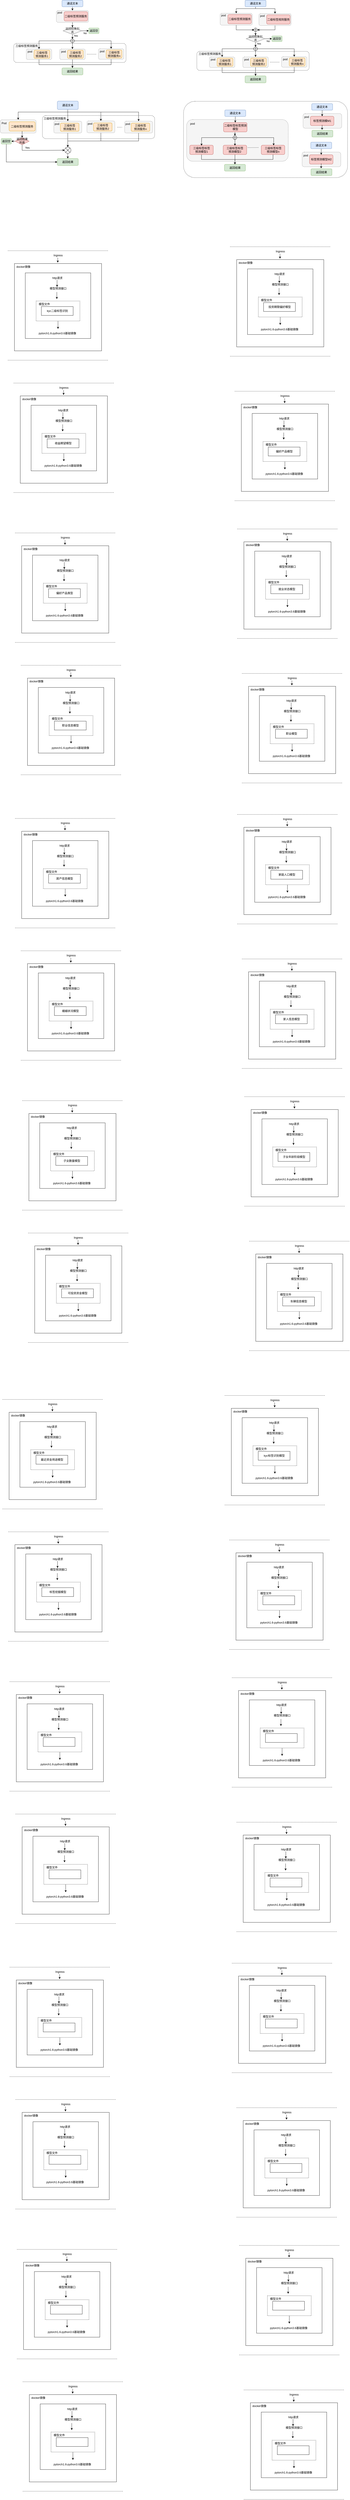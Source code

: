 <mxfile version="14.8.6" type="github">
  <diagram id="C5RBs43oDa-KdzZeNtuy" name="Page-1">
    <mxGraphModel dx="988" dy="663" grid="0" gridSize="10" guides="1" tooltips="1" connect="1" arrows="1" fold="1" page="1" pageScale="1" pageWidth="827" pageHeight="1169" math="0" shadow="0">
      <root>
        <mxCell id="WIyWlLk6GJQsqaUBKTNV-0" />
        <mxCell id="WIyWlLk6GJQsqaUBKTNV-1" parent="WIyWlLk6GJQsqaUBKTNV-0" />
        <mxCell id="OnzDsPbuu0GGyUNpPNeD-33" value="" style="rounded=1;whiteSpace=wrap;html=1;dashed=1;" vertex="1" parent="WIyWlLk6GJQsqaUBKTNV-1">
          <mxGeometry x="878" y="565" width="704" height="327" as="geometry" />
        </mxCell>
        <mxCell id="pCURg5S8GSrkwFqpUupX-3" value="" style="rounded=1;whiteSpace=wrap;html=1;dashed=1;fillColor=#f5f5f5;strokeColor=#666666;fontColor=#333333;" parent="WIyWlLk6GJQsqaUBKTNV-1" vertex="1">
          <mxGeometry x="891" y="643" width="436.55" height="179" as="geometry" />
        </mxCell>
        <mxCell id="49KE7gdGinzh60IKzeoY-125" value="" style="rounded=1;whiteSpace=wrap;html=1;dashed=1;fillColor=#ffffff;" parent="WIyWlLk6GJQsqaUBKTNV-1" vertex="1">
          <mxGeometry x="272" y="626" width="482" height="99" as="geometry" />
        </mxCell>
        <mxCell id="49KE7gdGinzh60IKzeoY-90" value="" style="rounded=1;whiteSpace=wrap;html=1;fillColor=#f5f5f5;dashed=1;strokeColor=#666666;fontColor=#333333;" parent="WIyWlLk6GJQsqaUBKTNV-1" vertex="1">
          <mxGeometry x="91" y="644" width="154" height="57" as="geometry" />
        </mxCell>
        <mxCell id="49KE7gdGinzh60IKzeoY-6" value="" style="rounded=1;whiteSpace=wrap;html=1;dashed=1;" parent="WIyWlLk6GJQsqaUBKTNV-1" vertex="1">
          <mxGeometry x="149" y="317" width="482" height="81.5" as="geometry" />
        </mxCell>
        <mxCell id="49KE7gdGinzh60IKzeoY-87" style="edgeStyle=orthogonalEdgeStyle;rounded=0;orthogonalLoop=1;jettySize=auto;html=1;exitX=0.5;exitY=1;exitDx=0;exitDy=0;entryX=0.5;entryY=0;entryDx=0;entryDy=0;strokeWidth=1;" parent="WIyWlLk6GJQsqaUBKTNV-1" source="WIyWlLk6GJQsqaUBKTNV-3" target="49KE7gdGinzh60IKzeoY-50" edge="1">
          <mxGeometry relative="1" as="geometry" />
        </mxCell>
        <mxCell id="WIyWlLk6GJQsqaUBKTNV-3" value="通话文本" style="rounded=1;whiteSpace=wrap;html=1;fontSize=12;glass=0;strokeWidth=1;shadow=0;fillColor=#dae8fc;strokeColor=#6c8ebf;" parent="WIyWlLk6GJQsqaUBKTNV-1" vertex="1">
          <mxGeometry x="356" y="132" width="90" height="28" as="geometry" />
        </mxCell>
        <mxCell id="49KE7gdGinzh60IKzeoY-10" style="edgeStyle=orthogonalEdgeStyle;rounded=0;orthogonalLoop=1;jettySize=auto;html=1;entryX=0.5;entryY=0;entryDx=0;entryDy=0;" parent="WIyWlLk6GJQsqaUBKTNV-1" source="WIyWlLk6GJQsqaUBKTNV-6" target="49KE7gdGinzh60IKzeoY-70" edge="1">
          <mxGeometry relative="1" as="geometry" />
        </mxCell>
        <mxCell id="49KE7gdGinzh60IKzeoY-17" value="Yes" style="edgeLabel;html=1;align=center;verticalAlign=middle;resizable=0;points=[];" parent="49KE7gdGinzh60IKzeoY-10" vertex="1" connectable="0">
          <mxGeometry x="0.516" y="2" relative="1" as="geometry">
            <mxPoint x="12" as="offset" />
          </mxGeometry>
        </mxCell>
        <mxCell id="49KE7gdGinzh60IKzeoY-43" value="" style="edgeStyle=orthogonalEdgeStyle;rounded=0;orthogonalLoop=1;jettySize=auto;html=1;strokeWidth=1;" parent="WIyWlLk6GJQsqaUBKTNV-1" source="WIyWlLk6GJQsqaUBKTNV-6" target="WIyWlLk6GJQsqaUBKTNV-7" edge="1">
          <mxGeometry relative="1" as="geometry" />
        </mxCell>
        <mxCell id="WIyWlLk6GJQsqaUBKTNV-6" value="返回结果列表" style="rhombus;whiteSpace=wrap;html=1;shadow=0;fontFamily=Helvetica;fontSize=12;align=center;strokeWidth=1;spacing=6;spacingTop=-4;fillColor=#f5f5f5;strokeColor=#666666;fontColor=#333333;" parent="WIyWlLk6GJQsqaUBKTNV-1" vertex="1">
          <mxGeometry x="361" y="248" width="80" height="30" as="geometry" />
        </mxCell>
        <mxCell id="WIyWlLk6GJQsqaUBKTNV-7" value="返回空" style="rounded=1;whiteSpace=wrap;html=1;fontSize=12;glass=0;strokeWidth=1;shadow=0;fillColor=#d5e8d4;strokeColor=#82b366;" parent="WIyWlLk6GJQsqaUBKTNV-1" vertex="1">
          <mxGeometry x="471" y="251" width="44" height="24" as="geometry" />
        </mxCell>
        <mxCell id="49KE7gdGinzh60IKzeoY-14" value="&lt;span&gt;三级标签预测服务&lt;/span&gt;" style="text;html=1;align=center;verticalAlign=middle;resizable=0;points=[];autosize=1;strokeColor=none;" parent="WIyWlLk6GJQsqaUBKTNV-1" vertex="1">
          <mxGeometry x="149" y="318" width="110" height="20" as="geometry" />
        </mxCell>
        <mxCell id="49KE7gdGinzh60IKzeoY-16" value="" style="endArrow=none;dashed=1;html=1;strokeWidth=1;" parent="WIyWlLk6GJQsqaUBKTNV-1" edge="1">
          <mxGeometry width="50" height="50" relative="1" as="geometry">
            <mxPoint x="463.5" y="363.3" as="sourcePoint" />
            <mxPoint x="502.5" y="363.3" as="targetPoint" />
          </mxGeometry>
        </mxCell>
        <mxCell id="49KE7gdGinzh60IKzeoY-24" value="返回结果" style="rounded=1;whiteSpace=wrap;html=1;fontSize=12;glass=0;strokeWidth=1;shadow=0;fillColor=#d5e8d4;strokeColor=#82b366;" parent="WIyWlLk6GJQsqaUBKTNV-1" vertex="1">
          <mxGeometry x="356" y="422" width="90" height="30" as="geometry" />
        </mxCell>
        <mxCell id="49KE7gdGinzh60IKzeoY-44" value="No" style="edgeLabel;html=1;align=center;verticalAlign=middle;resizable=0;points=[];" parent="WIyWlLk6GJQsqaUBKTNV-1" vertex="1" connectable="0">
          <mxGeometry x="431.034" y="307.78" as="geometry">
            <mxPoint x="24" y="-35" as="offset" />
          </mxGeometry>
        </mxCell>
        <mxCell id="OLW7irnNsPHCCV-M3rLI-43" style="edgeStyle=orthogonalEdgeStyle;rounded=0;orthogonalLoop=1;jettySize=auto;html=1;exitX=0.5;exitY=1;exitDx=0;exitDy=0;entryX=0.5;entryY=0;entryDx=0;entryDy=0;" parent="WIyWlLk6GJQsqaUBKTNV-1" source="OLW7irnNsPHCCV-M3rLI-2" target="OLW7irnNsPHCCV-M3rLI-42" edge="1">
          <mxGeometry relative="1" as="geometry" />
        </mxCell>
        <mxCell id="OLW7irnNsPHCCV-M3rLI-2" value="二级标签预测服务" style="rounded=1;whiteSpace=wrap;html=1;fillColor=#ffe6cc;strokeColor=#d79b00;" parent="WIyWlLk6GJQsqaUBKTNV-1" vertex="1">
          <mxGeometry x="129" y="652.5" width="112" height="40" as="geometry" />
        </mxCell>
        <mxCell id="OLW7irnNsPHCCV-M3rLI-3" style="edgeStyle=orthogonalEdgeStyle;rounded=0;orthogonalLoop=1;jettySize=auto;html=1;exitX=0.5;exitY=1;exitDx=0;exitDy=0;entryX=0.5;entryY=0;entryDx=0;entryDy=0;" parent="WIyWlLk6GJQsqaUBKTNV-1" source="OLW7irnNsPHCCV-M3rLI-4" target="49KE7gdGinzh60IKzeoY-90" edge="1">
          <mxGeometry relative="1" as="geometry">
            <Array as="points">
              <mxPoint x="381" y="611" />
              <mxPoint x="168" y="611" />
            </Array>
            <mxPoint x="97" y="611" as="targetPoint" />
          </mxGeometry>
        </mxCell>
        <mxCell id="49KE7gdGinzh60IKzeoY-126" style="edgeStyle=orthogonalEdgeStyle;rounded=0;orthogonalLoop=1;jettySize=auto;html=1;exitX=0.5;exitY=1;exitDx=0;exitDy=0;entryX=0.5;entryY=0;entryDx=0;entryDy=0;strokeWidth=1;" parent="WIyWlLk6GJQsqaUBKTNV-1" source="OLW7irnNsPHCCV-M3rLI-4" target="49KE7gdGinzh60IKzeoY-107" edge="1">
          <mxGeometry relative="1" as="geometry" />
        </mxCell>
        <mxCell id="49KE7gdGinzh60IKzeoY-127" style="edgeStyle=orthogonalEdgeStyle;rounded=0;orthogonalLoop=1;jettySize=auto;html=1;entryX=0.5;entryY=0;entryDx=0;entryDy=0;strokeWidth=1;" parent="WIyWlLk6GJQsqaUBKTNV-1" source="OLW7irnNsPHCCV-M3rLI-4" target="49KE7gdGinzh60IKzeoY-112" edge="1">
          <mxGeometry relative="1" as="geometry">
            <Array as="points">
              <mxPoint x="381" y="611" />
              <mxPoint x="523" y="611" />
            </Array>
          </mxGeometry>
        </mxCell>
        <mxCell id="49KE7gdGinzh60IKzeoY-128" style="edgeStyle=orthogonalEdgeStyle;rounded=0;orthogonalLoop=1;jettySize=auto;html=1;strokeWidth=1;" parent="WIyWlLk6GJQsqaUBKTNV-1" source="OLW7irnNsPHCCV-M3rLI-4" target="49KE7gdGinzh60IKzeoY-122" edge="1">
          <mxGeometry relative="1" as="geometry">
            <Array as="points">
              <mxPoint x="381" y="611" />
              <mxPoint x="685" y="611" />
            </Array>
          </mxGeometry>
        </mxCell>
        <mxCell id="OLW7irnNsPHCCV-M3rLI-4" value="通话文本" style="rounded=1;whiteSpace=wrap;html=1;fontSize=12;glass=0;strokeWidth=1;shadow=0;fillColor=#dae8fc;strokeColor=#6c8ebf;" parent="WIyWlLk6GJQsqaUBKTNV-1" vertex="1">
          <mxGeometry x="336" y="564" width="90" height="36" as="geometry" />
        </mxCell>
        <mxCell id="OLW7irnNsPHCCV-M3rLI-16" value="&lt;span&gt;三级标签预测服务&lt;/span&gt;" style="text;html=1;align=center;verticalAlign=middle;resizable=0;points=[];autosize=1;strokeColor=none;" parent="WIyWlLk6GJQsqaUBKTNV-1" vertex="1">
          <mxGeometry x="270" y="629" width="110" height="20" as="geometry" />
        </mxCell>
        <mxCell id="OLW7irnNsPHCCV-M3rLI-21" value="返回结果" style="rounded=1;whiteSpace=wrap;html=1;fontSize=12;glass=0;strokeWidth=1;shadow=0;fillColor=#d5e8d4;strokeColor=#82b366;" parent="WIyWlLk6GJQsqaUBKTNV-1" vertex="1">
          <mxGeometry x="336" y="810" width="90" height="30" as="geometry" />
        </mxCell>
        <mxCell id="OLW7irnNsPHCCV-M3rLI-47" style="edgeStyle=orthogonalEdgeStyle;rounded=0;orthogonalLoop=1;jettySize=auto;html=1;exitX=0;exitY=0.5;exitDx=0;exitDy=0;entryX=1;entryY=0.5;entryDx=0;entryDy=0;" parent="WIyWlLk6GJQsqaUBKTNV-1" source="OLW7irnNsPHCCV-M3rLI-42" target="OLW7irnNsPHCCV-M3rLI-46" edge="1">
          <mxGeometry relative="1" as="geometry" />
        </mxCell>
        <mxCell id="49KE7gdGinzh60IKzeoY-135" style="edgeStyle=orthogonalEdgeStyle;rounded=0;orthogonalLoop=1;jettySize=auto;html=1;entryX=0;entryY=0.5;entryDx=0;entryDy=0;strokeWidth=1;" parent="WIyWlLk6GJQsqaUBKTNV-1" source="OLW7irnNsPHCCV-M3rLI-42" target="OLW7irnNsPHCCV-M3rLI-52" edge="1">
          <mxGeometry relative="1" as="geometry">
            <Array as="points">
              <mxPoint x="185" y="775" />
              <mxPoint x="291" y="775" />
            </Array>
          </mxGeometry>
        </mxCell>
        <mxCell id="OLW7irnNsPHCCV-M3rLI-42" value="返回结果列表" style="rhombus;whiteSpace=wrap;html=1;shadow=0;fontFamily=Helvetica;fontSize=12;align=center;strokeWidth=1;spacing=6;spacingTop=-4;fillColor=#f8cecc;strokeColor=#b85450;" parent="WIyWlLk6GJQsqaUBKTNV-1" vertex="1">
          <mxGeometry x="155" y="721" width="60" height="30" as="geometry" />
        </mxCell>
        <mxCell id="49KE7gdGinzh60IKzeoY-137" style="edgeStyle=orthogonalEdgeStyle;rounded=0;orthogonalLoop=1;jettySize=auto;html=1;entryX=0;entryY=0.5;entryDx=0;entryDy=0;strokeWidth=1;" parent="WIyWlLk6GJQsqaUBKTNV-1" source="OLW7irnNsPHCCV-M3rLI-46" target="OLW7irnNsPHCCV-M3rLI-21" edge="1">
          <mxGeometry relative="1" as="geometry">
            <Array as="points">
              <mxPoint x="117" y="825" />
            </Array>
          </mxGeometry>
        </mxCell>
        <mxCell id="OLW7irnNsPHCCV-M3rLI-46" value="返回空" style="rounded=1;whiteSpace=wrap;html=1;fontSize=12;glass=0;strokeWidth=1;shadow=0;fillColor=#d5e8d4;strokeColor=#82b366;" parent="WIyWlLk6GJQsqaUBKTNV-1" vertex="1">
          <mxGeometry x="95" y="724" width="44" height="24" as="geometry" />
        </mxCell>
        <mxCell id="OLW7irnNsPHCCV-M3rLI-50" value="Yes" style="text;html=1;align=center;verticalAlign=middle;resizable=0;points=[];autosize=1;strokeColor=none;" parent="WIyWlLk6GJQsqaUBKTNV-1" vertex="1">
          <mxGeometry x="187" y="754" width="40" height="20" as="geometry" />
        </mxCell>
        <mxCell id="OLW7irnNsPHCCV-M3rLI-61" style="edgeStyle=orthogonalEdgeStyle;rounded=0;orthogonalLoop=1;jettySize=auto;html=1;exitX=0.5;exitY=1;exitDx=0;exitDy=0;entryX=0.5;entryY=0;entryDx=0;entryDy=0;" parent="WIyWlLk6GJQsqaUBKTNV-1" source="OLW7irnNsPHCCV-M3rLI-52" target="OLW7irnNsPHCCV-M3rLI-21" edge="1">
          <mxGeometry relative="1" as="geometry" />
        </mxCell>
        <mxCell id="OLW7irnNsPHCCV-M3rLI-52" value="" style="shape=sumEllipse;perimeter=ellipsePerimeter;whiteSpace=wrap;html=1;backgroundOutline=1;" parent="WIyWlLk6GJQsqaUBKTNV-1" vertex="1">
          <mxGeometry x="367.5" y="761" width="27" height="27" as="geometry" />
        </mxCell>
        <mxCell id="49KE7gdGinzh60IKzeoY-51" value="" style="group" parent="WIyWlLk6GJQsqaUBKTNV-1" vertex="1" connectable="0">
          <mxGeometry x="326" y="173" width="150" height="60" as="geometry" />
        </mxCell>
        <mxCell id="49KE7gdGinzh60IKzeoY-50" value="" style="rounded=1;whiteSpace=wrap;html=1;dashed=1;fillColor=#f5f5f5;strokeColor=#666666;fontColor=#333333;" parent="49KE7gdGinzh60IKzeoY-51" vertex="1">
          <mxGeometry x="6" y="3" width="138" height="51" as="geometry" />
        </mxCell>
        <mxCell id="49KE7gdGinzh60IKzeoY-1" value="二级标签预测服务" style="rounded=1;whiteSpace=wrap;html=1;fillColor=#f8cecc;strokeColor=#b85450;" parent="49KE7gdGinzh60IKzeoY-51" vertex="1">
          <mxGeometry x="39.09" y="8" width="100.91" height="40" as="geometry" />
        </mxCell>
        <mxCell id="49KE7gdGinzh60IKzeoY-48" value="pod" style="text;html=1;align=center;verticalAlign=middle;resizable=0;points=[];autosize=1;strokeColor=none;" parent="49KE7gdGinzh60IKzeoY-51" vertex="1">
          <mxGeometry x="5.455" y="3" width="30" height="18" as="geometry" />
        </mxCell>
        <mxCell id="49KE7gdGinzh60IKzeoY-57" value="" style="group" parent="WIyWlLk6GJQsqaUBKTNV-1" vertex="1" connectable="0">
          <mxGeometry x="203" y="341" width="109" height="45" as="geometry" />
        </mxCell>
        <mxCell id="49KE7gdGinzh60IKzeoY-55" value="" style="rounded=1;whiteSpace=wrap;html=1;dashed=1;fillColor=#f5f5f5;strokeColor=#666666;fontColor=#333333;" parent="49KE7gdGinzh60IKzeoY-57" vertex="1">
          <mxGeometry width="109" height="45" as="geometry" />
        </mxCell>
        <mxCell id="49KE7gdGinzh60IKzeoY-54" value="三级标签&lt;br&gt;预测服务1" style="rounded=1;whiteSpace=wrap;html=1;fillColor=#ffe6cc;strokeColor=#d79b00;" parent="49KE7gdGinzh60IKzeoY-57" vertex="1">
          <mxGeometry x="33" y="5" width="68" height="35" as="geometry" />
        </mxCell>
        <mxCell id="49KE7gdGinzh60IKzeoY-56" value="pod" style="text;html=1;align=center;verticalAlign=middle;resizable=0;points=[];autosize=1;strokeColor=none;" parent="49KE7gdGinzh60IKzeoY-57" vertex="1">
          <mxGeometry y="2" width="30" height="18" as="geometry" />
        </mxCell>
        <mxCell id="49KE7gdGinzh60IKzeoY-58" value="" style="group" parent="WIyWlLk6GJQsqaUBKTNV-1" vertex="1" connectable="0">
          <mxGeometry x="346.5" y="341" width="109" height="45" as="geometry" />
        </mxCell>
        <mxCell id="49KE7gdGinzh60IKzeoY-59" value="" style="rounded=1;whiteSpace=wrap;html=1;dashed=1;fillColor=#f5f5f5;strokeColor=#666666;fontColor=#333333;" parent="49KE7gdGinzh60IKzeoY-58" vertex="1">
          <mxGeometry width="109" height="45" as="geometry" />
        </mxCell>
        <mxCell id="49KE7gdGinzh60IKzeoY-60" value="三级标签&lt;br&gt;预测服务2" style="rounded=1;whiteSpace=wrap;html=1;fillColor=#ffe6cc;strokeColor=#d79b00;" parent="49KE7gdGinzh60IKzeoY-58" vertex="1">
          <mxGeometry x="33" y="5" width="68" height="35" as="geometry" />
        </mxCell>
        <mxCell id="49KE7gdGinzh60IKzeoY-61" value="pod" style="text;html=1;align=center;verticalAlign=middle;resizable=0;points=[];autosize=1;strokeColor=none;" parent="49KE7gdGinzh60IKzeoY-58" vertex="1">
          <mxGeometry y="2" width="30" height="18" as="geometry" />
        </mxCell>
        <mxCell id="49KE7gdGinzh60IKzeoY-62" value="" style="group" parent="WIyWlLk6GJQsqaUBKTNV-1" vertex="1" connectable="0">
          <mxGeometry x="512.5" y="340" width="109" height="45" as="geometry" />
        </mxCell>
        <mxCell id="49KE7gdGinzh60IKzeoY-63" value="" style="rounded=1;whiteSpace=wrap;html=1;dashed=1;fillColor=#f5f5f5;strokeColor=#666666;fontColor=#333333;" parent="49KE7gdGinzh60IKzeoY-62" vertex="1">
          <mxGeometry width="109" height="45" as="geometry" />
        </mxCell>
        <mxCell id="49KE7gdGinzh60IKzeoY-64" value="三级标签&lt;br&gt;预测服务n" style="rounded=1;whiteSpace=wrap;html=1;fillColor=#ffe6cc;strokeColor=#d79b00;" parent="49KE7gdGinzh60IKzeoY-62" vertex="1">
          <mxGeometry x="33" y="5" width="68" height="35" as="geometry" />
        </mxCell>
        <mxCell id="49KE7gdGinzh60IKzeoY-65" value="pod" style="text;html=1;align=center;verticalAlign=middle;resizable=0;points=[];autosize=1;strokeColor=none;" parent="49KE7gdGinzh60IKzeoY-62" vertex="1">
          <mxGeometry y="2" width="30" height="18" as="geometry" />
        </mxCell>
        <mxCell id="49KE7gdGinzh60IKzeoY-69" style="edgeStyle=orthogonalEdgeStyle;rounded=0;orthogonalLoop=1;jettySize=auto;html=1;strokeWidth=1;" parent="WIyWlLk6GJQsqaUBKTNV-1" source="49KE7gdGinzh60IKzeoY-63" target="49KE7gdGinzh60IKzeoY-24" edge="1">
          <mxGeometry relative="1" as="geometry">
            <mxPoint x="567" y="423" as="targetPoint" />
            <Array as="points">
              <mxPoint x="567" y="408" />
              <mxPoint x="401" y="408" />
            </Array>
          </mxGeometry>
        </mxCell>
        <mxCell id="49KE7gdGinzh60IKzeoY-81" style="edgeStyle=orthogonalEdgeStyle;rounded=0;orthogonalLoop=1;jettySize=auto;html=1;entryX=0.5;entryY=0;entryDx=0;entryDy=0;strokeWidth=1;" parent="WIyWlLk6GJQsqaUBKTNV-1" source="49KE7gdGinzh60IKzeoY-70" target="49KE7gdGinzh60IKzeoY-59" edge="1">
          <mxGeometry relative="1" as="geometry" />
        </mxCell>
        <mxCell id="49KE7gdGinzh60IKzeoY-88" style="edgeStyle=orthogonalEdgeStyle;rounded=0;orthogonalLoop=1;jettySize=auto;html=1;exitX=1;exitY=0.5;exitDx=0;exitDy=0;entryX=0.5;entryY=0;entryDx=0;entryDy=0;strokeWidth=1;" parent="WIyWlLk6GJQsqaUBKTNV-1" source="49KE7gdGinzh60IKzeoY-70" target="49KE7gdGinzh60IKzeoY-63" edge="1">
          <mxGeometry relative="1" as="geometry" />
        </mxCell>
        <mxCell id="49KE7gdGinzh60IKzeoY-89" style="edgeStyle=orthogonalEdgeStyle;rounded=0;orthogonalLoop=1;jettySize=auto;html=1;entryX=0.5;entryY=0;entryDx=0;entryDy=0;strokeWidth=1;" parent="WIyWlLk6GJQsqaUBKTNV-1" source="49KE7gdGinzh60IKzeoY-70" target="49KE7gdGinzh60IKzeoY-55" edge="1">
          <mxGeometry relative="1" as="geometry" />
        </mxCell>
        <mxCell id="49KE7gdGinzh60IKzeoY-70" value="" style="shape=orEllipse;perimeter=ellipsePerimeter;whiteSpace=wrap;html=1;backgroundOutline=1;fillColor=none;" parent="WIyWlLk6GJQsqaUBKTNV-1" vertex="1">
          <mxGeometry x="393" y="298" width="16" height="16" as="geometry" />
        </mxCell>
        <mxCell id="49KE7gdGinzh60IKzeoY-82" style="edgeStyle=orthogonalEdgeStyle;rounded=0;orthogonalLoop=1;jettySize=auto;html=1;entryX=0.5;entryY=0;entryDx=0;entryDy=0;strokeWidth=1;" parent="WIyWlLk6GJQsqaUBKTNV-1" source="49KE7gdGinzh60IKzeoY-59" target="49KE7gdGinzh60IKzeoY-24" edge="1">
          <mxGeometry relative="1" as="geometry" />
        </mxCell>
        <mxCell id="49KE7gdGinzh60IKzeoY-83" style="edgeStyle=orthogonalEdgeStyle;rounded=0;orthogonalLoop=1;jettySize=auto;html=1;entryX=0.5;entryY=0;entryDx=0;entryDy=0;strokeWidth=1;" parent="WIyWlLk6GJQsqaUBKTNV-1" source="49KE7gdGinzh60IKzeoY-55" target="49KE7gdGinzh60IKzeoY-24" edge="1">
          <mxGeometry relative="1" as="geometry">
            <Array as="points">
              <mxPoint x="258" y="408" />
              <mxPoint x="401" y="408" />
            </Array>
          </mxGeometry>
        </mxCell>
        <mxCell id="49KE7gdGinzh60IKzeoY-86" style="edgeStyle=orthogonalEdgeStyle;rounded=0;orthogonalLoop=1;jettySize=auto;html=1;strokeWidth=1;" parent="WIyWlLk6GJQsqaUBKTNV-1" source="49KE7gdGinzh60IKzeoY-50" target="WIyWlLk6GJQsqaUBKTNV-6" edge="1">
          <mxGeometry relative="1" as="geometry" />
        </mxCell>
        <mxCell id="49KE7gdGinzh60IKzeoY-91" value="Pod" style="text;html=1;align=center;verticalAlign=middle;resizable=0;points=[];autosize=1;strokeColor=none;" parent="WIyWlLk6GJQsqaUBKTNV-1" vertex="1">
          <mxGeometry x="91" y="650" width="31" height="18" as="geometry" />
        </mxCell>
        <mxCell id="49KE7gdGinzh60IKzeoY-105" value="" style="group" parent="WIyWlLk6GJQsqaUBKTNV-1" vertex="1" connectable="0">
          <mxGeometry x="317" y="650" width="120" height="51" as="geometry" />
        </mxCell>
        <mxCell id="49KE7gdGinzh60IKzeoY-106" value="" style="group" parent="49KE7gdGinzh60IKzeoY-105" vertex="1" connectable="0">
          <mxGeometry width="120" height="51" as="geometry" />
        </mxCell>
        <mxCell id="49KE7gdGinzh60IKzeoY-107" value="" style="rounded=1;whiteSpace=wrap;html=1;dashed=1;fillColor=#f5f5f5;strokeColor=#666666;fontColor=#333333;" parent="49KE7gdGinzh60IKzeoY-106" vertex="1">
          <mxGeometry x="4" width="120" height="51" as="geometry" />
        </mxCell>
        <mxCell id="49KE7gdGinzh60IKzeoY-108" value="pod" style="text;html=1;align=center;verticalAlign=middle;resizable=0;points=[];autosize=1;strokeColor=none;" parent="49KE7gdGinzh60IKzeoY-106" vertex="1">
          <mxGeometry x="2" y="2.5" width="30" height="18" as="geometry" />
        </mxCell>
        <mxCell id="49KE7gdGinzh60IKzeoY-109" value="三级标签&lt;br&gt;预测服务1" style="rounded=1;whiteSpace=wrap;html=1;fillColor=#ffe6cc;strokeColor=#d79b00;" parent="49KE7gdGinzh60IKzeoY-105" vertex="1">
          <mxGeometry x="32" y="8.5" width="80" height="35" as="geometry" />
        </mxCell>
        <mxCell id="49KE7gdGinzh60IKzeoY-110" value="" style="group" parent="WIyWlLk6GJQsqaUBKTNV-1" vertex="1" connectable="0">
          <mxGeometry x="459" y="649" width="120" height="51" as="geometry" />
        </mxCell>
        <mxCell id="49KE7gdGinzh60IKzeoY-111" value="" style="group" parent="49KE7gdGinzh60IKzeoY-110" vertex="1" connectable="0">
          <mxGeometry width="120" height="51" as="geometry" />
        </mxCell>
        <mxCell id="49KE7gdGinzh60IKzeoY-112" value="" style="rounded=1;whiteSpace=wrap;html=1;dashed=1;fillColor=#f5f5f5;strokeColor=#666666;fontColor=#333333;" parent="49KE7gdGinzh60IKzeoY-111" vertex="1">
          <mxGeometry x="4" width="120" height="51" as="geometry" />
        </mxCell>
        <mxCell id="49KE7gdGinzh60IKzeoY-113" value="pod" style="text;html=1;align=center;verticalAlign=middle;resizable=0;points=[];autosize=1;strokeColor=none;" parent="49KE7gdGinzh60IKzeoY-111" vertex="1">
          <mxGeometry x="2" y="2.5" width="30" height="18" as="geometry" />
        </mxCell>
        <mxCell id="49KE7gdGinzh60IKzeoY-114" value="三级标签&lt;br&gt;预测服务2" style="rounded=1;whiteSpace=wrap;html=1;fillColor=#ffe6cc;strokeColor=#d79b00;" parent="49KE7gdGinzh60IKzeoY-110" vertex="1">
          <mxGeometry x="32" y="8.5" width="80" height="35" as="geometry" />
        </mxCell>
        <mxCell id="49KE7gdGinzh60IKzeoY-120" value="" style="group" parent="WIyWlLk6GJQsqaUBKTNV-1" vertex="1" connectable="0">
          <mxGeometry x="621" y="650" width="120" height="51" as="geometry" />
        </mxCell>
        <mxCell id="49KE7gdGinzh60IKzeoY-121" value="" style="group" parent="49KE7gdGinzh60IKzeoY-120" vertex="1" connectable="0">
          <mxGeometry width="120" height="51" as="geometry" />
        </mxCell>
        <mxCell id="49KE7gdGinzh60IKzeoY-122" value="" style="rounded=1;whiteSpace=wrap;html=1;dashed=1;fillColor=#f5f5f5;strokeColor=#666666;fontColor=#333333;" parent="49KE7gdGinzh60IKzeoY-121" vertex="1">
          <mxGeometry x="4" width="120" height="51" as="geometry" />
        </mxCell>
        <mxCell id="49KE7gdGinzh60IKzeoY-123" value="pod" style="text;html=1;align=center;verticalAlign=middle;resizable=0;points=[];autosize=1;strokeColor=none;" parent="49KE7gdGinzh60IKzeoY-121" vertex="1">
          <mxGeometry x="2" y="2.5" width="30" height="18" as="geometry" />
        </mxCell>
        <mxCell id="49KE7gdGinzh60IKzeoY-124" value="三级标签&lt;br&gt;预测服务n" style="rounded=1;whiteSpace=wrap;html=1;fillColor=#ffe6cc;strokeColor=#d79b00;" parent="49KE7gdGinzh60IKzeoY-120" vertex="1">
          <mxGeometry x="32" y="8.5" width="80" height="35" as="geometry" />
        </mxCell>
        <mxCell id="49KE7gdGinzh60IKzeoY-132" style="edgeStyle=orthogonalEdgeStyle;rounded=0;orthogonalLoop=1;jettySize=auto;html=1;exitX=0.5;exitY=1;exitDx=0;exitDy=0;strokeWidth=1;" parent="WIyWlLk6GJQsqaUBKTNV-1" source="49KE7gdGinzh60IKzeoY-107" target="OLW7irnNsPHCCV-M3rLI-52" edge="1">
          <mxGeometry relative="1" as="geometry" />
        </mxCell>
        <mxCell id="49KE7gdGinzh60IKzeoY-133" style="edgeStyle=orthogonalEdgeStyle;rounded=0;orthogonalLoop=1;jettySize=auto;html=1;exitX=0.5;exitY=1;exitDx=0;exitDy=0;strokeWidth=1;entryX=0.5;entryY=0;entryDx=0;entryDy=0;" parent="WIyWlLk6GJQsqaUBKTNV-1" source="49KE7gdGinzh60IKzeoY-112" target="OLW7irnNsPHCCV-M3rLI-52" edge="1">
          <mxGeometry relative="1" as="geometry">
            <mxPoint x="380.69" y="822.241" as="targetPoint" />
            <Array as="points">
              <mxPoint x="523" y="735" />
              <mxPoint x="381" y="735" />
            </Array>
          </mxGeometry>
        </mxCell>
        <mxCell id="49KE7gdGinzh60IKzeoY-134" style="edgeStyle=orthogonalEdgeStyle;rounded=0;orthogonalLoop=1;jettySize=auto;html=1;entryX=0.5;entryY=0;entryDx=0;entryDy=0;strokeWidth=1;" parent="WIyWlLk6GJQsqaUBKTNV-1" source="49KE7gdGinzh60IKzeoY-122" target="OLW7irnNsPHCCV-M3rLI-52" edge="1">
          <mxGeometry relative="1" as="geometry">
            <Array as="points">
              <mxPoint x="685" y="735" />
              <mxPoint x="381" y="735" />
            </Array>
          </mxGeometry>
        </mxCell>
        <mxCell id="49KE7gdGinzh60IKzeoY-138" value="" style="endArrow=none;dashed=1;html=1;strokeWidth=1;" parent="WIyWlLk6GJQsqaUBKTNV-1" edge="1">
          <mxGeometry width="50" height="50" relative="1" as="geometry">
            <mxPoint x="594" y="676" as="sourcePoint" />
            <mxPoint x="614" y="676" as="targetPoint" />
          </mxGeometry>
        </mxCell>
        <mxCell id="eq3_4CLQjhza_WSYzNY6-3" value="" style="rounded=1;whiteSpace=wrap;html=1;dashed=1;" parent="WIyWlLk6GJQsqaUBKTNV-1" vertex="1">
          <mxGeometry x="935" y="351" width="482" height="81.5" as="geometry" />
        </mxCell>
        <mxCell id="eq3_4CLQjhza_WSYzNY6-48" style="edgeStyle=orthogonalEdgeStyle;rounded=0;orthogonalLoop=1;jettySize=auto;html=1;entryX=0.5;entryY=0;entryDx=0;entryDy=0;" parent="WIyWlLk6GJQsqaUBKTNV-1" source="eq3_4CLQjhza_WSYzNY6-5" target="eq3_4CLQjhza_WSYzNY6-16" edge="1">
          <mxGeometry relative="1" as="geometry">
            <Array as="points">
              <mxPoint x="1187" y="168" />
              <mxPoint x="1104" y="168" />
            </Array>
          </mxGeometry>
        </mxCell>
        <mxCell id="eq3_4CLQjhza_WSYzNY6-50" style="edgeStyle=orthogonalEdgeStyle;rounded=0;orthogonalLoop=1;jettySize=auto;html=1;entryX=0.5;entryY=0;entryDx=0;entryDy=0;" parent="WIyWlLk6GJQsqaUBKTNV-1" source="eq3_4CLQjhza_WSYzNY6-5" target="eq3_4CLQjhza_WSYzNY6-39" edge="1">
          <mxGeometry relative="1" as="geometry">
            <Array as="points">
              <mxPoint x="1187" y="168" />
              <mxPoint x="1271" y="168" />
            </Array>
          </mxGeometry>
        </mxCell>
        <mxCell id="eq3_4CLQjhza_WSYzNY6-5" value="通话文本" style="rounded=1;whiteSpace=wrap;html=1;fontSize=12;glass=0;strokeWidth=1;shadow=0;fillColor=#dae8fc;strokeColor=#6c8ebf;" parent="WIyWlLk6GJQsqaUBKTNV-1" vertex="1">
          <mxGeometry x="1142" y="132" width="90" height="28" as="geometry" />
        </mxCell>
        <mxCell id="eq3_4CLQjhza_WSYzNY6-6" style="edgeStyle=orthogonalEdgeStyle;rounded=0;orthogonalLoop=1;jettySize=auto;html=1;entryX=0.5;entryY=0;entryDx=0;entryDy=0;" parent="WIyWlLk6GJQsqaUBKTNV-1" source="eq3_4CLQjhza_WSYzNY6-9" target="eq3_4CLQjhza_WSYzNY6-35" edge="1">
          <mxGeometry relative="1" as="geometry" />
        </mxCell>
        <mxCell id="eq3_4CLQjhza_WSYzNY6-7" value="Yes" style="edgeLabel;html=1;align=center;verticalAlign=middle;resizable=0;points=[];" parent="eq3_4CLQjhza_WSYzNY6-6" vertex="1" connectable="0">
          <mxGeometry x="0.516" y="2" relative="1" as="geometry">
            <mxPoint x="12" as="offset" />
          </mxGeometry>
        </mxCell>
        <mxCell id="eq3_4CLQjhza_WSYzNY6-8" value="" style="edgeStyle=orthogonalEdgeStyle;rounded=0;orthogonalLoop=1;jettySize=auto;html=1;strokeWidth=1;" parent="WIyWlLk6GJQsqaUBKTNV-1" source="eq3_4CLQjhza_WSYzNY6-9" target="eq3_4CLQjhza_WSYzNY6-10" edge="1">
          <mxGeometry relative="1" as="geometry" />
        </mxCell>
        <mxCell id="eq3_4CLQjhza_WSYzNY6-9" value="返回结果列表" style="rhombus;whiteSpace=wrap;html=1;shadow=0;fontFamily=Helvetica;fontSize=12;align=center;strokeWidth=1;spacing=6;spacingTop=-4;fillColor=#f5f5f5;strokeColor=#666666;fontColor=#333333;" parent="WIyWlLk6GJQsqaUBKTNV-1" vertex="1">
          <mxGeometry x="1147" y="282" width="80" height="30" as="geometry" />
        </mxCell>
        <mxCell id="eq3_4CLQjhza_WSYzNY6-10" value="返回空" style="rounded=1;whiteSpace=wrap;html=1;fontSize=12;glass=0;strokeWidth=1;shadow=0;fillColor=#d5e8d4;strokeColor=#82b366;" parent="WIyWlLk6GJQsqaUBKTNV-1" vertex="1">
          <mxGeometry x="1257" y="285" width="44" height="24" as="geometry" />
        </mxCell>
        <mxCell id="eq3_4CLQjhza_WSYzNY6-11" value="&lt;span&gt;三级标签预测服务&lt;/span&gt;" style="text;html=1;align=center;verticalAlign=middle;resizable=0;points=[];autosize=1;strokeColor=none;" parent="WIyWlLk6GJQsqaUBKTNV-1" vertex="1">
          <mxGeometry x="935" y="352" width="110" height="20" as="geometry" />
        </mxCell>
        <mxCell id="eq3_4CLQjhza_WSYzNY6-12" value="" style="endArrow=none;dashed=1;html=1;strokeWidth=1;" parent="WIyWlLk6GJQsqaUBKTNV-1" edge="1">
          <mxGeometry width="50" height="50" relative="1" as="geometry">
            <mxPoint x="1249.5" y="397.3" as="sourcePoint" />
            <mxPoint x="1288.5" y="397.3" as="targetPoint" />
          </mxGeometry>
        </mxCell>
        <mxCell id="eq3_4CLQjhza_WSYzNY6-13" value="返回结果" style="rounded=1;whiteSpace=wrap;html=1;fontSize=12;glass=0;strokeWidth=1;shadow=0;fillColor=#d5e8d4;strokeColor=#82b366;" parent="WIyWlLk6GJQsqaUBKTNV-1" vertex="1">
          <mxGeometry x="1142" y="456" width="90" height="30" as="geometry" />
        </mxCell>
        <mxCell id="eq3_4CLQjhza_WSYzNY6-14" value="No" style="edgeLabel;html=1;align=center;verticalAlign=middle;resizable=0;points=[];" parent="WIyWlLk6GJQsqaUBKTNV-1" vertex="1" connectable="0">
          <mxGeometry x="1217.034" y="341.78" as="geometry">
            <mxPoint x="24" y="-35" as="offset" />
          </mxGeometry>
        </mxCell>
        <mxCell id="eq3_4CLQjhza_WSYzNY6-15" value="" style="group" parent="WIyWlLk6GJQsqaUBKTNV-1" vertex="1" connectable="0">
          <mxGeometry x="1029" y="185" width="150" height="60" as="geometry" />
        </mxCell>
        <mxCell id="eq3_4CLQjhza_WSYzNY6-16" value="" style="rounded=1;whiteSpace=wrap;html=1;dashed=1;fillColor=#f5f5f5;strokeColor=#666666;fontColor=#333333;" parent="eq3_4CLQjhza_WSYzNY6-15" vertex="1">
          <mxGeometry x="6" y="3" width="138" height="51" as="geometry" />
        </mxCell>
        <mxCell id="eq3_4CLQjhza_WSYzNY6-17" value="二级标签预测服务" style="rounded=1;whiteSpace=wrap;html=1;fillColor=#f8cecc;strokeColor=#b85450;" parent="eq3_4CLQjhza_WSYzNY6-15" vertex="1">
          <mxGeometry x="39.09" y="8" width="100.91" height="40" as="geometry" />
        </mxCell>
        <mxCell id="eq3_4CLQjhza_WSYzNY6-18" value="pod" style="text;html=1;align=center;verticalAlign=middle;resizable=0;points=[];autosize=1;strokeColor=none;" parent="eq3_4CLQjhza_WSYzNY6-15" vertex="1">
          <mxGeometry x="5.455" y="3" width="30" height="18" as="geometry" />
        </mxCell>
        <mxCell id="eq3_4CLQjhza_WSYzNY6-19" value="" style="group" parent="WIyWlLk6GJQsqaUBKTNV-1" vertex="1" connectable="0">
          <mxGeometry x="989" y="375" width="109" height="45" as="geometry" />
        </mxCell>
        <mxCell id="eq3_4CLQjhza_WSYzNY6-20" value="" style="rounded=1;whiteSpace=wrap;html=1;dashed=1;fillColor=#f5f5f5;strokeColor=#666666;fontColor=#333333;" parent="eq3_4CLQjhza_WSYzNY6-19" vertex="1">
          <mxGeometry width="109" height="45" as="geometry" />
        </mxCell>
        <mxCell id="eq3_4CLQjhza_WSYzNY6-21" value="三级标签&lt;br&gt;预测服务1" style="rounded=1;whiteSpace=wrap;html=1;fillColor=#ffe6cc;strokeColor=#d79b00;" parent="eq3_4CLQjhza_WSYzNY6-19" vertex="1">
          <mxGeometry x="33" y="5" width="68" height="35" as="geometry" />
        </mxCell>
        <mxCell id="eq3_4CLQjhza_WSYzNY6-22" value="pod" style="text;html=1;align=center;verticalAlign=middle;resizable=0;points=[];autosize=1;strokeColor=none;" parent="eq3_4CLQjhza_WSYzNY6-19" vertex="1">
          <mxGeometry y="2" width="30" height="18" as="geometry" />
        </mxCell>
        <mxCell id="eq3_4CLQjhza_WSYzNY6-23" value="" style="group" parent="WIyWlLk6GJQsqaUBKTNV-1" vertex="1" connectable="0">
          <mxGeometry x="1132.5" y="375" width="109" height="45" as="geometry" />
        </mxCell>
        <mxCell id="eq3_4CLQjhza_WSYzNY6-24" value="" style="rounded=1;whiteSpace=wrap;html=1;dashed=1;fillColor=#f5f5f5;strokeColor=#666666;fontColor=#333333;" parent="eq3_4CLQjhza_WSYzNY6-23" vertex="1">
          <mxGeometry width="109" height="45" as="geometry" />
        </mxCell>
        <mxCell id="eq3_4CLQjhza_WSYzNY6-25" value="三级标签&lt;br&gt;预测服务2" style="rounded=1;whiteSpace=wrap;html=1;fillColor=#ffe6cc;strokeColor=#d79b00;" parent="eq3_4CLQjhza_WSYzNY6-23" vertex="1">
          <mxGeometry x="33" y="5" width="68" height="35" as="geometry" />
        </mxCell>
        <mxCell id="eq3_4CLQjhza_WSYzNY6-26" value="pod" style="text;html=1;align=center;verticalAlign=middle;resizable=0;points=[];autosize=1;strokeColor=none;" parent="eq3_4CLQjhza_WSYzNY6-23" vertex="1">
          <mxGeometry y="2" width="30" height="18" as="geometry" />
        </mxCell>
        <mxCell id="eq3_4CLQjhza_WSYzNY6-27" value="" style="group" parent="WIyWlLk6GJQsqaUBKTNV-1" vertex="1" connectable="0">
          <mxGeometry x="1298.5" y="374" width="109" height="45" as="geometry" />
        </mxCell>
        <mxCell id="eq3_4CLQjhza_WSYzNY6-28" value="" style="rounded=1;whiteSpace=wrap;html=1;dashed=1;fillColor=#f5f5f5;strokeColor=#666666;fontColor=#333333;" parent="eq3_4CLQjhza_WSYzNY6-27" vertex="1">
          <mxGeometry width="109" height="45" as="geometry" />
        </mxCell>
        <mxCell id="eq3_4CLQjhza_WSYzNY6-29" value="三级标签&lt;br&gt;预测服务n" style="rounded=1;whiteSpace=wrap;html=1;fillColor=#ffe6cc;strokeColor=#d79b00;" parent="eq3_4CLQjhza_WSYzNY6-27" vertex="1">
          <mxGeometry x="33" y="5" width="68" height="35" as="geometry" />
        </mxCell>
        <mxCell id="eq3_4CLQjhza_WSYzNY6-30" value="pod" style="text;html=1;align=center;verticalAlign=middle;resizable=0;points=[];autosize=1;strokeColor=none;" parent="eq3_4CLQjhza_WSYzNY6-27" vertex="1">
          <mxGeometry y="2" width="30" height="18" as="geometry" />
        </mxCell>
        <mxCell id="eq3_4CLQjhza_WSYzNY6-31" style="edgeStyle=orthogonalEdgeStyle;rounded=0;orthogonalLoop=1;jettySize=auto;html=1;strokeWidth=1;" parent="WIyWlLk6GJQsqaUBKTNV-1" source="eq3_4CLQjhza_WSYzNY6-28" target="eq3_4CLQjhza_WSYzNY6-13" edge="1">
          <mxGeometry relative="1" as="geometry">
            <mxPoint x="1353" y="457" as="targetPoint" />
            <Array as="points">
              <mxPoint x="1353" y="442" />
              <mxPoint x="1187" y="442" />
            </Array>
          </mxGeometry>
        </mxCell>
        <mxCell id="eq3_4CLQjhza_WSYzNY6-32" style="edgeStyle=orthogonalEdgeStyle;rounded=0;orthogonalLoop=1;jettySize=auto;html=1;entryX=0.5;entryY=0;entryDx=0;entryDy=0;strokeWidth=1;" parent="WIyWlLk6GJQsqaUBKTNV-1" source="eq3_4CLQjhza_WSYzNY6-35" target="eq3_4CLQjhza_WSYzNY6-24" edge="1">
          <mxGeometry relative="1" as="geometry" />
        </mxCell>
        <mxCell id="eq3_4CLQjhza_WSYzNY6-33" style="edgeStyle=orthogonalEdgeStyle;rounded=0;orthogonalLoop=1;jettySize=auto;html=1;exitX=1;exitY=0.5;exitDx=0;exitDy=0;entryX=0.5;entryY=0;entryDx=0;entryDy=0;strokeWidth=1;" parent="WIyWlLk6GJQsqaUBKTNV-1" source="eq3_4CLQjhza_WSYzNY6-35" target="eq3_4CLQjhza_WSYzNY6-28" edge="1">
          <mxGeometry relative="1" as="geometry" />
        </mxCell>
        <mxCell id="eq3_4CLQjhza_WSYzNY6-34" style="edgeStyle=orthogonalEdgeStyle;rounded=0;orthogonalLoop=1;jettySize=auto;html=1;entryX=0.5;entryY=0;entryDx=0;entryDy=0;strokeWidth=1;" parent="WIyWlLk6GJQsqaUBKTNV-1" source="eq3_4CLQjhza_WSYzNY6-35" target="eq3_4CLQjhza_WSYzNY6-20" edge="1">
          <mxGeometry relative="1" as="geometry" />
        </mxCell>
        <mxCell id="eq3_4CLQjhza_WSYzNY6-35" value="" style="shape=orEllipse;perimeter=ellipsePerimeter;whiteSpace=wrap;html=1;backgroundOutline=1;fillColor=none;" parent="WIyWlLk6GJQsqaUBKTNV-1" vertex="1">
          <mxGeometry x="1179" y="332" width="16" height="16" as="geometry" />
        </mxCell>
        <mxCell id="eq3_4CLQjhza_WSYzNY6-36" style="edgeStyle=orthogonalEdgeStyle;rounded=0;orthogonalLoop=1;jettySize=auto;html=1;entryX=0.5;entryY=0;entryDx=0;entryDy=0;strokeWidth=1;" parent="WIyWlLk6GJQsqaUBKTNV-1" source="eq3_4CLQjhza_WSYzNY6-24" target="eq3_4CLQjhza_WSYzNY6-13" edge="1">
          <mxGeometry relative="1" as="geometry" />
        </mxCell>
        <mxCell id="eq3_4CLQjhza_WSYzNY6-37" style="edgeStyle=orthogonalEdgeStyle;rounded=0;orthogonalLoop=1;jettySize=auto;html=1;entryX=0.5;entryY=0;entryDx=0;entryDy=0;strokeWidth=1;" parent="WIyWlLk6GJQsqaUBKTNV-1" source="eq3_4CLQjhza_WSYzNY6-20" target="eq3_4CLQjhza_WSYzNY6-13" edge="1">
          <mxGeometry relative="1" as="geometry">
            <Array as="points">
              <mxPoint x="1044" y="442" />
              <mxPoint x="1187" y="442" />
            </Array>
          </mxGeometry>
        </mxCell>
        <mxCell id="eq3_4CLQjhza_WSYzNY6-45" style="edgeStyle=orthogonalEdgeStyle;rounded=0;orthogonalLoop=1;jettySize=auto;html=1;entryX=1;entryY=0.5;entryDx=0;entryDy=0;" parent="WIyWlLk6GJQsqaUBKTNV-1" source="eq3_4CLQjhza_WSYzNY6-39" target="eq3_4CLQjhza_WSYzNY6-43" edge="1">
          <mxGeometry relative="1" as="geometry">
            <Array as="points">
              <mxPoint x="1271" y="259" />
            </Array>
          </mxGeometry>
        </mxCell>
        <mxCell id="eq3_4CLQjhza_WSYzNY6-39" value="" style="rounded=1;whiteSpace=wrap;html=1;dashed=1;fillColor=#f5f5f5;strokeColor=#666666;fontColor=#333333;" parent="WIyWlLk6GJQsqaUBKTNV-1" vertex="1">
          <mxGeometry x="1201.55" y="189.5" width="138" height="51" as="geometry" />
        </mxCell>
        <mxCell id="eq3_4CLQjhza_WSYzNY6-40" value="二级标签规则服务" style="rounded=1;whiteSpace=wrap;html=1;fillColor=#f8cecc;strokeColor=#b85450;" parent="WIyWlLk6GJQsqaUBKTNV-1" vertex="1">
          <mxGeometry x="1234.64" y="194.5" width="100.91" height="40" as="geometry" />
        </mxCell>
        <mxCell id="eq3_4CLQjhza_WSYzNY6-41" value="pod" style="text;html=1;align=center;verticalAlign=middle;resizable=0;points=[];autosize=1;strokeColor=none;" parent="WIyWlLk6GJQsqaUBKTNV-1" vertex="1">
          <mxGeometry x="1201.005" y="189.5" width="30" height="18" as="geometry" />
        </mxCell>
        <mxCell id="eq3_4CLQjhza_WSYzNY6-47" style="edgeStyle=orthogonalEdgeStyle;rounded=0;orthogonalLoop=1;jettySize=auto;html=1;entryX=0.5;entryY=0;entryDx=0;entryDy=0;" parent="WIyWlLk6GJQsqaUBKTNV-1" source="eq3_4CLQjhza_WSYzNY6-43" target="eq3_4CLQjhza_WSYzNY6-9" edge="1">
          <mxGeometry relative="1" as="geometry" />
        </mxCell>
        <mxCell id="eq3_4CLQjhza_WSYzNY6-43" value="" style="shape=orEllipse;perimeter=ellipsePerimeter;whiteSpace=wrap;html=1;backgroundOutline=1;fillColor=none;" parent="WIyWlLk6GJQsqaUBKTNV-1" vertex="1">
          <mxGeometry x="1179" y="251" width="16" height="16" as="geometry" />
        </mxCell>
        <mxCell id="eq3_4CLQjhza_WSYzNY6-46" style="edgeStyle=orthogonalEdgeStyle;rounded=0;orthogonalLoop=1;jettySize=auto;html=1;" parent="WIyWlLk6GJQsqaUBKTNV-1" source="eq3_4CLQjhza_WSYzNY6-16" edge="1">
          <mxGeometry relative="1" as="geometry">
            <mxPoint x="1181" y="259" as="targetPoint" />
            <Array as="points">
              <mxPoint x="1104" y="259" />
              <mxPoint x="1181" y="259" />
            </Array>
          </mxGeometry>
        </mxCell>
        <mxCell id="pCURg5S8GSrkwFqpUupX-17" style="edgeStyle=orthogonalEdgeStyle;rounded=0;orthogonalLoop=1;jettySize=auto;html=1;exitX=0.5;exitY=1;exitDx=0;exitDy=0;entryX=0.5;entryY=0;entryDx=0;entryDy=0;" parent="WIyWlLk6GJQsqaUBKTNV-1" source="pCURg5S8GSrkwFqpUupX-1" target="pCURg5S8GSrkwFqpUupX-4" edge="1">
          <mxGeometry relative="1" as="geometry" />
        </mxCell>
        <mxCell id="pCURg5S8GSrkwFqpUupX-1" value="通话文本" style="rounded=1;whiteSpace=wrap;html=1;fontSize=12;glass=0;strokeWidth=1;shadow=0;fillColor=#dae8fc;strokeColor=#6c8ebf;" parent="WIyWlLk6GJQsqaUBKTNV-1" vertex="1">
          <mxGeometry x="1055.01" y="602" width="90" height="28" as="geometry" />
        </mxCell>
        <mxCell id="pCURg5S8GSrkwFqpUupX-6" value="返回结果" style="rounded=1;whiteSpace=wrap;html=1;fontSize=12;glass=0;strokeWidth=1;shadow=0;fillColor=#d5e8d4;strokeColor=#82b366;" parent="WIyWlLk6GJQsqaUBKTNV-1" vertex="1">
          <mxGeometry x="1053.55" y="835" width="90" height="29" as="geometry" />
        </mxCell>
        <mxCell id="pCURg5S8GSrkwFqpUupX-18" style="edgeStyle=orthogonalEdgeStyle;rounded=0;orthogonalLoop=1;jettySize=auto;html=1;exitX=0.5;exitY=1;exitDx=0;exitDy=0;entryX=0.5;entryY=0;entryDx=0;entryDy=0;" parent="WIyWlLk6GJQsqaUBKTNV-1" source="pCURg5S8GSrkwFqpUupX-4" target="pCURg5S8GSrkwFqpUupX-15" edge="1">
          <mxGeometry relative="1" as="geometry" />
        </mxCell>
        <mxCell id="pCURg5S8GSrkwFqpUupX-4" value="二级标签标签预测模型" style="rounded=1;whiteSpace=wrap;html=1;fillColor=#f8cecc;strokeColor=#b85450;" parent="WIyWlLk6GJQsqaUBKTNV-1" vertex="1">
          <mxGeometry x="1049.55" y="656" width="100.91" height="40" as="geometry" />
        </mxCell>
        <mxCell id="pCURg5S8GSrkwFqpUupX-5" value="pod" style="text;html=1;align=center;verticalAlign=middle;resizable=0;points=[];autosize=1;strokeColor=none;" parent="WIyWlLk6GJQsqaUBKTNV-1" vertex="1">
          <mxGeometry x="900.555" y="651.5" width="30" height="18" as="geometry" />
        </mxCell>
        <mxCell id="pCURg5S8GSrkwFqpUupX-19" style="edgeStyle=orthogonalEdgeStyle;rounded=0;orthogonalLoop=1;jettySize=auto;html=1;exitX=0.5;exitY=1;exitDx=0;exitDy=0;entryX=0.5;entryY=0;entryDx=0;entryDy=0;" parent="WIyWlLk6GJQsqaUBKTNV-1" source="pCURg5S8GSrkwFqpUupX-7" target="pCURg5S8GSrkwFqpUupX-6" edge="1">
          <mxGeometry relative="1" as="geometry" />
        </mxCell>
        <mxCell id="pCURg5S8GSrkwFqpUupX-7" value="三级标签标签&lt;br&gt;预测模型1" style="rounded=1;whiteSpace=wrap;html=1;fillColor=#f8cecc;strokeColor=#b85450;" parent="WIyWlLk6GJQsqaUBKTNV-1" vertex="1">
          <mxGeometry x="904.55" y="753" width="100.91" height="40" as="geometry" />
        </mxCell>
        <mxCell id="pCURg5S8GSrkwFqpUupX-20" style="edgeStyle=orthogonalEdgeStyle;rounded=0;orthogonalLoop=1;jettySize=auto;html=1;exitX=0.5;exitY=1;exitDx=0;exitDy=0;entryX=0.5;entryY=0;entryDx=0;entryDy=0;" parent="WIyWlLk6GJQsqaUBKTNV-1" source="pCURg5S8GSrkwFqpUupX-8" target="pCURg5S8GSrkwFqpUupX-6" edge="1">
          <mxGeometry relative="1" as="geometry">
            <mxPoint x="1098.55" y="865" as="targetPoint" />
          </mxGeometry>
        </mxCell>
        <mxCell id="pCURg5S8GSrkwFqpUupX-8" value="三级标签标签&lt;br&gt;预测模型2" style="rounded=1;whiteSpace=wrap;html=1;fillColor=#f8cecc;strokeColor=#b85450;" parent="WIyWlLk6GJQsqaUBKTNV-1" vertex="1">
          <mxGeometry x="1048.1" y="753" width="100.91" height="40" as="geometry" />
        </mxCell>
        <mxCell id="pCURg5S8GSrkwFqpUupX-21" style="edgeStyle=orthogonalEdgeStyle;rounded=0;orthogonalLoop=1;jettySize=auto;html=1;exitX=0.5;exitY=1;exitDx=0;exitDy=0;entryX=0.5;entryY=0;entryDx=0;entryDy=0;" parent="WIyWlLk6GJQsqaUBKTNV-1" source="pCURg5S8GSrkwFqpUupX-9" target="pCURg5S8GSrkwFqpUupX-6" edge="1">
          <mxGeometry relative="1" as="geometry">
            <mxPoint x="1099.55" y="865" as="targetPoint" />
          </mxGeometry>
        </mxCell>
        <mxCell id="pCURg5S8GSrkwFqpUupX-9" value="三级标签标签&lt;br&gt;预测模型n" style="rounded=1;whiteSpace=wrap;html=1;fillColor=#f8cecc;strokeColor=#b85450;" parent="WIyWlLk6GJQsqaUBKTNV-1" vertex="1">
          <mxGeometry x="1211.55" y="753" width="100.91" height="40" as="geometry" />
        </mxCell>
        <mxCell id="pCURg5S8GSrkwFqpUupX-11" value="" style="endArrow=none;dashed=1;html=1;strokeWidth=1;" parent="WIyWlLk6GJQsqaUBKTNV-1" edge="1">
          <mxGeometry width="50" height="50" relative="1" as="geometry">
            <mxPoint x="1154.05" y="763.3" as="sourcePoint" />
            <mxPoint x="1201.05" y="763" as="targetPoint" />
          </mxGeometry>
        </mxCell>
        <mxCell id="pCURg5S8GSrkwFqpUupX-12" style="edgeStyle=orthogonalEdgeStyle;rounded=0;orthogonalLoop=1;jettySize=auto;html=1;entryX=0.5;entryY=0;entryDx=0;entryDy=0;strokeWidth=1;" parent="WIyWlLk6GJQsqaUBKTNV-1" source="pCURg5S8GSrkwFqpUupX-15" edge="1">
          <mxGeometry relative="1" as="geometry">
            <mxPoint x="1098.55" y="755" as="targetPoint" />
          </mxGeometry>
        </mxCell>
        <mxCell id="pCURg5S8GSrkwFqpUupX-13" style="edgeStyle=orthogonalEdgeStyle;rounded=0;orthogonalLoop=1;jettySize=auto;html=1;exitX=1;exitY=0.5;exitDx=0;exitDy=0;entryX=0.5;entryY=0;entryDx=0;entryDy=0;strokeWidth=1;" parent="WIyWlLk6GJQsqaUBKTNV-1" source="pCURg5S8GSrkwFqpUupX-15" edge="1">
          <mxGeometry relative="1" as="geometry">
            <mxPoint x="1264.55" y="754" as="targetPoint" />
          </mxGeometry>
        </mxCell>
        <mxCell id="pCURg5S8GSrkwFqpUupX-14" style="edgeStyle=orthogonalEdgeStyle;rounded=0;orthogonalLoop=1;jettySize=auto;html=1;entryX=0.5;entryY=0;entryDx=0;entryDy=0;strokeWidth=1;" parent="WIyWlLk6GJQsqaUBKTNV-1" source="pCURg5S8GSrkwFqpUupX-15" edge="1">
          <mxGeometry relative="1" as="geometry">
            <mxPoint x="955.05" y="755" as="targetPoint" />
          </mxGeometry>
        </mxCell>
        <mxCell id="pCURg5S8GSrkwFqpUupX-15" value="" style="shape=orEllipse;perimeter=ellipsePerimeter;whiteSpace=wrap;html=1;backgroundOutline=1;fillColor=none;" parent="WIyWlLk6GJQsqaUBKTNV-1" vertex="1">
          <mxGeometry x="1090.55" y="712" width="16" height="17" as="geometry" />
        </mxCell>
        <mxCell id="j35Di09jH25V8exsnDzQ-20" value="" style="group" parent="WIyWlLk6GJQsqaUBKTNV-1" vertex="1" connectable="0">
          <mxGeometry x="124" y="1205" width="430" height="469" as="geometry" />
        </mxCell>
        <mxCell id="j35Di09jH25V8exsnDzQ-0" value="" style="endArrow=none;dashed=1;html=1;" parent="j35Di09jH25V8exsnDzQ-20" edge="1">
          <mxGeometry width="50" height="50" relative="1" as="geometry">
            <mxPoint as="sourcePoint" />
            <mxPoint x="430" as="targetPoint" />
          </mxGeometry>
        </mxCell>
        <mxCell id="j35Di09jH25V8exsnDzQ-2" value="Ingress" style="text;html=1;align=center;verticalAlign=middle;resizable=0;points=[];autosize=1;strokeColor=none;" parent="j35Di09jH25V8exsnDzQ-20" vertex="1">
          <mxGeometry x="190.5" y="11" width="49" height="18" as="geometry" />
        </mxCell>
        <mxCell id="j35Di09jH25V8exsnDzQ-4" value="" style="whiteSpace=wrap;html=1;aspect=fixed;" parent="j35Di09jH25V8exsnDzQ-20" vertex="1">
          <mxGeometry x="28" y="55" width="374" height="374" as="geometry" />
        </mxCell>
        <mxCell id="j35Di09jH25V8exsnDzQ-5" value="" style="whiteSpace=wrap;html=1;aspect=fixed;" parent="j35Di09jH25V8exsnDzQ-20" vertex="1">
          <mxGeometry x="74.5" y="95" width="281" height="281" as="geometry" />
        </mxCell>
        <mxCell id="j35Di09jH25V8exsnDzQ-7" value="" style="rounded=0;whiteSpace=wrap;html=1;dashed=1;" parent="j35Di09jH25V8exsnDzQ-20" vertex="1">
          <mxGeometry x="121" y="215.5" width="188" height="85.5" as="geometry" />
        </mxCell>
        <mxCell id="j35Di09jH25V8exsnDzQ-8" value="kyc二级标签识别" style="rounded=0;whiteSpace=wrap;html=1;" parent="j35Di09jH25V8exsnDzQ-20" vertex="1">
          <mxGeometry x="143.5" y="239.25" width="136.5" height="38" as="geometry" />
        </mxCell>
        <mxCell id="j35Di09jH25V8exsnDzQ-9" value="" style="endArrow=classic;html=1;exitX=0.48;exitY=1.056;exitDx=0;exitDy=0;exitPerimeter=0;" parent="j35Di09jH25V8exsnDzQ-20" source="j35Di09jH25V8exsnDzQ-2" edge="1">
          <mxGeometry width="50" height="50" relative="1" as="geometry">
            <mxPoint x="277" y="177" as="sourcePoint" />
            <mxPoint x="214" y="51" as="targetPoint" />
          </mxGeometry>
        </mxCell>
        <mxCell id="j35Di09jH25V8exsnDzQ-10" value="docker镜像" style="text;html=1;align=center;verticalAlign=middle;resizable=0;points=[];autosize=1;strokeColor=none;" parent="j35Di09jH25V8exsnDzQ-20" vertex="1">
          <mxGeometry x="31" y="60" width="70" height="18" as="geometry" />
        </mxCell>
        <mxCell id="j35Di09jH25V8exsnDzQ-11" value="http请求" style="text;html=1;align=center;verticalAlign=middle;resizable=0;points=[];autosize=1;strokeColor=none;" parent="j35Di09jH25V8exsnDzQ-20" vertex="1">
          <mxGeometry x="184.75" y="108" width="54" height="18" as="geometry" />
        </mxCell>
        <mxCell id="j35Di09jH25V8exsnDzQ-12" value="模型预测接口" style="text;html=1;align=center;verticalAlign=middle;resizable=0;points=[];autosize=1;strokeColor=none;" parent="j35Di09jH25V8exsnDzQ-20" vertex="1">
          <mxGeometry x="174" y="153" width="82" height="18" as="geometry" />
        </mxCell>
        <mxCell id="j35Di09jH25V8exsnDzQ-13" value="" style="endArrow=classic;html=1;exitX=0.486;exitY=0.944;exitDx=0;exitDy=0;exitPerimeter=0;entryX=0.451;entryY=0.111;entryDx=0;entryDy=0;entryPerimeter=0;" parent="j35Di09jH25V8exsnDzQ-20" source="j35Di09jH25V8exsnDzQ-11" target="j35Di09jH25V8exsnDzQ-12" edge="1">
          <mxGeometry width="50" height="50" relative="1" as="geometry">
            <mxPoint x="224.02" y="40.008" as="sourcePoint" />
            <mxPoint x="224" y="61" as="targetPoint" />
          </mxGeometry>
        </mxCell>
        <mxCell id="j35Di09jH25V8exsnDzQ-14" value="" style="endArrow=classic;html=1;exitX=0.486;exitY=0.944;exitDx=0;exitDy=0;exitPerimeter=0;entryX=0.451;entryY=0.111;entryDx=0;entryDy=0;entryPerimeter=0;" parent="j35Di09jH25V8exsnDzQ-20" edge="1">
          <mxGeometry width="50" height="50" relative="1" as="geometry">
            <mxPoint x="209.994" y="176.992" as="sourcePoint" />
            <mxPoint x="209.982" y="206.998" as="targetPoint" />
          </mxGeometry>
        </mxCell>
        <mxCell id="j35Di09jH25V8exsnDzQ-15" value="模型文件" style="text;html=1;align=center;verticalAlign=middle;resizable=0;points=[];autosize=1;strokeColor=none;" parent="j35Di09jH25V8exsnDzQ-20" vertex="1">
          <mxGeometry x="126.75" y="220" width="58" height="18" as="geometry" />
        </mxCell>
        <mxCell id="j35Di09jH25V8exsnDzQ-16" value="pytorch1.6-python3.6基础镜像" style="text;html=1;align=center;verticalAlign=middle;resizable=0;points=[];autosize=1;strokeColor=none;" parent="j35Di09jH25V8exsnDzQ-20" vertex="1">
          <mxGeometry x="126.25" y="345" width="171" height="18" as="geometry" />
        </mxCell>
        <mxCell id="j35Di09jH25V8exsnDzQ-18" value="" style="endArrow=classic;html=1;exitX=0.5;exitY=1;exitDx=0;exitDy=0;" parent="j35Di09jH25V8exsnDzQ-20" source="j35Di09jH25V8exsnDzQ-7" edge="1">
          <mxGeometry width="50" height="50" relative="1" as="geometry">
            <mxPoint x="277" y="170" as="sourcePoint" />
            <mxPoint x="215" y="335" as="targetPoint" />
          </mxGeometry>
        </mxCell>
        <mxCell id="j35Di09jH25V8exsnDzQ-19" value="" style="endArrow=none;dashed=1;html=1;" parent="j35Di09jH25V8exsnDzQ-20" edge="1">
          <mxGeometry width="50" height="50" relative="1" as="geometry">
            <mxPoint y="469" as="sourcePoint" />
            <mxPoint x="430" y="469" as="targetPoint" />
          </mxGeometry>
        </mxCell>
        <mxCell id="j35Di09jH25V8exsnDzQ-21" value="" style="group" parent="WIyWlLk6GJQsqaUBKTNV-1" vertex="1" connectable="0">
          <mxGeometry x="149" y="1772" width="430" height="469" as="geometry" />
        </mxCell>
        <mxCell id="j35Di09jH25V8exsnDzQ-22" value="" style="endArrow=none;dashed=1;html=1;" parent="j35Di09jH25V8exsnDzQ-21" edge="1">
          <mxGeometry width="50" height="50" relative="1" as="geometry">
            <mxPoint as="sourcePoint" />
            <mxPoint x="430" as="targetPoint" />
          </mxGeometry>
        </mxCell>
        <mxCell id="j35Di09jH25V8exsnDzQ-23" value="Ingress" style="text;html=1;align=center;verticalAlign=middle;resizable=0;points=[];autosize=1;strokeColor=none;" parent="j35Di09jH25V8exsnDzQ-21" vertex="1">
          <mxGeometry x="190.5" y="11" width="49" height="18" as="geometry" />
        </mxCell>
        <mxCell id="j35Di09jH25V8exsnDzQ-24" value="" style="whiteSpace=wrap;html=1;aspect=fixed;" parent="j35Di09jH25V8exsnDzQ-21" vertex="1">
          <mxGeometry x="28" y="55" width="374" height="374" as="geometry" />
        </mxCell>
        <mxCell id="j35Di09jH25V8exsnDzQ-25" value="" style="whiteSpace=wrap;html=1;aspect=fixed;" parent="j35Di09jH25V8exsnDzQ-21" vertex="1">
          <mxGeometry x="74.5" y="95" width="281" height="281" as="geometry" />
        </mxCell>
        <mxCell id="j35Di09jH25V8exsnDzQ-26" value="" style="rounded=0;whiteSpace=wrap;html=1;dashed=1;" parent="j35Di09jH25V8exsnDzQ-21" vertex="1">
          <mxGeometry x="121" y="215.5" width="188" height="85.5" as="geometry" />
        </mxCell>
        <mxCell id="j35Di09jH25V8exsnDzQ-27" value="收益期望模型" style="rounded=0;whiteSpace=wrap;html=1;" parent="j35Di09jH25V8exsnDzQ-21" vertex="1">
          <mxGeometry x="143.5" y="239.25" width="136.5" height="38" as="geometry" />
        </mxCell>
        <mxCell id="j35Di09jH25V8exsnDzQ-28" value="" style="endArrow=classic;html=1;exitX=0.48;exitY=1.056;exitDx=0;exitDy=0;exitPerimeter=0;" parent="j35Di09jH25V8exsnDzQ-21" source="j35Di09jH25V8exsnDzQ-23" edge="1">
          <mxGeometry width="50" height="50" relative="1" as="geometry">
            <mxPoint x="277" y="177" as="sourcePoint" />
            <mxPoint x="214" y="51" as="targetPoint" />
          </mxGeometry>
        </mxCell>
        <mxCell id="j35Di09jH25V8exsnDzQ-29" value="docker镜像" style="text;html=1;align=center;verticalAlign=middle;resizable=0;points=[];autosize=1;strokeColor=none;" parent="j35Di09jH25V8exsnDzQ-21" vertex="1">
          <mxGeometry x="31" y="60" width="70" height="18" as="geometry" />
        </mxCell>
        <mxCell id="j35Di09jH25V8exsnDzQ-30" value="http请求" style="text;html=1;align=center;verticalAlign=middle;resizable=0;points=[];autosize=1;strokeColor=none;" parent="j35Di09jH25V8exsnDzQ-21" vertex="1">
          <mxGeometry x="184.75" y="108" width="54" height="18" as="geometry" />
        </mxCell>
        <mxCell id="j35Di09jH25V8exsnDzQ-31" value="模型预测接口" style="text;html=1;align=center;verticalAlign=middle;resizable=0;points=[];autosize=1;strokeColor=none;" parent="j35Di09jH25V8exsnDzQ-21" vertex="1">
          <mxGeometry x="174" y="153" width="82" height="18" as="geometry" />
        </mxCell>
        <mxCell id="j35Di09jH25V8exsnDzQ-32" value="" style="endArrow=classic;html=1;exitX=0.486;exitY=0.944;exitDx=0;exitDy=0;exitPerimeter=0;entryX=0.451;entryY=0.111;entryDx=0;entryDy=0;entryPerimeter=0;" parent="j35Di09jH25V8exsnDzQ-21" source="j35Di09jH25V8exsnDzQ-30" target="j35Di09jH25V8exsnDzQ-31" edge="1">
          <mxGeometry width="50" height="50" relative="1" as="geometry">
            <mxPoint x="224.02" y="40.008" as="sourcePoint" />
            <mxPoint x="224" y="61" as="targetPoint" />
          </mxGeometry>
        </mxCell>
        <mxCell id="j35Di09jH25V8exsnDzQ-33" value="" style="endArrow=classic;html=1;exitX=0.486;exitY=0.944;exitDx=0;exitDy=0;exitPerimeter=0;entryX=0.451;entryY=0.111;entryDx=0;entryDy=0;entryPerimeter=0;" parent="j35Di09jH25V8exsnDzQ-21" edge="1">
          <mxGeometry width="50" height="50" relative="1" as="geometry">
            <mxPoint x="209.994" y="176.992" as="sourcePoint" />
            <mxPoint x="209.982" y="206.998" as="targetPoint" />
          </mxGeometry>
        </mxCell>
        <mxCell id="j35Di09jH25V8exsnDzQ-34" value="模型文件" style="text;html=1;align=center;verticalAlign=middle;resizable=0;points=[];autosize=1;strokeColor=none;" parent="j35Di09jH25V8exsnDzQ-21" vertex="1">
          <mxGeometry x="126.75" y="220" width="58" height="18" as="geometry" />
        </mxCell>
        <mxCell id="j35Di09jH25V8exsnDzQ-35" value="pytorch1.6-python3.6基础镜像" style="text;html=1;align=center;verticalAlign=middle;resizable=0;points=[];autosize=1;strokeColor=none;" parent="j35Di09jH25V8exsnDzQ-21" vertex="1">
          <mxGeometry x="126.25" y="345" width="171" height="18" as="geometry" />
        </mxCell>
        <mxCell id="j35Di09jH25V8exsnDzQ-36" value="" style="endArrow=classic;html=1;exitX=0.5;exitY=1;exitDx=0;exitDy=0;" parent="j35Di09jH25V8exsnDzQ-21" source="j35Di09jH25V8exsnDzQ-26" edge="1">
          <mxGeometry width="50" height="50" relative="1" as="geometry">
            <mxPoint x="277" y="170" as="sourcePoint" />
            <mxPoint x="215" y="335" as="targetPoint" />
          </mxGeometry>
        </mxCell>
        <mxCell id="j35Di09jH25V8exsnDzQ-37" value="" style="endArrow=none;dashed=1;html=1;" parent="j35Di09jH25V8exsnDzQ-21" edge="1">
          <mxGeometry width="50" height="50" relative="1" as="geometry">
            <mxPoint y="469" as="sourcePoint" />
            <mxPoint x="430" y="469" as="targetPoint" />
          </mxGeometry>
        </mxCell>
        <mxCell id="j35Di09jH25V8exsnDzQ-38" value="" style="group" parent="WIyWlLk6GJQsqaUBKTNV-1" vertex="1" connectable="0">
          <mxGeometry x="1078" y="1188" width="430" height="469" as="geometry" />
        </mxCell>
        <mxCell id="j35Di09jH25V8exsnDzQ-39" value="" style="endArrow=none;dashed=1;html=1;" parent="j35Di09jH25V8exsnDzQ-38" edge="1">
          <mxGeometry width="50" height="50" relative="1" as="geometry">
            <mxPoint as="sourcePoint" />
            <mxPoint x="430" as="targetPoint" />
          </mxGeometry>
        </mxCell>
        <mxCell id="j35Di09jH25V8exsnDzQ-40" value="Ingress" style="text;html=1;align=center;verticalAlign=middle;resizable=0;points=[];autosize=1;strokeColor=none;" parent="j35Di09jH25V8exsnDzQ-38" vertex="1">
          <mxGeometry x="190.5" y="11" width="49" height="18" as="geometry" />
        </mxCell>
        <mxCell id="j35Di09jH25V8exsnDzQ-41" value="" style="whiteSpace=wrap;html=1;aspect=fixed;" parent="j35Di09jH25V8exsnDzQ-38" vertex="1">
          <mxGeometry x="28" y="55" width="374" height="374" as="geometry" />
        </mxCell>
        <mxCell id="j35Di09jH25V8exsnDzQ-42" value="" style="whiteSpace=wrap;html=1;aspect=fixed;" parent="j35Di09jH25V8exsnDzQ-38" vertex="1">
          <mxGeometry x="74.5" y="95" width="281" height="281" as="geometry" />
        </mxCell>
        <mxCell id="j35Di09jH25V8exsnDzQ-43" value="" style="rounded=0;whiteSpace=wrap;html=1;dashed=1;" parent="j35Di09jH25V8exsnDzQ-38" vertex="1">
          <mxGeometry x="121" y="215.5" width="188" height="85.5" as="geometry" />
        </mxCell>
        <mxCell id="j35Di09jH25V8exsnDzQ-44" value="投资期限偏好模型" style="rounded=0;whiteSpace=wrap;html=1;" parent="j35Di09jH25V8exsnDzQ-38" vertex="1">
          <mxGeometry x="143.5" y="239.25" width="136.5" height="38" as="geometry" />
        </mxCell>
        <mxCell id="j35Di09jH25V8exsnDzQ-45" value="" style="endArrow=classic;html=1;exitX=0.48;exitY=1.056;exitDx=0;exitDy=0;exitPerimeter=0;" parent="j35Di09jH25V8exsnDzQ-38" source="j35Di09jH25V8exsnDzQ-40" edge="1">
          <mxGeometry width="50" height="50" relative="1" as="geometry">
            <mxPoint x="277" y="177" as="sourcePoint" />
            <mxPoint x="214" y="51" as="targetPoint" />
          </mxGeometry>
        </mxCell>
        <mxCell id="j35Di09jH25V8exsnDzQ-46" value="docker镜像" style="text;html=1;align=center;verticalAlign=middle;resizable=0;points=[];autosize=1;strokeColor=none;" parent="j35Di09jH25V8exsnDzQ-38" vertex="1">
          <mxGeometry x="31" y="60" width="70" height="18" as="geometry" />
        </mxCell>
        <mxCell id="j35Di09jH25V8exsnDzQ-47" value="http请求" style="text;html=1;align=center;verticalAlign=middle;resizable=0;points=[];autosize=1;strokeColor=none;" parent="j35Di09jH25V8exsnDzQ-38" vertex="1">
          <mxGeometry x="184.75" y="108" width="54" height="18" as="geometry" />
        </mxCell>
        <mxCell id="j35Di09jH25V8exsnDzQ-48" value="模型预测接口" style="text;html=1;align=center;verticalAlign=middle;resizable=0;points=[];autosize=1;strokeColor=none;" parent="j35Di09jH25V8exsnDzQ-38" vertex="1">
          <mxGeometry x="174" y="153" width="82" height="18" as="geometry" />
        </mxCell>
        <mxCell id="j35Di09jH25V8exsnDzQ-49" value="" style="endArrow=classic;html=1;exitX=0.486;exitY=0.944;exitDx=0;exitDy=0;exitPerimeter=0;entryX=0.451;entryY=0.111;entryDx=0;entryDy=0;entryPerimeter=0;" parent="j35Di09jH25V8exsnDzQ-38" source="j35Di09jH25V8exsnDzQ-47" target="j35Di09jH25V8exsnDzQ-48" edge="1">
          <mxGeometry width="50" height="50" relative="1" as="geometry">
            <mxPoint x="224.02" y="40.008" as="sourcePoint" />
            <mxPoint x="224" y="61" as="targetPoint" />
          </mxGeometry>
        </mxCell>
        <mxCell id="j35Di09jH25V8exsnDzQ-50" value="" style="endArrow=classic;html=1;exitX=0.486;exitY=0.944;exitDx=0;exitDy=0;exitPerimeter=0;entryX=0.451;entryY=0.111;entryDx=0;entryDy=0;entryPerimeter=0;" parent="j35Di09jH25V8exsnDzQ-38" edge="1">
          <mxGeometry width="50" height="50" relative="1" as="geometry">
            <mxPoint x="209.994" y="176.992" as="sourcePoint" />
            <mxPoint x="209.982" y="206.998" as="targetPoint" />
          </mxGeometry>
        </mxCell>
        <mxCell id="j35Di09jH25V8exsnDzQ-51" value="模型文件" style="text;html=1;align=center;verticalAlign=middle;resizable=0;points=[];autosize=1;strokeColor=none;" parent="j35Di09jH25V8exsnDzQ-38" vertex="1">
          <mxGeometry x="126.75" y="220" width="58" height="18" as="geometry" />
        </mxCell>
        <mxCell id="j35Di09jH25V8exsnDzQ-52" value="pytorch1.6-python3.6基础镜像" style="text;html=1;align=center;verticalAlign=middle;resizable=0;points=[];autosize=1;strokeColor=none;" parent="j35Di09jH25V8exsnDzQ-38" vertex="1">
          <mxGeometry x="126.25" y="345" width="171" height="18" as="geometry" />
        </mxCell>
        <mxCell id="j35Di09jH25V8exsnDzQ-53" value="" style="endArrow=classic;html=1;exitX=0.5;exitY=1;exitDx=0;exitDy=0;" parent="j35Di09jH25V8exsnDzQ-38" source="j35Di09jH25V8exsnDzQ-43" edge="1">
          <mxGeometry width="50" height="50" relative="1" as="geometry">
            <mxPoint x="277" y="170" as="sourcePoint" />
            <mxPoint x="215" y="335" as="targetPoint" />
          </mxGeometry>
        </mxCell>
        <mxCell id="j35Di09jH25V8exsnDzQ-54" value="" style="endArrow=none;dashed=1;html=1;" parent="j35Di09jH25V8exsnDzQ-38" edge="1">
          <mxGeometry width="50" height="50" relative="1" as="geometry">
            <mxPoint y="469" as="sourcePoint" />
            <mxPoint x="430" y="469" as="targetPoint" />
          </mxGeometry>
        </mxCell>
        <mxCell id="j35Di09jH25V8exsnDzQ-55" value="" style="group" parent="WIyWlLk6GJQsqaUBKTNV-1" vertex="1" connectable="0">
          <mxGeometry x="1098" y="1807" width="430" height="469" as="geometry" />
        </mxCell>
        <mxCell id="j35Di09jH25V8exsnDzQ-56" value="" style="endArrow=none;dashed=1;html=1;" parent="j35Di09jH25V8exsnDzQ-55" edge="1">
          <mxGeometry width="50" height="50" relative="1" as="geometry">
            <mxPoint as="sourcePoint" />
            <mxPoint x="430" as="targetPoint" />
          </mxGeometry>
        </mxCell>
        <mxCell id="j35Di09jH25V8exsnDzQ-57" value="Ingress" style="text;html=1;align=center;verticalAlign=middle;resizable=0;points=[];autosize=1;strokeColor=none;" parent="j35Di09jH25V8exsnDzQ-55" vertex="1">
          <mxGeometry x="190.5" y="11" width="49" height="18" as="geometry" />
        </mxCell>
        <mxCell id="j35Di09jH25V8exsnDzQ-58" value="" style="whiteSpace=wrap;html=1;aspect=fixed;" parent="j35Di09jH25V8exsnDzQ-55" vertex="1">
          <mxGeometry x="28" y="55" width="374" height="374" as="geometry" />
        </mxCell>
        <mxCell id="j35Di09jH25V8exsnDzQ-59" value="" style="whiteSpace=wrap;html=1;aspect=fixed;" parent="j35Di09jH25V8exsnDzQ-55" vertex="1">
          <mxGeometry x="74.5" y="95" width="281" height="281" as="geometry" />
        </mxCell>
        <mxCell id="j35Di09jH25V8exsnDzQ-60" value="" style="rounded=0;whiteSpace=wrap;html=1;dashed=1;" parent="j35Di09jH25V8exsnDzQ-55" vertex="1">
          <mxGeometry x="121" y="215.5" width="188" height="85.5" as="geometry" />
        </mxCell>
        <mxCell id="j35Di09jH25V8exsnDzQ-61" value="偏好产品模型" style="rounded=0;whiteSpace=wrap;html=1;" parent="j35Di09jH25V8exsnDzQ-55" vertex="1">
          <mxGeometry x="143.5" y="239.25" width="136.5" height="38" as="geometry" />
        </mxCell>
        <mxCell id="j35Di09jH25V8exsnDzQ-62" value="" style="endArrow=classic;html=1;exitX=0.48;exitY=1.056;exitDx=0;exitDy=0;exitPerimeter=0;" parent="j35Di09jH25V8exsnDzQ-55" source="j35Di09jH25V8exsnDzQ-57" edge="1">
          <mxGeometry width="50" height="50" relative="1" as="geometry">
            <mxPoint x="277" y="177" as="sourcePoint" />
            <mxPoint x="214" y="51" as="targetPoint" />
          </mxGeometry>
        </mxCell>
        <mxCell id="j35Di09jH25V8exsnDzQ-63" value="docker镜像" style="text;html=1;align=center;verticalAlign=middle;resizable=0;points=[];autosize=1;strokeColor=none;" parent="j35Di09jH25V8exsnDzQ-55" vertex="1">
          <mxGeometry x="31" y="60" width="70" height="18" as="geometry" />
        </mxCell>
        <mxCell id="j35Di09jH25V8exsnDzQ-64" value="http请求" style="text;html=1;align=center;verticalAlign=middle;resizable=0;points=[];autosize=1;strokeColor=none;" parent="j35Di09jH25V8exsnDzQ-55" vertex="1">
          <mxGeometry x="184.75" y="108" width="54" height="18" as="geometry" />
        </mxCell>
        <mxCell id="j35Di09jH25V8exsnDzQ-65" value="模型预测接口" style="text;html=1;align=center;verticalAlign=middle;resizable=0;points=[];autosize=1;strokeColor=none;" parent="j35Di09jH25V8exsnDzQ-55" vertex="1">
          <mxGeometry x="174" y="153" width="82" height="18" as="geometry" />
        </mxCell>
        <mxCell id="j35Di09jH25V8exsnDzQ-66" value="" style="endArrow=classic;html=1;exitX=0.486;exitY=0.944;exitDx=0;exitDy=0;exitPerimeter=0;entryX=0.451;entryY=0.111;entryDx=0;entryDy=0;entryPerimeter=0;" parent="j35Di09jH25V8exsnDzQ-55" source="j35Di09jH25V8exsnDzQ-64" target="j35Di09jH25V8exsnDzQ-65" edge="1">
          <mxGeometry width="50" height="50" relative="1" as="geometry">
            <mxPoint x="224.02" y="40.008" as="sourcePoint" />
            <mxPoint x="224" y="61" as="targetPoint" />
          </mxGeometry>
        </mxCell>
        <mxCell id="j35Di09jH25V8exsnDzQ-67" value="" style="endArrow=classic;html=1;exitX=0.486;exitY=0.944;exitDx=0;exitDy=0;exitPerimeter=0;entryX=0.451;entryY=0.111;entryDx=0;entryDy=0;entryPerimeter=0;" parent="j35Di09jH25V8exsnDzQ-55" edge="1">
          <mxGeometry width="50" height="50" relative="1" as="geometry">
            <mxPoint x="209.994" y="176.992" as="sourcePoint" />
            <mxPoint x="209.982" y="206.998" as="targetPoint" />
          </mxGeometry>
        </mxCell>
        <mxCell id="j35Di09jH25V8exsnDzQ-68" value="模型文件" style="text;html=1;align=center;verticalAlign=middle;resizable=0;points=[];autosize=1;strokeColor=none;" parent="j35Di09jH25V8exsnDzQ-55" vertex="1">
          <mxGeometry x="126.75" y="220" width="58" height="18" as="geometry" />
        </mxCell>
        <mxCell id="j35Di09jH25V8exsnDzQ-69" value="pytorch1.6-python3.6基础镜像" style="text;html=1;align=center;verticalAlign=middle;resizable=0;points=[];autosize=1;strokeColor=none;" parent="j35Di09jH25V8exsnDzQ-55" vertex="1">
          <mxGeometry x="126.25" y="345" width="171" height="18" as="geometry" />
        </mxCell>
        <mxCell id="j35Di09jH25V8exsnDzQ-70" value="" style="endArrow=classic;html=1;exitX=0.5;exitY=1;exitDx=0;exitDy=0;" parent="j35Di09jH25V8exsnDzQ-55" source="j35Di09jH25V8exsnDzQ-60" edge="1">
          <mxGeometry width="50" height="50" relative="1" as="geometry">
            <mxPoint x="277" y="170" as="sourcePoint" />
            <mxPoint x="215" y="335" as="targetPoint" />
          </mxGeometry>
        </mxCell>
        <mxCell id="j35Di09jH25V8exsnDzQ-71" value="" style="endArrow=none;dashed=1;html=1;" parent="j35Di09jH25V8exsnDzQ-55" edge="1">
          <mxGeometry width="50" height="50" relative="1" as="geometry">
            <mxPoint y="469" as="sourcePoint" />
            <mxPoint x="430" y="469" as="targetPoint" />
          </mxGeometry>
        </mxCell>
        <mxCell id="j35Di09jH25V8exsnDzQ-208" value="" style="group" parent="WIyWlLk6GJQsqaUBKTNV-1" vertex="1" connectable="0">
          <mxGeometry x="155" y="2414" width="430" height="469" as="geometry" />
        </mxCell>
        <mxCell id="j35Di09jH25V8exsnDzQ-209" value="" style="endArrow=none;dashed=1;html=1;" parent="j35Di09jH25V8exsnDzQ-208" edge="1">
          <mxGeometry width="50" height="50" relative="1" as="geometry">
            <mxPoint as="sourcePoint" />
            <mxPoint x="430" as="targetPoint" />
          </mxGeometry>
        </mxCell>
        <mxCell id="j35Di09jH25V8exsnDzQ-210" value="Ingress" style="text;html=1;align=center;verticalAlign=middle;resizable=0;points=[];autosize=1;strokeColor=none;" parent="j35Di09jH25V8exsnDzQ-208" vertex="1">
          <mxGeometry x="190.5" y="11" width="49" height="18" as="geometry" />
        </mxCell>
        <mxCell id="j35Di09jH25V8exsnDzQ-211" value="" style="whiteSpace=wrap;html=1;aspect=fixed;" parent="j35Di09jH25V8exsnDzQ-208" vertex="1">
          <mxGeometry x="28" y="55" width="374" height="374" as="geometry" />
        </mxCell>
        <mxCell id="j35Di09jH25V8exsnDzQ-212" value="" style="whiteSpace=wrap;html=1;aspect=fixed;" parent="j35Di09jH25V8exsnDzQ-208" vertex="1">
          <mxGeometry x="74.5" y="95" width="281" height="281" as="geometry" />
        </mxCell>
        <mxCell id="j35Di09jH25V8exsnDzQ-213" value="" style="rounded=0;whiteSpace=wrap;html=1;dashed=1;" parent="j35Di09jH25V8exsnDzQ-208" vertex="1">
          <mxGeometry x="121" y="215.5" width="188" height="85.5" as="geometry" />
        </mxCell>
        <mxCell id="j35Di09jH25V8exsnDzQ-214" value="偏好产品类型" style="rounded=0;whiteSpace=wrap;html=1;" parent="j35Di09jH25V8exsnDzQ-208" vertex="1">
          <mxGeometry x="143.5" y="239.25" width="136.5" height="38" as="geometry" />
        </mxCell>
        <mxCell id="j35Di09jH25V8exsnDzQ-215" value="" style="endArrow=classic;html=1;exitX=0.48;exitY=1.056;exitDx=0;exitDy=0;exitPerimeter=0;" parent="j35Di09jH25V8exsnDzQ-208" source="j35Di09jH25V8exsnDzQ-210" edge="1">
          <mxGeometry width="50" height="50" relative="1" as="geometry">
            <mxPoint x="277" y="177" as="sourcePoint" />
            <mxPoint x="214" y="51" as="targetPoint" />
          </mxGeometry>
        </mxCell>
        <mxCell id="j35Di09jH25V8exsnDzQ-216" value="docker镜像" style="text;html=1;align=center;verticalAlign=middle;resizable=0;points=[];autosize=1;strokeColor=none;" parent="j35Di09jH25V8exsnDzQ-208" vertex="1">
          <mxGeometry x="31" y="60" width="70" height="18" as="geometry" />
        </mxCell>
        <mxCell id="j35Di09jH25V8exsnDzQ-217" value="http请求" style="text;html=1;align=center;verticalAlign=middle;resizable=0;points=[];autosize=1;strokeColor=none;" parent="j35Di09jH25V8exsnDzQ-208" vertex="1">
          <mxGeometry x="184.75" y="108" width="54" height="18" as="geometry" />
        </mxCell>
        <mxCell id="j35Di09jH25V8exsnDzQ-218" value="模型预测接口" style="text;html=1;align=center;verticalAlign=middle;resizable=0;points=[];autosize=1;strokeColor=none;" parent="j35Di09jH25V8exsnDzQ-208" vertex="1">
          <mxGeometry x="174" y="153" width="82" height="18" as="geometry" />
        </mxCell>
        <mxCell id="j35Di09jH25V8exsnDzQ-219" value="" style="endArrow=classic;html=1;exitX=0.486;exitY=0.944;exitDx=0;exitDy=0;exitPerimeter=0;entryX=0.451;entryY=0.111;entryDx=0;entryDy=0;entryPerimeter=0;" parent="j35Di09jH25V8exsnDzQ-208" source="j35Di09jH25V8exsnDzQ-217" target="j35Di09jH25V8exsnDzQ-218" edge="1">
          <mxGeometry width="50" height="50" relative="1" as="geometry">
            <mxPoint x="224.02" y="40.008" as="sourcePoint" />
            <mxPoint x="224" y="61" as="targetPoint" />
          </mxGeometry>
        </mxCell>
        <mxCell id="j35Di09jH25V8exsnDzQ-220" value="" style="endArrow=classic;html=1;exitX=0.486;exitY=0.944;exitDx=0;exitDy=0;exitPerimeter=0;entryX=0.451;entryY=0.111;entryDx=0;entryDy=0;entryPerimeter=0;" parent="j35Di09jH25V8exsnDzQ-208" edge="1">
          <mxGeometry width="50" height="50" relative="1" as="geometry">
            <mxPoint x="209.994" y="176.992" as="sourcePoint" />
            <mxPoint x="209.982" y="206.998" as="targetPoint" />
          </mxGeometry>
        </mxCell>
        <mxCell id="j35Di09jH25V8exsnDzQ-221" value="模型文件" style="text;html=1;align=center;verticalAlign=middle;resizable=0;points=[];autosize=1;strokeColor=none;" parent="j35Di09jH25V8exsnDzQ-208" vertex="1">
          <mxGeometry x="126.75" y="220" width="58" height="18" as="geometry" />
        </mxCell>
        <mxCell id="j35Di09jH25V8exsnDzQ-222" value="pytorch1.6-python3.6基础镜像" style="text;html=1;align=center;verticalAlign=middle;resizable=0;points=[];autosize=1;strokeColor=none;" parent="j35Di09jH25V8exsnDzQ-208" vertex="1">
          <mxGeometry x="126.25" y="345" width="171" height="18" as="geometry" />
        </mxCell>
        <mxCell id="j35Di09jH25V8exsnDzQ-223" value="" style="endArrow=classic;html=1;exitX=0.5;exitY=1;exitDx=0;exitDy=0;" parent="j35Di09jH25V8exsnDzQ-208" source="j35Di09jH25V8exsnDzQ-213" edge="1">
          <mxGeometry width="50" height="50" relative="1" as="geometry">
            <mxPoint x="277" y="170" as="sourcePoint" />
            <mxPoint x="215" y="335" as="targetPoint" />
          </mxGeometry>
        </mxCell>
        <mxCell id="j35Di09jH25V8exsnDzQ-224" value="" style="endArrow=none;dashed=1;html=1;" parent="j35Di09jH25V8exsnDzQ-208" edge="1">
          <mxGeometry width="50" height="50" relative="1" as="geometry">
            <mxPoint y="469" as="sourcePoint" />
            <mxPoint x="430" y="469" as="targetPoint" />
          </mxGeometry>
        </mxCell>
        <mxCell id="j35Di09jH25V8exsnDzQ-225" value="" style="group" parent="WIyWlLk6GJQsqaUBKTNV-1" vertex="1" connectable="0">
          <mxGeometry x="180" y="2981" width="430" height="469" as="geometry" />
        </mxCell>
        <mxCell id="j35Di09jH25V8exsnDzQ-226" value="" style="endArrow=none;dashed=1;html=1;" parent="j35Di09jH25V8exsnDzQ-225" edge="1">
          <mxGeometry width="50" height="50" relative="1" as="geometry">
            <mxPoint as="sourcePoint" />
            <mxPoint x="430" as="targetPoint" />
          </mxGeometry>
        </mxCell>
        <mxCell id="j35Di09jH25V8exsnDzQ-227" value="Ingress" style="text;html=1;align=center;verticalAlign=middle;resizable=0;points=[];autosize=1;strokeColor=none;" parent="j35Di09jH25V8exsnDzQ-225" vertex="1">
          <mxGeometry x="190.5" y="11" width="49" height="18" as="geometry" />
        </mxCell>
        <mxCell id="j35Di09jH25V8exsnDzQ-228" value="" style="whiteSpace=wrap;html=1;aspect=fixed;" parent="j35Di09jH25V8exsnDzQ-225" vertex="1">
          <mxGeometry x="28" y="55" width="374" height="374" as="geometry" />
        </mxCell>
        <mxCell id="j35Di09jH25V8exsnDzQ-229" value="" style="whiteSpace=wrap;html=1;aspect=fixed;" parent="j35Di09jH25V8exsnDzQ-225" vertex="1">
          <mxGeometry x="74.5" y="95" width="281" height="281" as="geometry" />
        </mxCell>
        <mxCell id="j35Di09jH25V8exsnDzQ-230" value="" style="rounded=0;whiteSpace=wrap;html=1;dashed=1;" parent="j35Di09jH25V8exsnDzQ-225" vertex="1">
          <mxGeometry x="121" y="215.5" width="188" height="85.5" as="geometry" />
        </mxCell>
        <mxCell id="j35Di09jH25V8exsnDzQ-231" value="职业信息模型" style="rounded=0;whiteSpace=wrap;html=1;" parent="j35Di09jH25V8exsnDzQ-225" vertex="1">
          <mxGeometry x="143.5" y="239.25" width="136.5" height="38" as="geometry" />
        </mxCell>
        <mxCell id="j35Di09jH25V8exsnDzQ-232" value="" style="endArrow=classic;html=1;exitX=0.48;exitY=1.056;exitDx=0;exitDy=0;exitPerimeter=0;" parent="j35Di09jH25V8exsnDzQ-225" source="j35Di09jH25V8exsnDzQ-227" edge="1">
          <mxGeometry width="50" height="50" relative="1" as="geometry">
            <mxPoint x="277" y="177" as="sourcePoint" />
            <mxPoint x="214" y="51" as="targetPoint" />
          </mxGeometry>
        </mxCell>
        <mxCell id="j35Di09jH25V8exsnDzQ-233" value="docker镜像" style="text;html=1;align=center;verticalAlign=middle;resizable=0;points=[];autosize=1;strokeColor=none;" parent="j35Di09jH25V8exsnDzQ-225" vertex="1">
          <mxGeometry x="31" y="60" width="70" height="18" as="geometry" />
        </mxCell>
        <mxCell id="j35Di09jH25V8exsnDzQ-234" value="http请求" style="text;html=1;align=center;verticalAlign=middle;resizable=0;points=[];autosize=1;strokeColor=none;" parent="j35Di09jH25V8exsnDzQ-225" vertex="1">
          <mxGeometry x="184.75" y="108" width="54" height="18" as="geometry" />
        </mxCell>
        <mxCell id="j35Di09jH25V8exsnDzQ-235" value="模型预测接口" style="text;html=1;align=center;verticalAlign=middle;resizable=0;points=[];autosize=1;strokeColor=none;" parent="j35Di09jH25V8exsnDzQ-225" vertex="1">
          <mxGeometry x="174" y="153" width="82" height="18" as="geometry" />
        </mxCell>
        <mxCell id="j35Di09jH25V8exsnDzQ-236" value="" style="endArrow=classic;html=1;exitX=0.486;exitY=0.944;exitDx=0;exitDy=0;exitPerimeter=0;entryX=0.451;entryY=0.111;entryDx=0;entryDy=0;entryPerimeter=0;" parent="j35Di09jH25V8exsnDzQ-225" source="j35Di09jH25V8exsnDzQ-234" target="j35Di09jH25V8exsnDzQ-235" edge="1">
          <mxGeometry width="50" height="50" relative="1" as="geometry">
            <mxPoint x="224.02" y="40.008" as="sourcePoint" />
            <mxPoint x="224" y="61" as="targetPoint" />
          </mxGeometry>
        </mxCell>
        <mxCell id="j35Di09jH25V8exsnDzQ-237" value="" style="endArrow=classic;html=1;exitX=0.486;exitY=0.944;exitDx=0;exitDy=0;exitPerimeter=0;entryX=0.451;entryY=0.111;entryDx=0;entryDy=0;entryPerimeter=0;" parent="j35Di09jH25V8exsnDzQ-225" edge="1">
          <mxGeometry width="50" height="50" relative="1" as="geometry">
            <mxPoint x="209.994" y="176.992" as="sourcePoint" />
            <mxPoint x="209.982" y="206.998" as="targetPoint" />
          </mxGeometry>
        </mxCell>
        <mxCell id="j35Di09jH25V8exsnDzQ-238" value="模型文件" style="text;html=1;align=center;verticalAlign=middle;resizable=0;points=[];autosize=1;strokeColor=none;" parent="j35Di09jH25V8exsnDzQ-225" vertex="1">
          <mxGeometry x="126.75" y="220" width="58" height="18" as="geometry" />
        </mxCell>
        <mxCell id="j35Di09jH25V8exsnDzQ-239" value="pytorch1.6-python3.6基础镜像" style="text;html=1;align=center;verticalAlign=middle;resizable=0;points=[];autosize=1;strokeColor=none;" parent="j35Di09jH25V8exsnDzQ-225" vertex="1">
          <mxGeometry x="126.25" y="345" width="171" height="18" as="geometry" />
        </mxCell>
        <mxCell id="j35Di09jH25V8exsnDzQ-240" value="" style="endArrow=classic;html=1;exitX=0.5;exitY=1;exitDx=0;exitDy=0;" parent="j35Di09jH25V8exsnDzQ-225" source="j35Di09jH25V8exsnDzQ-230" edge="1">
          <mxGeometry width="50" height="50" relative="1" as="geometry">
            <mxPoint x="277" y="170" as="sourcePoint" />
            <mxPoint x="215" y="335" as="targetPoint" />
          </mxGeometry>
        </mxCell>
        <mxCell id="j35Di09jH25V8exsnDzQ-241" value="" style="endArrow=none;dashed=1;html=1;" parent="j35Di09jH25V8exsnDzQ-225" edge="1">
          <mxGeometry width="50" height="50" relative="1" as="geometry">
            <mxPoint y="469" as="sourcePoint" />
            <mxPoint x="430" y="469" as="targetPoint" />
          </mxGeometry>
        </mxCell>
        <mxCell id="j35Di09jH25V8exsnDzQ-242" value="" style="group" parent="WIyWlLk6GJQsqaUBKTNV-1" vertex="1" connectable="0">
          <mxGeometry x="1109" y="2397" width="430" height="469" as="geometry" />
        </mxCell>
        <mxCell id="j35Di09jH25V8exsnDzQ-243" value="" style="endArrow=none;dashed=1;html=1;" parent="j35Di09jH25V8exsnDzQ-242" edge="1">
          <mxGeometry width="50" height="50" relative="1" as="geometry">
            <mxPoint as="sourcePoint" />
            <mxPoint x="430" as="targetPoint" />
          </mxGeometry>
        </mxCell>
        <mxCell id="j35Di09jH25V8exsnDzQ-244" value="Ingress" style="text;html=1;align=center;verticalAlign=middle;resizable=0;points=[];autosize=1;strokeColor=none;" parent="j35Di09jH25V8exsnDzQ-242" vertex="1">
          <mxGeometry x="190.5" y="11" width="49" height="18" as="geometry" />
        </mxCell>
        <mxCell id="j35Di09jH25V8exsnDzQ-245" value="" style="whiteSpace=wrap;html=1;aspect=fixed;" parent="j35Di09jH25V8exsnDzQ-242" vertex="1">
          <mxGeometry x="28" y="55" width="374" height="374" as="geometry" />
        </mxCell>
        <mxCell id="j35Di09jH25V8exsnDzQ-246" value="" style="whiteSpace=wrap;html=1;aspect=fixed;" parent="j35Di09jH25V8exsnDzQ-242" vertex="1">
          <mxGeometry x="74.5" y="95" width="281" height="281" as="geometry" />
        </mxCell>
        <mxCell id="j35Di09jH25V8exsnDzQ-247" value="" style="rounded=0;whiteSpace=wrap;html=1;dashed=1;" parent="j35Di09jH25V8exsnDzQ-242" vertex="1">
          <mxGeometry x="121" y="215.5" width="188" height="85.5" as="geometry" />
        </mxCell>
        <mxCell id="j35Di09jH25V8exsnDzQ-248" value="就业状态模型" style="rounded=0;whiteSpace=wrap;html=1;" parent="j35Di09jH25V8exsnDzQ-242" vertex="1">
          <mxGeometry x="143.5" y="239.25" width="136.5" height="38" as="geometry" />
        </mxCell>
        <mxCell id="j35Di09jH25V8exsnDzQ-249" value="" style="endArrow=classic;html=1;exitX=0.48;exitY=1.056;exitDx=0;exitDy=0;exitPerimeter=0;" parent="j35Di09jH25V8exsnDzQ-242" source="j35Di09jH25V8exsnDzQ-244" edge="1">
          <mxGeometry width="50" height="50" relative="1" as="geometry">
            <mxPoint x="277" y="177" as="sourcePoint" />
            <mxPoint x="214" y="51" as="targetPoint" />
          </mxGeometry>
        </mxCell>
        <mxCell id="j35Di09jH25V8exsnDzQ-250" value="docker镜像" style="text;html=1;align=center;verticalAlign=middle;resizable=0;points=[];autosize=1;strokeColor=none;" parent="j35Di09jH25V8exsnDzQ-242" vertex="1">
          <mxGeometry x="31" y="60" width="70" height="18" as="geometry" />
        </mxCell>
        <mxCell id="j35Di09jH25V8exsnDzQ-251" value="http请求" style="text;html=1;align=center;verticalAlign=middle;resizable=0;points=[];autosize=1;strokeColor=none;" parent="j35Di09jH25V8exsnDzQ-242" vertex="1">
          <mxGeometry x="184.75" y="108" width="54" height="18" as="geometry" />
        </mxCell>
        <mxCell id="j35Di09jH25V8exsnDzQ-252" value="模型预测接口" style="text;html=1;align=center;verticalAlign=middle;resizable=0;points=[];autosize=1;strokeColor=none;" parent="j35Di09jH25V8exsnDzQ-242" vertex="1">
          <mxGeometry x="174" y="153" width="82" height="18" as="geometry" />
        </mxCell>
        <mxCell id="j35Di09jH25V8exsnDzQ-253" value="" style="endArrow=classic;html=1;exitX=0.486;exitY=0.944;exitDx=0;exitDy=0;exitPerimeter=0;entryX=0.451;entryY=0.111;entryDx=0;entryDy=0;entryPerimeter=0;" parent="j35Di09jH25V8exsnDzQ-242" source="j35Di09jH25V8exsnDzQ-251" target="j35Di09jH25V8exsnDzQ-252" edge="1">
          <mxGeometry width="50" height="50" relative="1" as="geometry">
            <mxPoint x="224.02" y="40.008" as="sourcePoint" />
            <mxPoint x="224" y="61" as="targetPoint" />
          </mxGeometry>
        </mxCell>
        <mxCell id="j35Di09jH25V8exsnDzQ-254" value="" style="endArrow=classic;html=1;exitX=0.486;exitY=0.944;exitDx=0;exitDy=0;exitPerimeter=0;entryX=0.451;entryY=0.111;entryDx=0;entryDy=0;entryPerimeter=0;" parent="j35Di09jH25V8exsnDzQ-242" edge="1">
          <mxGeometry width="50" height="50" relative="1" as="geometry">
            <mxPoint x="209.994" y="176.992" as="sourcePoint" />
            <mxPoint x="209.982" y="206.998" as="targetPoint" />
          </mxGeometry>
        </mxCell>
        <mxCell id="j35Di09jH25V8exsnDzQ-255" value="模型文件" style="text;html=1;align=center;verticalAlign=middle;resizable=0;points=[];autosize=1;strokeColor=none;" parent="j35Di09jH25V8exsnDzQ-242" vertex="1">
          <mxGeometry x="126.75" y="220" width="58" height="18" as="geometry" />
        </mxCell>
        <mxCell id="j35Di09jH25V8exsnDzQ-256" value="pytorch1.6-python3.6基础镜像" style="text;html=1;align=center;verticalAlign=middle;resizable=0;points=[];autosize=1;strokeColor=none;" parent="j35Di09jH25V8exsnDzQ-242" vertex="1">
          <mxGeometry x="126.25" y="345" width="171" height="18" as="geometry" />
        </mxCell>
        <mxCell id="j35Di09jH25V8exsnDzQ-257" value="" style="endArrow=classic;html=1;exitX=0.5;exitY=1;exitDx=0;exitDy=0;" parent="j35Di09jH25V8exsnDzQ-242" source="j35Di09jH25V8exsnDzQ-247" edge="1">
          <mxGeometry width="50" height="50" relative="1" as="geometry">
            <mxPoint x="277" y="170" as="sourcePoint" />
            <mxPoint x="215" y="335" as="targetPoint" />
          </mxGeometry>
        </mxCell>
        <mxCell id="j35Di09jH25V8exsnDzQ-258" value="" style="endArrow=none;dashed=1;html=1;" parent="j35Di09jH25V8exsnDzQ-242" edge="1">
          <mxGeometry width="50" height="50" relative="1" as="geometry">
            <mxPoint y="469" as="sourcePoint" />
            <mxPoint x="430" y="469" as="targetPoint" />
          </mxGeometry>
        </mxCell>
        <mxCell id="j35Di09jH25V8exsnDzQ-259" value="" style="group" parent="WIyWlLk6GJQsqaUBKTNV-1" vertex="1" connectable="0">
          <mxGeometry x="1129" y="3016" width="430" height="469" as="geometry" />
        </mxCell>
        <mxCell id="j35Di09jH25V8exsnDzQ-260" value="" style="endArrow=none;dashed=1;html=1;" parent="j35Di09jH25V8exsnDzQ-259" edge="1">
          <mxGeometry width="50" height="50" relative="1" as="geometry">
            <mxPoint as="sourcePoint" />
            <mxPoint x="430" as="targetPoint" />
          </mxGeometry>
        </mxCell>
        <mxCell id="j35Di09jH25V8exsnDzQ-261" value="Ingress" style="text;html=1;align=center;verticalAlign=middle;resizable=0;points=[];autosize=1;strokeColor=none;" parent="j35Di09jH25V8exsnDzQ-259" vertex="1">
          <mxGeometry x="190.5" y="11" width="49" height="18" as="geometry" />
        </mxCell>
        <mxCell id="j35Di09jH25V8exsnDzQ-262" value="" style="whiteSpace=wrap;html=1;aspect=fixed;" parent="j35Di09jH25V8exsnDzQ-259" vertex="1">
          <mxGeometry x="28" y="55" width="374" height="374" as="geometry" />
        </mxCell>
        <mxCell id="j35Di09jH25V8exsnDzQ-263" value="" style="whiteSpace=wrap;html=1;aspect=fixed;" parent="j35Di09jH25V8exsnDzQ-259" vertex="1">
          <mxGeometry x="74.5" y="95" width="281" height="281" as="geometry" />
        </mxCell>
        <mxCell id="j35Di09jH25V8exsnDzQ-264" value="" style="rounded=0;whiteSpace=wrap;html=1;dashed=1;" parent="j35Di09jH25V8exsnDzQ-259" vertex="1">
          <mxGeometry x="121" y="215.5" width="188" height="85.5" as="geometry" />
        </mxCell>
        <mxCell id="j35Di09jH25V8exsnDzQ-265" value="职业模型" style="rounded=0;whiteSpace=wrap;html=1;" parent="j35Di09jH25V8exsnDzQ-259" vertex="1">
          <mxGeometry x="143.5" y="239.25" width="136.5" height="38" as="geometry" />
        </mxCell>
        <mxCell id="j35Di09jH25V8exsnDzQ-266" value="" style="endArrow=classic;html=1;exitX=0.48;exitY=1.056;exitDx=0;exitDy=0;exitPerimeter=0;" parent="j35Di09jH25V8exsnDzQ-259" source="j35Di09jH25V8exsnDzQ-261" edge="1">
          <mxGeometry width="50" height="50" relative="1" as="geometry">
            <mxPoint x="277" y="177" as="sourcePoint" />
            <mxPoint x="214" y="51" as="targetPoint" />
          </mxGeometry>
        </mxCell>
        <mxCell id="j35Di09jH25V8exsnDzQ-267" value="docker镜像" style="text;html=1;align=center;verticalAlign=middle;resizable=0;points=[];autosize=1;strokeColor=none;" parent="j35Di09jH25V8exsnDzQ-259" vertex="1">
          <mxGeometry x="31" y="60" width="70" height="18" as="geometry" />
        </mxCell>
        <mxCell id="j35Di09jH25V8exsnDzQ-268" value="http请求" style="text;html=1;align=center;verticalAlign=middle;resizable=0;points=[];autosize=1;strokeColor=none;" parent="j35Di09jH25V8exsnDzQ-259" vertex="1">
          <mxGeometry x="184.75" y="108" width="54" height="18" as="geometry" />
        </mxCell>
        <mxCell id="j35Di09jH25V8exsnDzQ-269" value="模型预测接口" style="text;html=1;align=center;verticalAlign=middle;resizable=0;points=[];autosize=1;strokeColor=none;" parent="j35Di09jH25V8exsnDzQ-259" vertex="1">
          <mxGeometry x="174" y="153" width="82" height="18" as="geometry" />
        </mxCell>
        <mxCell id="j35Di09jH25V8exsnDzQ-270" value="" style="endArrow=classic;html=1;exitX=0.486;exitY=0.944;exitDx=0;exitDy=0;exitPerimeter=0;entryX=0.451;entryY=0.111;entryDx=0;entryDy=0;entryPerimeter=0;" parent="j35Di09jH25V8exsnDzQ-259" source="j35Di09jH25V8exsnDzQ-268" target="j35Di09jH25V8exsnDzQ-269" edge="1">
          <mxGeometry width="50" height="50" relative="1" as="geometry">
            <mxPoint x="224.02" y="40.008" as="sourcePoint" />
            <mxPoint x="224" y="61" as="targetPoint" />
          </mxGeometry>
        </mxCell>
        <mxCell id="j35Di09jH25V8exsnDzQ-271" value="" style="endArrow=classic;html=1;exitX=0.486;exitY=0.944;exitDx=0;exitDy=0;exitPerimeter=0;entryX=0.451;entryY=0.111;entryDx=0;entryDy=0;entryPerimeter=0;" parent="j35Di09jH25V8exsnDzQ-259" edge="1">
          <mxGeometry width="50" height="50" relative="1" as="geometry">
            <mxPoint x="209.994" y="176.992" as="sourcePoint" />
            <mxPoint x="209.982" y="206.998" as="targetPoint" />
          </mxGeometry>
        </mxCell>
        <mxCell id="j35Di09jH25V8exsnDzQ-272" value="模型文件" style="text;html=1;align=center;verticalAlign=middle;resizable=0;points=[];autosize=1;strokeColor=none;" parent="j35Di09jH25V8exsnDzQ-259" vertex="1">
          <mxGeometry x="126.75" y="220" width="58" height="18" as="geometry" />
        </mxCell>
        <mxCell id="j35Di09jH25V8exsnDzQ-273" value="pytorch1.6-python3.6基础镜像" style="text;html=1;align=center;verticalAlign=middle;resizable=0;points=[];autosize=1;strokeColor=none;" parent="j35Di09jH25V8exsnDzQ-259" vertex="1">
          <mxGeometry x="126.25" y="345" width="171" height="18" as="geometry" />
        </mxCell>
        <mxCell id="j35Di09jH25V8exsnDzQ-274" value="" style="endArrow=classic;html=1;exitX=0.5;exitY=1;exitDx=0;exitDy=0;" parent="j35Di09jH25V8exsnDzQ-259" source="j35Di09jH25V8exsnDzQ-264" edge="1">
          <mxGeometry width="50" height="50" relative="1" as="geometry">
            <mxPoint x="277" y="170" as="sourcePoint" />
            <mxPoint x="215" y="335" as="targetPoint" />
          </mxGeometry>
        </mxCell>
        <mxCell id="j35Di09jH25V8exsnDzQ-275" value="" style="endArrow=none;dashed=1;html=1;" parent="j35Di09jH25V8exsnDzQ-259" edge="1">
          <mxGeometry width="50" height="50" relative="1" as="geometry">
            <mxPoint y="469" as="sourcePoint" />
            <mxPoint x="430" y="469" as="targetPoint" />
          </mxGeometry>
        </mxCell>
        <mxCell id="j35Di09jH25V8exsnDzQ-276" value="" style="group" parent="WIyWlLk6GJQsqaUBKTNV-1" vertex="1" connectable="0">
          <mxGeometry x="155" y="3637" width="430" height="469" as="geometry" />
        </mxCell>
        <mxCell id="j35Di09jH25V8exsnDzQ-277" value="" style="endArrow=none;dashed=1;html=1;" parent="j35Di09jH25V8exsnDzQ-276" edge="1">
          <mxGeometry width="50" height="50" relative="1" as="geometry">
            <mxPoint as="sourcePoint" />
            <mxPoint x="430" as="targetPoint" />
          </mxGeometry>
        </mxCell>
        <mxCell id="j35Di09jH25V8exsnDzQ-278" value="Ingress" style="text;html=1;align=center;verticalAlign=middle;resizable=0;points=[];autosize=1;strokeColor=none;" parent="j35Di09jH25V8exsnDzQ-276" vertex="1">
          <mxGeometry x="190.5" y="11" width="49" height="18" as="geometry" />
        </mxCell>
        <mxCell id="j35Di09jH25V8exsnDzQ-279" value="" style="whiteSpace=wrap;html=1;aspect=fixed;" parent="j35Di09jH25V8exsnDzQ-276" vertex="1">
          <mxGeometry x="28" y="55" width="374" height="374" as="geometry" />
        </mxCell>
        <mxCell id="j35Di09jH25V8exsnDzQ-280" value="" style="whiteSpace=wrap;html=1;aspect=fixed;" parent="j35Di09jH25V8exsnDzQ-276" vertex="1">
          <mxGeometry x="74.5" y="95" width="281" height="281" as="geometry" />
        </mxCell>
        <mxCell id="j35Di09jH25V8exsnDzQ-281" value="" style="rounded=0;whiteSpace=wrap;html=1;dashed=1;" parent="j35Di09jH25V8exsnDzQ-276" vertex="1">
          <mxGeometry x="121" y="215.5" width="188" height="85.5" as="geometry" />
        </mxCell>
        <mxCell id="j35Di09jH25V8exsnDzQ-282" value="房产信息模型" style="rounded=0;whiteSpace=wrap;html=1;" parent="j35Di09jH25V8exsnDzQ-276" vertex="1">
          <mxGeometry x="143.5" y="239.25" width="136.5" height="38" as="geometry" />
        </mxCell>
        <mxCell id="j35Di09jH25V8exsnDzQ-283" value="" style="endArrow=classic;html=1;exitX=0.48;exitY=1.056;exitDx=0;exitDy=0;exitPerimeter=0;" parent="j35Di09jH25V8exsnDzQ-276" source="j35Di09jH25V8exsnDzQ-278" edge="1">
          <mxGeometry width="50" height="50" relative="1" as="geometry">
            <mxPoint x="277" y="177" as="sourcePoint" />
            <mxPoint x="214" y="51" as="targetPoint" />
          </mxGeometry>
        </mxCell>
        <mxCell id="j35Di09jH25V8exsnDzQ-284" value="docker镜像" style="text;html=1;align=center;verticalAlign=middle;resizable=0;points=[];autosize=1;strokeColor=none;" parent="j35Di09jH25V8exsnDzQ-276" vertex="1">
          <mxGeometry x="31" y="60" width="70" height="18" as="geometry" />
        </mxCell>
        <mxCell id="j35Di09jH25V8exsnDzQ-285" value="http请求" style="text;html=1;align=center;verticalAlign=middle;resizable=0;points=[];autosize=1;strokeColor=none;" parent="j35Di09jH25V8exsnDzQ-276" vertex="1">
          <mxGeometry x="184.75" y="108" width="54" height="18" as="geometry" />
        </mxCell>
        <mxCell id="j35Di09jH25V8exsnDzQ-286" value="模型预测接口" style="text;html=1;align=center;verticalAlign=middle;resizable=0;points=[];autosize=1;strokeColor=none;" parent="j35Di09jH25V8exsnDzQ-276" vertex="1">
          <mxGeometry x="174" y="153" width="82" height="18" as="geometry" />
        </mxCell>
        <mxCell id="j35Di09jH25V8exsnDzQ-287" value="" style="endArrow=classic;html=1;exitX=0.486;exitY=0.944;exitDx=0;exitDy=0;exitPerimeter=0;entryX=0.451;entryY=0.111;entryDx=0;entryDy=0;entryPerimeter=0;" parent="j35Di09jH25V8exsnDzQ-276" source="j35Di09jH25V8exsnDzQ-285" target="j35Di09jH25V8exsnDzQ-286" edge="1">
          <mxGeometry width="50" height="50" relative="1" as="geometry">
            <mxPoint x="224.02" y="40.008" as="sourcePoint" />
            <mxPoint x="224" y="61" as="targetPoint" />
          </mxGeometry>
        </mxCell>
        <mxCell id="j35Di09jH25V8exsnDzQ-288" value="" style="endArrow=classic;html=1;exitX=0.486;exitY=0.944;exitDx=0;exitDy=0;exitPerimeter=0;entryX=0.451;entryY=0.111;entryDx=0;entryDy=0;entryPerimeter=0;" parent="j35Di09jH25V8exsnDzQ-276" edge="1">
          <mxGeometry width="50" height="50" relative="1" as="geometry">
            <mxPoint x="209.994" y="176.992" as="sourcePoint" />
            <mxPoint x="209.982" y="206.998" as="targetPoint" />
          </mxGeometry>
        </mxCell>
        <mxCell id="j35Di09jH25V8exsnDzQ-289" value="模型文件" style="text;html=1;align=center;verticalAlign=middle;resizable=0;points=[];autosize=1;strokeColor=none;" parent="j35Di09jH25V8exsnDzQ-276" vertex="1">
          <mxGeometry x="126.75" y="220" width="58" height="18" as="geometry" />
        </mxCell>
        <mxCell id="j35Di09jH25V8exsnDzQ-290" value="pytorch1.6-python3.6基础镜像" style="text;html=1;align=center;verticalAlign=middle;resizable=0;points=[];autosize=1;strokeColor=none;" parent="j35Di09jH25V8exsnDzQ-276" vertex="1">
          <mxGeometry x="126.25" y="345" width="171" height="18" as="geometry" />
        </mxCell>
        <mxCell id="j35Di09jH25V8exsnDzQ-291" value="" style="endArrow=classic;html=1;exitX=0.5;exitY=1;exitDx=0;exitDy=0;" parent="j35Di09jH25V8exsnDzQ-276" source="j35Di09jH25V8exsnDzQ-281" edge="1">
          <mxGeometry width="50" height="50" relative="1" as="geometry">
            <mxPoint x="277" y="170" as="sourcePoint" />
            <mxPoint x="215" y="335" as="targetPoint" />
          </mxGeometry>
        </mxCell>
        <mxCell id="j35Di09jH25V8exsnDzQ-292" value="" style="endArrow=none;dashed=1;html=1;" parent="j35Di09jH25V8exsnDzQ-276" edge="1">
          <mxGeometry width="50" height="50" relative="1" as="geometry">
            <mxPoint y="469" as="sourcePoint" />
            <mxPoint x="430" y="469" as="targetPoint" />
          </mxGeometry>
        </mxCell>
        <mxCell id="j35Di09jH25V8exsnDzQ-293" value="" style="group" parent="WIyWlLk6GJQsqaUBKTNV-1" vertex="1" connectable="0">
          <mxGeometry x="180" y="4204" width="430" height="469" as="geometry" />
        </mxCell>
        <mxCell id="j35Di09jH25V8exsnDzQ-294" value="" style="endArrow=none;dashed=1;html=1;" parent="j35Di09jH25V8exsnDzQ-293" edge="1">
          <mxGeometry width="50" height="50" relative="1" as="geometry">
            <mxPoint as="sourcePoint" />
            <mxPoint x="430" as="targetPoint" />
          </mxGeometry>
        </mxCell>
        <mxCell id="j35Di09jH25V8exsnDzQ-295" value="Ingress" style="text;html=1;align=center;verticalAlign=middle;resizable=0;points=[];autosize=1;strokeColor=none;" parent="j35Di09jH25V8exsnDzQ-293" vertex="1">
          <mxGeometry x="190.5" y="11" width="49" height="18" as="geometry" />
        </mxCell>
        <mxCell id="j35Di09jH25V8exsnDzQ-296" value="" style="whiteSpace=wrap;html=1;aspect=fixed;" parent="j35Di09jH25V8exsnDzQ-293" vertex="1">
          <mxGeometry x="28" y="55" width="374" height="374" as="geometry" />
        </mxCell>
        <mxCell id="j35Di09jH25V8exsnDzQ-297" value="" style="whiteSpace=wrap;html=1;aspect=fixed;" parent="j35Di09jH25V8exsnDzQ-293" vertex="1">
          <mxGeometry x="74.5" y="95" width="281" height="281" as="geometry" />
        </mxCell>
        <mxCell id="j35Di09jH25V8exsnDzQ-298" value="" style="rounded=0;whiteSpace=wrap;html=1;dashed=1;" parent="j35Di09jH25V8exsnDzQ-293" vertex="1">
          <mxGeometry x="121" y="215.5" width="188" height="85.5" as="geometry" />
        </mxCell>
        <mxCell id="j35Di09jH25V8exsnDzQ-299" value="婚姻状况模型" style="rounded=0;whiteSpace=wrap;html=1;" parent="j35Di09jH25V8exsnDzQ-293" vertex="1">
          <mxGeometry x="143.5" y="239.25" width="136.5" height="38" as="geometry" />
        </mxCell>
        <mxCell id="j35Di09jH25V8exsnDzQ-300" value="" style="endArrow=classic;html=1;exitX=0.48;exitY=1.056;exitDx=0;exitDy=0;exitPerimeter=0;" parent="j35Di09jH25V8exsnDzQ-293" source="j35Di09jH25V8exsnDzQ-295" edge="1">
          <mxGeometry width="50" height="50" relative="1" as="geometry">
            <mxPoint x="277" y="177" as="sourcePoint" />
            <mxPoint x="214" y="51" as="targetPoint" />
          </mxGeometry>
        </mxCell>
        <mxCell id="j35Di09jH25V8exsnDzQ-301" value="docker镜像" style="text;html=1;align=center;verticalAlign=middle;resizable=0;points=[];autosize=1;strokeColor=none;" parent="j35Di09jH25V8exsnDzQ-293" vertex="1">
          <mxGeometry x="31" y="60" width="70" height="18" as="geometry" />
        </mxCell>
        <mxCell id="j35Di09jH25V8exsnDzQ-302" value="http请求" style="text;html=1;align=center;verticalAlign=middle;resizable=0;points=[];autosize=1;strokeColor=none;" parent="j35Di09jH25V8exsnDzQ-293" vertex="1">
          <mxGeometry x="184.75" y="108" width="54" height="18" as="geometry" />
        </mxCell>
        <mxCell id="j35Di09jH25V8exsnDzQ-303" value="模型预测接口" style="text;html=1;align=center;verticalAlign=middle;resizable=0;points=[];autosize=1;strokeColor=none;" parent="j35Di09jH25V8exsnDzQ-293" vertex="1">
          <mxGeometry x="174" y="153" width="82" height="18" as="geometry" />
        </mxCell>
        <mxCell id="j35Di09jH25V8exsnDzQ-304" value="" style="endArrow=classic;html=1;exitX=0.486;exitY=0.944;exitDx=0;exitDy=0;exitPerimeter=0;entryX=0.451;entryY=0.111;entryDx=0;entryDy=0;entryPerimeter=0;" parent="j35Di09jH25V8exsnDzQ-293" source="j35Di09jH25V8exsnDzQ-302" target="j35Di09jH25V8exsnDzQ-303" edge="1">
          <mxGeometry width="50" height="50" relative="1" as="geometry">
            <mxPoint x="224.02" y="40.008" as="sourcePoint" />
            <mxPoint x="224" y="61" as="targetPoint" />
          </mxGeometry>
        </mxCell>
        <mxCell id="j35Di09jH25V8exsnDzQ-305" value="" style="endArrow=classic;html=1;exitX=0.486;exitY=0.944;exitDx=0;exitDy=0;exitPerimeter=0;entryX=0.451;entryY=0.111;entryDx=0;entryDy=0;entryPerimeter=0;" parent="j35Di09jH25V8exsnDzQ-293" edge="1">
          <mxGeometry width="50" height="50" relative="1" as="geometry">
            <mxPoint x="209.994" y="176.992" as="sourcePoint" />
            <mxPoint x="209.982" y="206.998" as="targetPoint" />
          </mxGeometry>
        </mxCell>
        <mxCell id="j35Di09jH25V8exsnDzQ-306" value="模型文件" style="text;html=1;align=center;verticalAlign=middle;resizable=0;points=[];autosize=1;strokeColor=none;" parent="j35Di09jH25V8exsnDzQ-293" vertex="1">
          <mxGeometry x="126.75" y="220" width="58" height="18" as="geometry" />
        </mxCell>
        <mxCell id="j35Di09jH25V8exsnDzQ-307" value="pytorch1.6-python3.6基础镜像" style="text;html=1;align=center;verticalAlign=middle;resizable=0;points=[];autosize=1;strokeColor=none;" parent="j35Di09jH25V8exsnDzQ-293" vertex="1">
          <mxGeometry x="126.25" y="345" width="171" height="18" as="geometry" />
        </mxCell>
        <mxCell id="j35Di09jH25V8exsnDzQ-308" value="" style="endArrow=classic;html=1;exitX=0.5;exitY=1;exitDx=0;exitDy=0;" parent="j35Di09jH25V8exsnDzQ-293" source="j35Di09jH25V8exsnDzQ-298" edge="1">
          <mxGeometry width="50" height="50" relative="1" as="geometry">
            <mxPoint x="277" y="170" as="sourcePoint" />
            <mxPoint x="215" y="335" as="targetPoint" />
          </mxGeometry>
        </mxCell>
        <mxCell id="j35Di09jH25V8exsnDzQ-309" value="" style="endArrow=none;dashed=1;html=1;" parent="j35Di09jH25V8exsnDzQ-293" edge="1">
          <mxGeometry width="50" height="50" relative="1" as="geometry">
            <mxPoint y="469" as="sourcePoint" />
            <mxPoint x="430" y="469" as="targetPoint" />
          </mxGeometry>
        </mxCell>
        <mxCell id="j35Di09jH25V8exsnDzQ-310" value="" style="group" parent="WIyWlLk6GJQsqaUBKTNV-1" vertex="1" connectable="0">
          <mxGeometry x="1109" y="3620" width="430" height="469" as="geometry" />
        </mxCell>
        <mxCell id="j35Di09jH25V8exsnDzQ-311" value="" style="endArrow=none;dashed=1;html=1;" parent="j35Di09jH25V8exsnDzQ-310" edge="1">
          <mxGeometry width="50" height="50" relative="1" as="geometry">
            <mxPoint as="sourcePoint" />
            <mxPoint x="430" as="targetPoint" />
          </mxGeometry>
        </mxCell>
        <mxCell id="j35Di09jH25V8exsnDzQ-312" value="Ingress" style="text;html=1;align=center;verticalAlign=middle;resizable=0;points=[];autosize=1;strokeColor=none;" parent="j35Di09jH25V8exsnDzQ-310" vertex="1">
          <mxGeometry x="190.5" y="11" width="49" height="18" as="geometry" />
        </mxCell>
        <mxCell id="j35Di09jH25V8exsnDzQ-313" value="" style="whiteSpace=wrap;html=1;aspect=fixed;" parent="j35Di09jH25V8exsnDzQ-310" vertex="1">
          <mxGeometry x="28" y="55" width="374" height="374" as="geometry" />
        </mxCell>
        <mxCell id="j35Di09jH25V8exsnDzQ-314" value="" style="whiteSpace=wrap;html=1;aspect=fixed;" parent="j35Di09jH25V8exsnDzQ-310" vertex="1">
          <mxGeometry x="74.5" y="95" width="281" height="281" as="geometry" />
        </mxCell>
        <mxCell id="j35Di09jH25V8exsnDzQ-315" value="" style="rounded=0;whiteSpace=wrap;html=1;dashed=1;" parent="j35Di09jH25V8exsnDzQ-310" vertex="1">
          <mxGeometry x="121" y="215.5" width="188" height="85.5" as="geometry" />
        </mxCell>
        <mxCell id="j35Di09jH25V8exsnDzQ-316" value="家庭人口模型" style="rounded=0;whiteSpace=wrap;html=1;" parent="j35Di09jH25V8exsnDzQ-310" vertex="1">
          <mxGeometry x="143.5" y="239.25" width="136.5" height="38" as="geometry" />
        </mxCell>
        <mxCell id="j35Di09jH25V8exsnDzQ-317" value="" style="endArrow=classic;html=1;exitX=0.48;exitY=1.056;exitDx=0;exitDy=0;exitPerimeter=0;" parent="j35Di09jH25V8exsnDzQ-310" source="j35Di09jH25V8exsnDzQ-312" edge="1">
          <mxGeometry width="50" height="50" relative="1" as="geometry">
            <mxPoint x="277" y="177" as="sourcePoint" />
            <mxPoint x="214" y="51" as="targetPoint" />
          </mxGeometry>
        </mxCell>
        <mxCell id="j35Di09jH25V8exsnDzQ-318" value="docker镜像" style="text;html=1;align=center;verticalAlign=middle;resizable=0;points=[];autosize=1;strokeColor=none;" parent="j35Di09jH25V8exsnDzQ-310" vertex="1">
          <mxGeometry x="31" y="60" width="70" height="18" as="geometry" />
        </mxCell>
        <mxCell id="j35Di09jH25V8exsnDzQ-319" value="http请求" style="text;html=1;align=center;verticalAlign=middle;resizable=0;points=[];autosize=1;strokeColor=none;" parent="j35Di09jH25V8exsnDzQ-310" vertex="1">
          <mxGeometry x="184.75" y="108" width="54" height="18" as="geometry" />
        </mxCell>
        <mxCell id="j35Di09jH25V8exsnDzQ-320" value="模型预测接口" style="text;html=1;align=center;verticalAlign=middle;resizable=0;points=[];autosize=1;strokeColor=none;" parent="j35Di09jH25V8exsnDzQ-310" vertex="1">
          <mxGeometry x="174" y="153" width="82" height="18" as="geometry" />
        </mxCell>
        <mxCell id="j35Di09jH25V8exsnDzQ-321" value="" style="endArrow=classic;html=1;exitX=0.486;exitY=0.944;exitDx=0;exitDy=0;exitPerimeter=0;entryX=0.451;entryY=0.111;entryDx=0;entryDy=0;entryPerimeter=0;" parent="j35Di09jH25V8exsnDzQ-310" source="j35Di09jH25V8exsnDzQ-319" target="j35Di09jH25V8exsnDzQ-320" edge="1">
          <mxGeometry width="50" height="50" relative="1" as="geometry">
            <mxPoint x="224.02" y="40.008" as="sourcePoint" />
            <mxPoint x="224" y="61" as="targetPoint" />
          </mxGeometry>
        </mxCell>
        <mxCell id="j35Di09jH25V8exsnDzQ-322" value="" style="endArrow=classic;html=1;exitX=0.486;exitY=0.944;exitDx=0;exitDy=0;exitPerimeter=0;entryX=0.451;entryY=0.111;entryDx=0;entryDy=0;entryPerimeter=0;" parent="j35Di09jH25V8exsnDzQ-310" edge="1">
          <mxGeometry width="50" height="50" relative="1" as="geometry">
            <mxPoint x="209.994" y="176.992" as="sourcePoint" />
            <mxPoint x="209.982" y="206.998" as="targetPoint" />
          </mxGeometry>
        </mxCell>
        <mxCell id="j35Di09jH25V8exsnDzQ-323" value="模型文件" style="text;html=1;align=center;verticalAlign=middle;resizable=0;points=[];autosize=1;strokeColor=none;" parent="j35Di09jH25V8exsnDzQ-310" vertex="1">
          <mxGeometry x="126.75" y="220" width="58" height="18" as="geometry" />
        </mxCell>
        <mxCell id="j35Di09jH25V8exsnDzQ-324" value="pytorch1.6-python3.6基础镜像" style="text;html=1;align=center;verticalAlign=middle;resizable=0;points=[];autosize=1;strokeColor=none;" parent="j35Di09jH25V8exsnDzQ-310" vertex="1">
          <mxGeometry x="126.25" y="345" width="171" height="18" as="geometry" />
        </mxCell>
        <mxCell id="j35Di09jH25V8exsnDzQ-325" value="" style="endArrow=classic;html=1;exitX=0.5;exitY=1;exitDx=0;exitDy=0;" parent="j35Di09jH25V8exsnDzQ-310" source="j35Di09jH25V8exsnDzQ-315" edge="1">
          <mxGeometry width="50" height="50" relative="1" as="geometry">
            <mxPoint x="277" y="170" as="sourcePoint" />
            <mxPoint x="215" y="335" as="targetPoint" />
          </mxGeometry>
        </mxCell>
        <mxCell id="j35Di09jH25V8exsnDzQ-326" value="" style="endArrow=none;dashed=1;html=1;" parent="j35Di09jH25V8exsnDzQ-310" edge="1">
          <mxGeometry width="50" height="50" relative="1" as="geometry">
            <mxPoint y="469" as="sourcePoint" />
            <mxPoint x="430" y="469" as="targetPoint" />
          </mxGeometry>
        </mxCell>
        <mxCell id="j35Di09jH25V8exsnDzQ-327" value="" style="group" parent="WIyWlLk6GJQsqaUBKTNV-1" vertex="1" connectable="0">
          <mxGeometry x="1129" y="4239" width="430" height="469" as="geometry" />
        </mxCell>
        <mxCell id="j35Di09jH25V8exsnDzQ-328" value="" style="endArrow=none;dashed=1;html=1;" parent="j35Di09jH25V8exsnDzQ-327" edge="1">
          <mxGeometry width="50" height="50" relative="1" as="geometry">
            <mxPoint as="sourcePoint" />
            <mxPoint x="430" as="targetPoint" />
          </mxGeometry>
        </mxCell>
        <mxCell id="j35Di09jH25V8exsnDzQ-329" value="Ingress" style="text;html=1;align=center;verticalAlign=middle;resizable=0;points=[];autosize=1;strokeColor=none;" parent="j35Di09jH25V8exsnDzQ-327" vertex="1">
          <mxGeometry x="190.5" y="11" width="49" height="18" as="geometry" />
        </mxCell>
        <mxCell id="j35Di09jH25V8exsnDzQ-330" value="" style="whiteSpace=wrap;html=1;aspect=fixed;" parent="j35Di09jH25V8exsnDzQ-327" vertex="1">
          <mxGeometry x="28" y="55" width="374" height="374" as="geometry" />
        </mxCell>
        <mxCell id="j35Di09jH25V8exsnDzQ-331" value="" style="whiteSpace=wrap;html=1;aspect=fixed;" parent="j35Di09jH25V8exsnDzQ-327" vertex="1">
          <mxGeometry x="74.5" y="95" width="281" height="281" as="geometry" />
        </mxCell>
        <mxCell id="j35Di09jH25V8exsnDzQ-332" value="" style="rounded=0;whiteSpace=wrap;html=1;dashed=1;" parent="j35Di09jH25V8exsnDzQ-327" vertex="1">
          <mxGeometry x="121" y="215.5" width="188" height="85.5" as="geometry" />
        </mxCell>
        <mxCell id="j35Di09jH25V8exsnDzQ-333" value="家人信息模型" style="rounded=0;whiteSpace=wrap;html=1;" parent="j35Di09jH25V8exsnDzQ-327" vertex="1">
          <mxGeometry x="143.5" y="239.25" width="136.5" height="38" as="geometry" />
        </mxCell>
        <mxCell id="j35Di09jH25V8exsnDzQ-334" value="" style="endArrow=classic;html=1;exitX=0.48;exitY=1.056;exitDx=0;exitDy=0;exitPerimeter=0;" parent="j35Di09jH25V8exsnDzQ-327" source="j35Di09jH25V8exsnDzQ-329" edge="1">
          <mxGeometry width="50" height="50" relative="1" as="geometry">
            <mxPoint x="277" y="177" as="sourcePoint" />
            <mxPoint x="214" y="51" as="targetPoint" />
          </mxGeometry>
        </mxCell>
        <mxCell id="j35Di09jH25V8exsnDzQ-335" value="docker镜像" style="text;html=1;align=center;verticalAlign=middle;resizable=0;points=[];autosize=1;strokeColor=none;" parent="j35Di09jH25V8exsnDzQ-327" vertex="1">
          <mxGeometry x="31" y="60" width="70" height="18" as="geometry" />
        </mxCell>
        <mxCell id="j35Di09jH25V8exsnDzQ-336" value="http请求" style="text;html=1;align=center;verticalAlign=middle;resizable=0;points=[];autosize=1;strokeColor=none;" parent="j35Di09jH25V8exsnDzQ-327" vertex="1">
          <mxGeometry x="184.75" y="108" width="54" height="18" as="geometry" />
        </mxCell>
        <mxCell id="j35Di09jH25V8exsnDzQ-337" value="模型预测接口" style="text;html=1;align=center;verticalAlign=middle;resizable=0;points=[];autosize=1;strokeColor=none;" parent="j35Di09jH25V8exsnDzQ-327" vertex="1">
          <mxGeometry x="174" y="153" width="82" height="18" as="geometry" />
        </mxCell>
        <mxCell id="j35Di09jH25V8exsnDzQ-338" value="" style="endArrow=classic;html=1;exitX=0.486;exitY=0.944;exitDx=0;exitDy=0;exitPerimeter=0;entryX=0.451;entryY=0.111;entryDx=0;entryDy=0;entryPerimeter=0;" parent="j35Di09jH25V8exsnDzQ-327" source="j35Di09jH25V8exsnDzQ-336" target="j35Di09jH25V8exsnDzQ-337" edge="1">
          <mxGeometry width="50" height="50" relative="1" as="geometry">
            <mxPoint x="224.02" y="40.008" as="sourcePoint" />
            <mxPoint x="224" y="61" as="targetPoint" />
          </mxGeometry>
        </mxCell>
        <mxCell id="j35Di09jH25V8exsnDzQ-339" value="" style="endArrow=classic;html=1;exitX=0.486;exitY=0.944;exitDx=0;exitDy=0;exitPerimeter=0;entryX=0.451;entryY=0.111;entryDx=0;entryDy=0;entryPerimeter=0;" parent="j35Di09jH25V8exsnDzQ-327" edge="1">
          <mxGeometry width="50" height="50" relative="1" as="geometry">
            <mxPoint x="209.994" y="176.992" as="sourcePoint" />
            <mxPoint x="209.982" y="206.998" as="targetPoint" />
          </mxGeometry>
        </mxCell>
        <mxCell id="j35Di09jH25V8exsnDzQ-340" value="模型文件" style="text;html=1;align=center;verticalAlign=middle;resizable=0;points=[];autosize=1;strokeColor=none;" parent="j35Di09jH25V8exsnDzQ-327" vertex="1">
          <mxGeometry x="126.75" y="220" width="58" height="18" as="geometry" />
        </mxCell>
        <mxCell id="j35Di09jH25V8exsnDzQ-341" value="pytorch1.6-python3.6基础镜像" style="text;html=1;align=center;verticalAlign=middle;resizable=0;points=[];autosize=1;strokeColor=none;" parent="j35Di09jH25V8exsnDzQ-327" vertex="1">
          <mxGeometry x="126.25" y="345" width="171" height="18" as="geometry" />
        </mxCell>
        <mxCell id="j35Di09jH25V8exsnDzQ-342" value="" style="endArrow=classic;html=1;exitX=0.5;exitY=1;exitDx=0;exitDy=0;" parent="j35Di09jH25V8exsnDzQ-327" source="j35Di09jH25V8exsnDzQ-332" edge="1">
          <mxGeometry width="50" height="50" relative="1" as="geometry">
            <mxPoint x="277" y="170" as="sourcePoint" />
            <mxPoint x="215" y="335" as="targetPoint" />
          </mxGeometry>
        </mxCell>
        <mxCell id="j35Di09jH25V8exsnDzQ-343" value="" style="endArrow=none;dashed=1;html=1;" parent="j35Di09jH25V8exsnDzQ-327" edge="1">
          <mxGeometry width="50" height="50" relative="1" as="geometry">
            <mxPoint y="469" as="sourcePoint" />
            <mxPoint x="430" y="469" as="targetPoint" />
          </mxGeometry>
        </mxCell>
        <mxCell id="j35Di09jH25V8exsnDzQ-344" value="" style="group" parent="WIyWlLk6GJQsqaUBKTNV-1" vertex="1" connectable="0">
          <mxGeometry x="186" y="4846" width="430" height="469" as="geometry" />
        </mxCell>
        <mxCell id="j35Di09jH25V8exsnDzQ-345" value="" style="endArrow=none;dashed=1;html=1;" parent="j35Di09jH25V8exsnDzQ-344" edge="1">
          <mxGeometry width="50" height="50" relative="1" as="geometry">
            <mxPoint as="sourcePoint" />
            <mxPoint x="430" as="targetPoint" />
          </mxGeometry>
        </mxCell>
        <mxCell id="j35Di09jH25V8exsnDzQ-346" value="Ingress" style="text;html=1;align=center;verticalAlign=middle;resizable=0;points=[];autosize=1;strokeColor=none;" parent="j35Di09jH25V8exsnDzQ-344" vertex="1">
          <mxGeometry x="190.5" y="11" width="49" height="18" as="geometry" />
        </mxCell>
        <mxCell id="j35Di09jH25V8exsnDzQ-347" value="" style="whiteSpace=wrap;html=1;aspect=fixed;" parent="j35Di09jH25V8exsnDzQ-344" vertex="1">
          <mxGeometry x="28" y="55" width="374" height="374" as="geometry" />
        </mxCell>
        <mxCell id="j35Di09jH25V8exsnDzQ-348" value="" style="whiteSpace=wrap;html=1;aspect=fixed;" parent="j35Di09jH25V8exsnDzQ-344" vertex="1">
          <mxGeometry x="74.5" y="95" width="281" height="281" as="geometry" />
        </mxCell>
        <mxCell id="j35Di09jH25V8exsnDzQ-349" value="" style="rounded=0;whiteSpace=wrap;html=1;dashed=1;" parent="j35Di09jH25V8exsnDzQ-344" vertex="1">
          <mxGeometry x="121" y="215.5" width="188" height="85.5" as="geometry" />
        </mxCell>
        <mxCell id="j35Di09jH25V8exsnDzQ-350" value="子女数量模型" style="rounded=0;whiteSpace=wrap;html=1;" parent="j35Di09jH25V8exsnDzQ-344" vertex="1">
          <mxGeometry x="143.5" y="239.25" width="136.5" height="38" as="geometry" />
        </mxCell>
        <mxCell id="j35Di09jH25V8exsnDzQ-351" value="" style="endArrow=classic;html=1;exitX=0.48;exitY=1.056;exitDx=0;exitDy=0;exitPerimeter=0;" parent="j35Di09jH25V8exsnDzQ-344" source="j35Di09jH25V8exsnDzQ-346" edge="1">
          <mxGeometry width="50" height="50" relative="1" as="geometry">
            <mxPoint x="277" y="177" as="sourcePoint" />
            <mxPoint x="214" y="51" as="targetPoint" />
          </mxGeometry>
        </mxCell>
        <mxCell id="j35Di09jH25V8exsnDzQ-352" value="docker镜像" style="text;html=1;align=center;verticalAlign=middle;resizable=0;points=[];autosize=1;strokeColor=none;" parent="j35Di09jH25V8exsnDzQ-344" vertex="1">
          <mxGeometry x="31" y="60" width="70" height="18" as="geometry" />
        </mxCell>
        <mxCell id="j35Di09jH25V8exsnDzQ-353" value="http请求" style="text;html=1;align=center;verticalAlign=middle;resizable=0;points=[];autosize=1;strokeColor=none;" parent="j35Di09jH25V8exsnDzQ-344" vertex="1">
          <mxGeometry x="184.75" y="108" width="54" height="18" as="geometry" />
        </mxCell>
        <mxCell id="j35Di09jH25V8exsnDzQ-354" value="模型预测接口" style="text;html=1;align=center;verticalAlign=middle;resizable=0;points=[];autosize=1;strokeColor=none;" parent="j35Di09jH25V8exsnDzQ-344" vertex="1">
          <mxGeometry x="174" y="153" width="82" height="18" as="geometry" />
        </mxCell>
        <mxCell id="j35Di09jH25V8exsnDzQ-355" value="" style="endArrow=classic;html=1;exitX=0.486;exitY=0.944;exitDx=0;exitDy=0;exitPerimeter=0;entryX=0.451;entryY=0.111;entryDx=0;entryDy=0;entryPerimeter=0;" parent="j35Di09jH25V8exsnDzQ-344" source="j35Di09jH25V8exsnDzQ-353" target="j35Di09jH25V8exsnDzQ-354" edge="1">
          <mxGeometry width="50" height="50" relative="1" as="geometry">
            <mxPoint x="224.02" y="40.008" as="sourcePoint" />
            <mxPoint x="224" y="61" as="targetPoint" />
          </mxGeometry>
        </mxCell>
        <mxCell id="j35Di09jH25V8exsnDzQ-356" value="" style="endArrow=classic;html=1;exitX=0.486;exitY=0.944;exitDx=0;exitDy=0;exitPerimeter=0;entryX=0.451;entryY=0.111;entryDx=0;entryDy=0;entryPerimeter=0;" parent="j35Di09jH25V8exsnDzQ-344" edge="1">
          <mxGeometry width="50" height="50" relative="1" as="geometry">
            <mxPoint x="209.994" y="176.992" as="sourcePoint" />
            <mxPoint x="209.982" y="206.998" as="targetPoint" />
          </mxGeometry>
        </mxCell>
        <mxCell id="j35Di09jH25V8exsnDzQ-357" value="模型文件" style="text;html=1;align=center;verticalAlign=middle;resizable=0;points=[];autosize=1;strokeColor=none;" parent="j35Di09jH25V8exsnDzQ-344" vertex="1">
          <mxGeometry x="126.75" y="220" width="58" height="18" as="geometry" />
        </mxCell>
        <mxCell id="j35Di09jH25V8exsnDzQ-358" value="pytorch1.6-python3.6基础镜像" style="text;html=1;align=center;verticalAlign=middle;resizable=0;points=[];autosize=1;strokeColor=none;" parent="j35Di09jH25V8exsnDzQ-344" vertex="1">
          <mxGeometry x="126.25" y="345" width="171" height="18" as="geometry" />
        </mxCell>
        <mxCell id="j35Di09jH25V8exsnDzQ-359" value="" style="endArrow=classic;html=1;exitX=0.5;exitY=1;exitDx=0;exitDy=0;" parent="j35Di09jH25V8exsnDzQ-344" source="j35Di09jH25V8exsnDzQ-349" edge="1">
          <mxGeometry width="50" height="50" relative="1" as="geometry">
            <mxPoint x="277" y="170" as="sourcePoint" />
            <mxPoint x="215" y="335" as="targetPoint" />
          </mxGeometry>
        </mxCell>
        <mxCell id="j35Di09jH25V8exsnDzQ-360" value="" style="endArrow=none;dashed=1;html=1;" parent="j35Di09jH25V8exsnDzQ-344" edge="1">
          <mxGeometry width="50" height="50" relative="1" as="geometry">
            <mxPoint y="469" as="sourcePoint" />
            <mxPoint x="430" y="469" as="targetPoint" />
          </mxGeometry>
        </mxCell>
        <mxCell id="j35Di09jH25V8exsnDzQ-361" value="" style="group" parent="WIyWlLk6GJQsqaUBKTNV-1" vertex="1" connectable="0">
          <mxGeometry x="211" y="5413" width="430" height="469" as="geometry" />
        </mxCell>
        <mxCell id="j35Di09jH25V8exsnDzQ-362" value="" style="endArrow=none;dashed=1;html=1;" parent="j35Di09jH25V8exsnDzQ-361" edge="1">
          <mxGeometry width="50" height="50" relative="1" as="geometry">
            <mxPoint as="sourcePoint" />
            <mxPoint x="430" as="targetPoint" />
          </mxGeometry>
        </mxCell>
        <mxCell id="j35Di09jH25V8exsnDzQ-363" value="Ingress" style="text;html=1;align=center;verticalAlign=middle;resizable=0;points=[];autosize=1;strokeColor=none;" parent="j35Di09jH25V8exsnDzQ-361" vertex="1">
          <mxGeometry x="190.5" y="11" width="49" height="18" as="geometry" />
        </mxCell>
        <mxCell id="j35Di09jH25V8exsnDzQ-364" value="" style="whiteSpace=wrap;html=1;aspect=fixed;" parent="j35Di09jH25V8exsnDzQ-361" vertex="1">
          <mxGeometry x="28" y="55" width="374" height="374" as="geometry" />
        </mxCell>
        <mxCell id="j35Di09jH25V8exsnDzQ-365" value="" style="whiteSpace=wrap;html=1;aspect=fixed;" parent="j35Di09jH25V8exsnDzQ-361" vertex="1">
          <mxGeometry x="74.5" y="95" width="281" height="281" as="geometry" />
        </mxCell>
        <mxCell id="j35Di09jH25V8exsnDzQ-366" value="" style="rounded=0;whiteSpace=wrap;html=1;dashed=1;" parent="j35Di09jH25V8exsnDzQ-361" vertex="1">
          <mxGeometry x="121" y="215.5" width="188" height="85.5" as="geometry" />
        </mxCell>
        <mxCell id="j35Di09jH25V8exsnDzQ-367" value="可投资资金模型" style="rounded=0;whiteSpace=wrap;html=1;" parent="j35Di09jH25V8exsnDzQ-361" vertex="1">
          <mxGeometry x="143.5" y="239.25" width="136.5" height="38" as="geometry" />
        </mxCell>
        <mxCell id="j35Di09jH25V8exsnDzQ-368" value="" style="endArrow=classic;html=1;exitX=0.48;exitY=1.056;exitDx=0;exitDy=0;exitPerimeter=0;" parent="j35Di09jH25V8exsnDzQ-361" source="j35Di09jH25V8exsnDzQ-363" edge="1">
          <mxGeometry width="50" height="50" relative="1" as="geometry">
            <mxPoint x="277" y="177" as="sourcePoint" />
            <mxPoint x="214" y="51" as="targetPoint" />
          </mxGeometry>
        </mxCell>
        <mxCell id="j35Di09jH25V8exsnDzQ-369" value="docker镜像" style="text;html=1;align=center;verticalAlign=middle;resizable=0;points=[];autosize=1;strokeColor=none;" parent="j35Di09jH25V8exsnDzQ-361" vertex="1">
          <mxGeometry x="31" y="60" width="70" height="18" as="geometry" />
        </mxCell>
        <mxCell id="j35Di09jH25V8exsnDzQ-370" value="http请求" style="text;html=1;align=center;verticalAlign=middle;resizable=0;points=[];autosize=1;strokeColor=none;" parent="j35Di09jH25V8exsnDzQ-361" vertex="1">
          <mxGeometry x="184.75" y="108" width="54" height="18" as="geometry" />
        </mxCell>
        <mxCell id="j35Di09jH25V8exsnDzQ-371" value="模型预测接口" style="text;html=1;align=center;verticalAlign=middle;resizable=0;points=[];autosize=1;strokeColor=none;" parent="j35Di09jH25V8exsnDzQ-361" vertex="1">
          <mxGeometry x="174" y="153" width="82" height="18" as="geometry" />
        </mxCell>
        <mxCell id="j35Di09jH25V8exsnDzQ-372" value="" style="endArrow=classic;html=1;exitX=0.486;exitY=0.944;exitDx=0;exitDy=0;exitPerimeter=0;entryX=0.451;entryY=0.111;entryDx=0;entryDy=0;entryPerimeter=0;" parent="j35Di09jH25V8exsnDzQ-361" source="j35Di09jH25V8exsnDzQ-370" target="j35Di09jH25V8exsnDzQ-371" edge="1">
          <mxGeometry width="50" height="50" relative="1" as="geometry">
            <mxPoint x="224.02" y="40.008" as="sourcePoint" />
            <mxPoint x="224" y="61" as="targetPoint" />
          </mxGeometry>
        </mxCell>
        <mxCell id="j35Di09jH25V8exsnDzQ-373" value="" style="endArrow=classic;html=1;exitX=0.486;exitY=0.944;exitDx=0;exitDy=0;exitPerimeter=0;entryX=0.451;entryY=0.111;entryDx=0;entryDy=0;entryPerimeter=0;" parent="j35Di09jH25V8exsnDzQ-361" edge="1">
          <mxGeometry width="50" height="50" relative="1" as="geometry">
            <mxPoint x="209.994" y="176.992" as="sourcePoint" />
            <mxPoint x="209.982" y="206.998" as="targetPoint" />
          </mxGeometry>
        </mxCell>
        <mxCell id="j35Di09jH25V8exsnDzQ-374" value="模型文件" style="text;html=1;align=center;verticalAlign=middle;resizable=0;points=[];autosize=1;strokeColor=none;" parent="j35Di09jH25V8exsnDzQ-361" vertex="1">
          <mxGeometry x="126.75" y="220" width="58" height="18" as="geometry" />
        </mxCell>
        <mxCell id="j35Di09jH25V8exsnDzQ-375" value="pytorch1.6-python3.6基础镜像" style="text;html=1;align=center;verticalAlign=middle;resizable=0;points=[];autosize=1;strokeColor=none;" parent="j35Di09jH25V8exsnDzQ-361" vertex="1">
          <mxGeometry x="126.25" y="345" width="171" height="18" as="geometry" />
        </mxCell>
        <mxCell id="j35Di09jH25V8exsnDzQ-376" value="" style="endArrow=classic;html=1;exitX=0.5;exitY=1;exitDx=0;exitDy=0;" parent="j35Di09jH25V8exsnDzQ-361" source="j35Di09jH25V8exsnDzQ-366" edge="1">
          <mxGeometry width="50" height="50" relative="1" as="geometry">
            <mxPoint x="277" y="170" as="sourcePoint" />
            <mxPoint x="215" y="335" as="targetPoint" />
          </mxGeometry>
        </mxCell>
        <mxCell id="j35Di09jH25V8exsnDzQ-377" value="" style="endArrow=none;dashed=1;html=1;" parent="j35Di09jH25V8exsnDzQ-361" edge="1">
          <mxGeometry width="50" height="50" relative="1" as="geometry">
            <mxPoint y="469" as="sourcePoint" />
            <mxPoint x="430" y="469" as="targetPoint" />
          </mxGeometry>
        </mxCell>
        <mxCell id="j35Di09jH25V8exsnDzQ-378" value="" style="group" parent="WIyWlLk6GJQsqaUBKTNV-1" vertex="1" connectable="0">
          <mxGeometry x="1140" y="4829" width="430" height="469" as="geometry" />
        </mxCell>
        <mxCell id="j35Di09jH25V8exsnDzQ-379" value="" style="endArrow=none;dashed=1;html=1;" parent="j35Di09jH25V8exsnDzQ-378" edge="1">
          <mxGeometry width="50" height="50" relative="1" as="geometry">
            <mxPoint as="sourcePoint" />
            <mxPoint x="430" as="targetPoint" />
          </mxGeometry>
        </mxCell>
        <mxCell id="j35Di09jH25V8exsnDzQ-380" value="Ingress" style="text;html=1;align=center;verticalAlign=middle;resizable=0;points=[];autosize=1;strokeColor=none;" parent="j35Di09jH25V8exsnDzQ-378" vertex="1">
          <mxGeometry x="190.5" y="11" width="49" height="18" as="geometry" />
        </mxCell>
        <mxCell id="j35Di09jH25V8exsnDzQ-381" value="" style="whiteSpace=wrap;html=1;aspect=fixed;" parent="j35Di09jH25V8exsnDzQ-378" vertex="1">
          <mxGeometry x="28" y="55" width="374" height="374" as="geometry" />
        </mxCell>
        <mxCell id="j35Di09jH25V8exsnDzQ-382" value="" style="whiteSpace=wrap;html=1;aspect=fixed;" parent="j35Di09jH25V8exsnDzQ-378" vertex="1">
          <mxGeometry x="74.5" y="95" width="281" height="281" as="geometry" />
        </mxCell>
        <mxCell id="j35Di09jH25V8exsnDzQ-383" value="" style="rounded=0;whiteSpace=wrap;html=1;dashed=1;" parent="j35Di09jH25V8exsnDzQ-378" vertex="1">
          <mxGeometry x="121" y="215.5" width="188" height="85.5" as="geometry" />
        </mxCell>
        <mxCell id="j35Di09jH25V8exsnDzQ-384" value="子女年龄阶段模型" style="rounded=0;whiteSpace=wrap;html=1;" parent="j35Di09jH25V8exsnDzQ-378" vertex="1">
          <mxGeometry x="143.5" y="239.25" width="136.5" height="38" as="geometry" />
        </mxCell>
        <mxCell id="j35Di09jH25V8exsnDzQ-385" value="" style="endArrow=classic;html=1;exitX=0.48;exitY=1.056;exitDx=0;exitDy=0;exitPerimeter=0;" parent="j35Di09jH25V8exsnDzQ-378" source="j35Di09jH25V8exsnDzQ-380" edge="1">
          <mxGeometry width="50" height="50" relative="1" as="geometry">
            <mxPoint x="277" y="177" as="sourcePoint" />
            <mxPoint x="214" y="51" as="targetPoint" />
          </mxGeometry>
        </mxCell>
        <mxCell id="j35Di09jH25V8exsnDzQ-386" value="docker镜像" style="text;html=1;align=center;verticalAlign=middle;resizable=0;points=[];autosize=1;strokeColor=none;" parent="j35Di09jH25V8exsnDzQ-378" vertex="1">
          <mxGeometry x="31" y="60" width="70" height="18" as="geometry" />
        </mxCell>
        <mxCell id="j35Di09jH25V8exsnDzQ-387" value="http请求" style="text;html=1;align=center;verticalAlign=middle;resizable=0;points=[];autosize=1;strokeColor=none;" parent="j35Di09jH25V8exsnDzQ-378" vertex="1">
          <mxGeometry x="184.75" y="108" width="54" height="18" as="geometry" />
        </mxCell>
        <mxCell id="j35Di09jH25V8exsnDzQ-388" value="模型预测接口" style="text;html=1;align=center;verticalAlign=middle;resizable=0;points=[];autosize=1;strokeColor=none;" parent="j35Di09jH25V8exsnDzQ-378" vertex="1">
          <mxGeometry x="174" y="153" width="82" height="18" as="geometry" />
        </mxCell>
        <mxCell id="j35Di09jH25V8exsnDzQ-389" value="" style="endArrow=classic;html=1;exitX=0.486;exitY=0.944;exitDx=0;exitDy=0;exitPerimeter=0;entryX=0.451;entryY=0.111;entryDx=0;entryDy=0;entryPerimeter=0;" parent="j35Di09jH25V8exsnDzQ-378" source="j35Di09jH25V8exsnDzQ-387" target="j35Di09jH25V8exsnDzQ-388" edge="1">
          <mxGeometry width="50" height="50" relative="1" as="geometry">
            <mxPoint x="224.02" y="40.008" as="sourcePoint" />
            <mxPoint x="224" y="61" as="targetPoint" />
          </mxGeometry>
        </mxCell>
        <mxCell id="j35Di09jH25V8exsnDzQ-390" value="" style="endArrow=classic;html=1;exitX=0.486;exitY=0.944;exitDx=0;exitDy=0;exitPerimeter=0;entryX=0.451;entryY=0.111;entryDx=0;entryDy=0;entryPerimeter=0;" parent="j35Di09jH25V8exsnDzQ-378" edge="1">
          <mxGeometry width="50" height="50" relative="1" as="geometry">
            <mxPoint x="209.994" y="176.992" as="sourcePoint" />
            <mxPoint x="209.982" y="206.998" as="targetPoint" />
          </mxGeometry>
        </mxCell>
        <mxCell id="j35Di09jH25V8exsnDzQ-391" value="模型文件" style="text;html=1;align=center;verticalAlign=middle;resizable=0;points=[];autosize=1;strokeColor=none;" parent="j35Di09jH25V8exsnDzQ-378" vertex="1">
          <mxGeometry x="126.75" y="220" width="58" height="18" as="geometry" />
        </mxCell>
        <mxCell id="j35Di09jH25V8exsnDzQ-392" value="pytorch1.6-python3.6基础镜像" style="text;html=1;align=center;verticalAlign=middle;resizable=0;points=[];autosize=1;strokeColor=none;" parent="j35Di09jH25V8exsnDzQ-378" vertex="1">
          <mxGeometry x="126.25" y="345" width="171" height="18" as="geometry" />
        </mxCell>
        <mxCell id="j35Di09jH25V8exsnDzQ-393" value="" style="endArrow=classic;html=1;exitX=0.5;exitY=1;exitDx=0;exitDy=0;" parent="j35Di09jH25V8exsnDzQ-378" source="j35Di09jH25V8exsnDzQ-383" edge="1">
          <mxGeometry width="50" height="50" relative="1" as="geometry">
            <mxPoint x="277" y="170" as="sourcePoint" />
            <mxPoint x="215" y="335" as="targetPoint" />
          </mxGeometry>
        </mxCell>
        <mxCell id="j35Di09jH25V8exsnDzQ-394" value="" style="endArrow=none;dashed=1;html=1;" parent="j35Di09jH25V8exsnDzQ-378" edge="1">
          <mxGeometry width="50" height="50" relative="1" as="geometry">
            <mxPoint y="469" as="sourcePoint" />
            <mxPoint x="430" y="469" as="targetPoint" />
          </mxGeometry>
        </mxCell>
        <mxCell id="j35Di09jH25V8exsnDzQ-395" value="" style="group" parent="WIyWlLk6GJQsqaUBKTNV-1" vertex="1" connectable="0">
          <mxGeometry x="1160" y="5448" width="430" height="469" as="geometry" />
        </mxCell>
        <mxCell id="j35Di09jH25V8exsnDzQ-396" value="" style="endArrow=none;dashed=1;html=1;" parent="j35Di09jH25V8exsnDzQ-395" edge="1">
          <mxGeometry width="50" height="50" relative="1" as="geometry">
            <mxPoint as="sourcePoint" />
            <mxPoint x="430" as="targetPoint" />
          </mxGeometry>
        </mxCell>
        <mxCell id="j35Di09jH25V8exsnDzQ-397" value="Ingress" style="text;html=1;align=center;verticalAlign=middle;resizable=0;points=[];autosize=1;strokeColor=none;" parent="j35Di09jH25V8exsnDzQ-395" vertex="1">
          <mxGeometry x="190.5" y="11" width="49" height="18" as="geometry" />
        </mxCell>
        <mxCell id="j35Di09jH25V8exsnDzQ-398" value="" style="whiteSpace=wrap;html=1;aspect=fixed;" parent="j35Di09jH25V8exsnDzQ-395" vertex="1">
          <mxGeometry x="28" y="55" width="374" height="374" as="geometry" />
        </mxCell>
        <mxCell id="j35Di09jH25V8exsnDzQ-399" value="" style="whiteSpace=wrap;html=1;aspect=fixed;" parent="j35Di09jH25V8exsnDzQ-395" vertex="1">
          <mxGeometry x="74.5" y="95" width="281" height="281" as="geometry" />
        </mxCell>
        <mxCell id="j35Di09jH25V8exsnDzQ-400" value="" style="rounded=0;whiteSpace=wrap;html=1;dashed=1;" parent="j35Di09jH25V8exsnDzQ-395" vertex="1">
          <mxGeometry x="121" y="215.5" width="188" height="85.5" as="geometry" />
        </mxCell>
        <mxCell id="j35Di09jH25V8exsnDzQ-401" value="车辆信息模型" style="rounded=0;whiteSpace=wrap;html=1;" parent="j35Di09jH25V8exsnDzQ-395" vertex="1">
          <mxGeometry x="143.5" y="239.25" width="136.5" height="38" as="geometry" />
        </mxCell>
        <mxCell id="j35Di09jH25V8exsnDzQ-402" value="" style="endArrow=classic;html=1;exitX=0.48;exitY=1.056;exitDx=0;exitDy=0;exitPerimeter=0;" parent="j35Di09jH25V8exsnDzQ-395" source="j35Di09jH25V8exsnDzQ-397" edge="1">
          <mxGeometry width="50" height="50" relative="1" as="geometry">
            <mxPoint x="277" y="177" as="sourcePoint" />
            <mxPoint x="214" y="51" as="targetPoint" />
          </mxGeometry>
        </mxCell>
        <mxCell id="j35Di09jH25V8exsnDzQ-403" value="docker镜像" style="text;html=1;align=center;verticalAlign=middle;resizable=0;points=[];autosize=1;strokeColor=none;" parent="j35Di09jH25V8exsnDzQ-395" vertex="1">
          <mxGeometry x="31" y="60" width="70" height="18" as="geometry" />
        </mxCell>
        <mxCell id="j35Di09jH25V8exsnDzQ-404" value="http请求" style="text;html=1;align=center;verticalAlign=middle;resizable=0;points=[];autosize=1;strokeColor=none;" parent="j35Di09jH25V8exsnDzQ-395" vertex="1">
          <mxGeometry x="184.75" y="108" width="54" height="18" as="geometry" />
        </mxCell>
        <mxCell id="j35Di09jH25V8exsnDzQ-405" value="模型预测接口" style="text;html=1;align=center;verticalAlign=middle;resizable=0;points=[];autosize=1;strokeColor=none;" parent="j35Di09jH25V8exsnDzQ-395" vertex="1">
          <mxGeometry x="174" y="153" width="82" height="18" as="geometry" />
        </mxCell>
        <mxCell id="j35Di09jH25V8exsnDzQ-406" value="" style="endArrow=classic;html=1;exitX=0.486;exitY=0.944;exitDx=0;exitDy=0;exitPerimeter=0;entryX=0.451;entryY=0.111;entryDx=0;entryDy=0;entryPerimeter=0;" parent="j35Di09jH25V8exsnDzQ-395" source="j35Di09jH25V8exsnDzQ-404" target="j35Di09jH25V8exsnDzQ-405" edge="1">
          <mxGeometry width="50" height="50" relative="1" as="geometry">
            <mxPoint x="224.02" y="40.008" as="sourcePoint" />
            <mxPoint x="224" y="61" as="targetPoint" />
          </mxGeometry>
        </mxCell>
        <mxCell id="j35Di09jH25V8exsnDzQ-407" value="" style="endArrow=classic;html=1;exitX=0.486;exitY=0.944;exitDx=0;exitDy=0;exitPerimeter=0;entryX=0.451;entryY=0.111;entryDx=0;entryDy=0;entryPerimeter=0;" parent="j35Di09jH25V8exsnDzQ-395" edge="1">
          <mxGeometry width="50" height="50" relative="1" as="geometry">
            <mxPoint x="209.994" y="176.992" as="sourcePoint" />
            <mxPoint x="209.982" y="206.998" as="targetPoint" />
          </mxGeometry>
        </mxCell>
        <mxCell id="j35Di09jH25V8exsnDzQ-408" value="模型文件" style="text;html=1;align=center;verticalAlign=middle;resizable=0;points=[];autosize=1;strokeColor=none;" parent="j35Di09jH25V8exsnDzQ-395" vertex="1">
          <mxGeometry x="126.75" y="220" width="58" height="18" as="geometry" />
        </mxCell>
        <mxCell id="j35Di09jH25V8exsnDzQ-409" value="pytorch1.6-python3.6基础镜像" style="text;html=1;align=center;verticalAlign=middle;resizable=0;points=[];autosize=1;strokeColor=none;" parent="j35Di09jH25V8exsnDzQ-395" vertex="1">
          <mxGeometry x="126.25" y="345" width="171" height="18" as="geometry" />
        </mxCell>
        <mxCell id="j35Di09jH25V8exsnDzQ-410" value="" style="endArrow=classic;html=1;exitX=0.5;exitY=1;exitDx=0;exitDy=0;" parent="j35Di09jH25V8exsnDzQ-395" source="j35Di09jH25V8exsnDzQ-400" edge="1">
          <mxGeometry width="50" height="50" relative="1" as="geometry">
            <mxPoint x="277" y="170" as="sourcePoint" />
            <mxPoint x="215" y="335" as="targetPoint" />
          </mxGeometry>
        </mxCell>
        <mxCell id="j35Di09jH25V8exsnDzQ-411" value="" style="endArrow=none;dashed=1;html=1;" parent="j35Di09jH25V8exsnDzQ-395" edge="1">
          <mxGeometry width="50" height="50" relative="1" as="geometry">
            <mxPoint y="469" as="sourcePoint" />
            <mxPoint x="430" y="469" as="targetPoint" />
          </mxGeometry>
        </mxCell>
        <mxCell id="j35Di09jH25V8exsnDzQ-412" value="" style="group" parent="WIyWlLk6GJQsqaUBKTNV-1" vertex="1" connectable="0">
          <mxGeometry x="101" y="6126" width="430" height="469" as="geometry" />
        </mxCell>
        <mxCell id="j35Di09jH25V8exsnDzQ-413" value="" style="endArrow=none;dashed=1;html=1;" parent="j35Di09jH25V8exsnDzQ-412" edge="1">
          <mxGeometry width="50" height="50" relative="1" as="geometry">
            <mxPoint as="sourcePoint" />
            <mxPoint x="430" as="targetPoint" />
          </mxGeometry>
        </mxCell>
        <mxCell id="j35Di09jH25V8exsnDzQ-414" value="Ingress" style="text;html=1;align=center;verticalAlign=middle;resizable=0;points=[];autosize=1;strokeColor=none;" parent="j35Di09jH25V8exsnDzQ-412" vertex="1">
          <mxGeometry x="190.5" y="11" width="49" height="18" as="geometry" />
        </mxCell>
        <mxCell id="j35Di09jH25V8exsnDzQ-415" value="" style="whiteSpace=wrap;html=1;aspect=fixed;" parent="j35Di09jH25V8exsnDzQ-412" vertex="1">
          <mxGeometry x="28" y="55" width="374" height="374" as="geometry" />
        </mxCell>
        <mxCell id="j35Di09jH25V8exsnDzQ-416" value="" style="whiteSpace=wrap;html=1;aspect=fixed;" parent="j35Di09jH25V8exsnDzQ-412" vertex="1">
          <mxGeometry x="74.5" y="95" width="281" height="281" as="geometry" />
        </mxCell>
        <mxCell id="j35Di09jH25V8exsnDzQ-417" value="" style="rounded=0;whiteSpace=wrap;html=1;dashed=1;" parent="j35Di09jH25V8exsnDzQ-412" vertex="1">
          <mxGeometry x="121" y="215.5" width="188" height="85.5" as="geometry" />
        </mxCell>
        <mxCell id="j35Di09jH25V8exsnDzQ-418" value="最近资金用途模型" style="rounded=0;whiteSpace=wrap;html=1;" parent="j35Di09jH25V8exsnDzQ-412" vertex="1">
          <mxGeometry x="143.5" y="239.25" width="136.5" height="38" as="geometry" />
        </mxCell>
        <mxCell id="j35Di09jH25V8exsnDzQ-419" value="" style="endArrow=classic;html=1;exitX=0.48;exitY=1.056;exitDx=0;exitDy=0;exitPerimeter=0;" parent="j35Di09jH25V8exsnDzQ-412" source="j35Di09jH25V8exsnDzQ-414" edge="1">
          <mxGeometry width="50" height="50" relative="1" as="geometry">
            <mxPoint x="277" y="177" as="sourcePoint" />
            <mxPoint x="214" y="51" as="targetPoint" />
          </mxGeometry>
        </mxCell>
        <mxCell id="j35Di09jH25V8exsnDzQ-420" value="docker镜像" style="text;html=1;align=center;verticalAlign=middle;resizable=0;points=[];autosize=1;strokeColor=none;" parent="j35Di09jH25V8exsnDzQ-412" vertex="1">
          <mxGeometry x="31" y="60" width="70" height="18" as="geometry" />
        </mxCell>
        <mxCell id="j35Di09jH25V8exsnDzQ-421" value="http请求" style="text;html=1;align=center;verticalAlign=middle;resizable=0;points=[];autosize=1;strokeColor=none;" parent="j35Di09jH25V8exsnDzQ-412" vertex="1">
          <mxGeometry x="184.75" y="108" width="54" height="18" as="geometry" />
        </mxCell>
        <mxCell id="j35Di09jH25V8exsnDzQ-422" value="模型预测接口" style="text;html=1;align=center;verticalAlign=middle;resizable=0;points=[];autosize=1;strokeColor=none;" parent="j35Di09jH25V8exsnDzQ-412" vertex="1">
          <mxGeometry x="174" y="153" width="82" height="18" as="geometry" />
        </mxCell>
        <mxCell id="j35Di09jH25V8exsnDzQ-423" value="" style="endArrow=classic;html=1;exitX=0.486;exitY=0.944;exitDx=0;exitDy=0;exitPerimeter=0;entryX=0.451;entryY=0.111;entryDx=0;entryDy=0;entryPerimeter=0;" parent="j35Di09jH25V8exsnDzQ-412" source="j35Di09jH25V8exsnDzQ-421" target="j35Di09jH25V8exsnDzQ-422" edge="1">
          <mxGeometry width="50" height="50" relative="1" as="geometry">
            <mxPoint x="224.02" y="40.008" as="sourcePoint" />
            <mxPoint x="224" y="61" as="targetPoint" />
          </mxGeometry>
        </mxCell>
        <mxCell id="j35Di09jH25V8exsnDzQ-424" value="" style="endArrow=classic;html=1;exitX=0.486;exitY=0.944;exitDx=0;exitDy=0;exitPerimeter=0;entryX=0.451;entryY=0.111;entryDx=0;entryDy=0;entryPerimeter=0;" parent="j35Di09jH25V8exsnDzQ-412" edge="1">
          <mxGeometry width="50" height="50" relative="1" as="geometry">
            <mxPoint x="209.994" y="176.992" as="sourcePoint" />
            <mxPoint x="209.982" y="206.998" as="targetPoint" />
          </mxGeometry>
        </mxCell>
        <mxCell id="j35Di09jH25V8exsnDzQ-425" value="模型文件" style="text;html=1;align=center;verticalAlign=middle;resizable=0;points=[];autosize=1;strokeColor=none;" parent="j35Di09jH25V8exsnDzQ-412" vertex="1">
          <mxGeometry x="126.75" y="220" width="58" height="18" as="geometry" />
        </mxCell>
        <mxCell id="j35Di09jH25V8exsnDzQ-426" value="pytorch1.6-python3.6基础镜像" style="text;html=1;align=center;verticalAlign=middle;resizable=0;points=[];autosize=1;strokeColor=none;" parent="j35Di09jH25V8exsnDzQ-412" vertex="1">
          <mxGeometry x="126.25" y="345" width="171" height="18" as="geometry" />
        </mxCell>
        <mxCell id="j35Di09jH25V8exsnDzQ-427" value="" style="endArrow=classic;html=1;exitX=0.5;exitY=1;exitDx=0;exitDy=0;" parent="j35Di09jH25V8exsnDzQ-412" source="j35Di09jH25V8exsnDzQ-417" edge="1">
          <mxGeometry width="50" height="50" relative="1" as="geometry">
            <mxPoint x="277" y="170" as="sourcePoint" />
            <mxPoint x="215" y="335" as="targetPoint" />
          </mxGeometry>
        </mxCell>
        <mxCell id="j35Di09jH25V8exsnDzQ-428" value="" style="endArrow=none;dashed=1;html=1;" parent="j35Di09jH25V8exsnDzQ-412" edge="1">
          <mxGeometry width="50" height="50" relative="1" as="geometry">
            <mxPoint y="469" as="sourcePoint" />
            <mxPoint x="430" y="469" as="targetPoint" />
          </mxGeometry>
        </mxCell>
        <mxCell id="j35Di09jH25V8exsnDzQ-429" value="" style="group" parent="WIyWlLk6GJQsqaUBKTNV-1" vertex="1" connectable="0">
          <mxGeometry x="126" y="6693" width="430" height="469" as="geometry" />
        </mxCell>
        <mxCell id="j35Di09jH25V8exsnDzQ-430" value="" style="endArrow=none;dashed=1;html=1;" parent="j35Di09jH25V8exsnDzQ-429" edge="1">
          <mxGeometry width="50" height="50" relative="1" as="geometry">
            <mxPoint as="sourcePoint" />
            <mxPoint x="430" as="targetPoint" />
          </mxGeometry>
        </mxCell>
        <mxCell id="j35Di09jH25V8exsnDzQ-431" value="Ingress" style="text;html=1;align=center;verticalAlign=middle;resizable=0;points=[];autosize=1;strokeColor=none;" parent="j35Di09jH25V8exsnDzQ-429" vertex="1">
          <mxGeometry x="190.5" y="11" width="49" height="18" as="geometry" />
        </mxCell>
        <mxCell id="j35Di09jH25V8exsnDzQ-432" value="" style="whiteSpace=wrap;html=1;aspect=fixed;" parent="j35Di09jH25V8exsnDzQ-429" vertex="1">
          <mxGeometry x="28" y="55" width="374" height="374" as="geometry" />
        </mxCell>
        <mxCell id="j35Di09jH25V8exsnDzQ-433" value="" style="whiteSpace=wrap;html=1;aspect=fixed;" parent="j35Di09jH25V8exsnDzQ-429" vertex="1">
          <mxGeometry x="74.5" y="95" width="281" height="281" as="geometry" />
        </mxCell>
        <mxCell id="j35Di09jH25V8exsnDzQ-434" value="" style="rounded=0;whiteSpace=wrap;html=1;dashed=1;" parent="j35Di09jH25V8exsnDzQ-429" vertex="1">
          <mxGeometry x="121" y="215.5" width="188" height="85.5" as="geometry" />
        </mxCell>
        <mxCell id="j35Di09jH25V8exsnDzQ-435" value="标签挖掘模型" style="rounded=0;whiteSpace=wrap;html=1;" parent="j35Di09jH25V8exsnDzQ-429" vertex="1">
          <mxGeometry x="143.5" y="239.25" width="136.5" height="38" as="geometry" />
        </mxCell>
        <mxCell id="j35Di09jH25V8exsnDzQ-436" value="" style="endArrow=classic;html=1;exitX=0.48;exitY=1.056;exitDx=0;exitDy=0;exitPerimeter=0;" parent="j35Di09jH25V8exsnDzQ-429" source="j35Di09jH25V8exsnDzQ-431" edge="1">
          <mxGeometry width="50" height="50" relative="1" as="geometry">
            <mxPoint x="277" y="177" as="sourcePoint" />
            <mxPoint x="214" y="51" as="targetPoint" />
          </mxGeometry>
        </mxCell>
        <mxCell id="j35Di09jH25V8exsnDzQ-437" value="docker镜像" style="text;html=1;align=center;verticalAlign=middle;resizable=0;points=[];autosize=1;strokeColor=none;" parent="j35Di09jH25V8exsnDzQ-429" vertex="1">
          <mxGeometry x="31" y="60" width="70" height="18" as="geometry" />
        </mxCell>
        <mxCell id="j35Di09jH25V8exsnDzQ-438" value="http请求" style="text;html=1;align=center;verticalAlign=middle;resizable=0;points=[];autosize=1;strokeColor=none;" parent="j35Di09jH25V8exsnDzQ-429" vertex="1">
          <mxGeometry x="184.75" y="108" width="54" height="18" as="geometry" />
        </mxCell>
        <mxCell id="j35Di09jH25V8exsnDzQ-439" value="模型预测接口" style="text;html=1;align=center;verticalAlign=middle;resizable=0;points=[];autosize=1;strokeColor=none;" parent="j35Di09jH25V8exsnDzQ-429" vertex="1">
          <mxGeometry x="174" y="153" width="82" height="18" as="geometry" />
        </mxCell>
        <mxCell id="j35Di09jH25V8exsnDzQ-440" value="" style="endArrow=classic;html=1;exitX=0.486;exitY=0.944;exitDx=0;exitDy=0;exitPerimeter=0;entryX=0.451;entryY=0.111;entryDx=0;entryDy=0;entryPerimeter=0;" parent="j35Di09jH25V8exsnDzQ-429" source="j35Di09jH25V8exsnDzQ-438" target="j35Di09jH25V8exsnDzQ-439" edge="1">
          <mxGeometry width="50" height="50" relative="1" as="geometry">
            <mxPoint x="224.02" y="40.008" as="sourcePoint" />
            <mxPoint x="224" y="61" as="targetPoint" />
          </mxGeometry>
        </mxCell>
        <mxCell id="j35Di09jH25V8exsnDzQ-441" value="" style="endArrow=classic;html=1;exitX=0.486;exitY=0.944;exitDx=0;exitDy=0;exitPerimeter=0;entryX=0.451;entryY=0.111;entryDx=0;entryDy=0;entryPerimeter=0;" parent="j35Di09jH25V8exsnDzQ-429" edge="1">
          <mxGeometry width="50" height="50" relative="1" as="geometry">
            <mxPoint x="209.994" y="176.992" as="sourcePoint" />
            <mxPoint x="209.982" y="206.998" as="targetPoint" />
          </mxGeometry>
        </mxCell>
        <mxCell id="j35Di09jH25V8exsnDzQ-442" value="模型文件" style="text;html=1;align=center;verticalAlign=middle;resizable=0;points=[];autosize=1;strokeColor=none;" parent="j35Di09jH25V8exsnDzQ-429" vertex="1">
          <mxGeometry x="126.75" y="220" width="58" height="18" as="geometry" />
        </mxCell>
        <mxCell id="j35Di09jH25V8exsnDzQ-443" value="pytorch1.6-python3.6基础镜像" style="text;html=1;align=center;verticalAlign=middle;resizable=0;points=[];autosize=1;strokeColor=none;" parent="j35Di09jH25V8exsnDzQ-429" vertex="1">
          <mxGeometry x="126.25" y="345" width="171" height="18" as="geometry" />
        </mxCell>
        <mxCell id="j35Di09jH25V8exsnDzQ-444" value="" style="endArrow=classic;html=1;exitX=0.5;exitY=1;exitDx=0;exitDy=0;" parent="j35Di09jH25V8exsnDzQ-429" source="j35Di09jH25V8exsnDzQ-434" edge="1">
          <mxGeometry width="50" height="50" relative="1" as="geometry">
            <mxPoint x="277" y="170" as="sourcePoint" />
            <mxPoint x="215" y="335" as="targetPoint" />
          </mxGeometry>
        </mxCell>
        <mxCell id="j35Di09jH25V8exsnDzQ-445" value="" style="endArrow=none;dashed=1;html=1;" parent="j35Di09jH25V8exsnDzQ-429" edge="1">
          <mxGeometry width="50" height="50" relative="1" as="geometry">
            <mxPoint y="469" as="sourcePoint" />
            <mxPoint x="430" y="469" as="targetPoint" />
          </mxGeometry>
        </mxCell>
        <mxCell id="j35Di09jH25V8exsnDzQ-446" value="" style="group" parent="WIyWlLk6GJQsqaUBKTNV-1" vertex="1" connectable="0">
          <mxGeometry x="1055" y="6109" width="430" height="469" as="geometry" />
        </mxCell>
        <mxCell id="j35Di09jH25V8exsnDzQ-447" value="" style="endArrow=none;dashed=1;html=1;" parent="j35Di09jH25V8exsnDzQ-446" edge="1">
          <mxGeometry width="50" height="50" relative="1" as="geometry">
            <mxPoint as="sourcePoint" />
            <mxPoint x="430" as="targetPoint" />
          </mxGeometry>
        </mxCell>
        <mxCell id="j35Di09jH25V8exsnDzQ-448" value="Ingress" style="text;html=1;align=center;verticalAlign=middle;resizable=0;points=[];autosize=1;strokeColor=none;" parent="j35Di09jH25V8exsnDzQ-446" vertex="1">
          <mxGeometry x="190.5" y="11" width="49" height="18" as="geometry" />
        </mxCell>
        <mxCell id="j35Di09jH25V8exsnDzQ-449" value="" style="whiteSpace=wrap;html=1;aspect=fixed;" parent="j35Di09jH25V8exsnDzQ-446" vertex="1">
          <mxGeometry x="28" y="55" width="374" height="374" as="geometry" />
        </mxCell>
        <mxCell id="j35Di09jH25V8exsnDzQ-450" value="" style="whiteSpace=wrap;html=1;aspect=fixed;" parent="j35Di09jH25V8exsnDzQ-446" vertex="1">
          <mxGeometry x="74.5" y="95" width="281" height="281" as="geometry" />
        </mxCell>
        <mxCell id="j35Di09jH25V8exsnDzQ-451" value="" style="rounded=0;whiteSpace=wrap;html=1;dashed=1;" parent="j35Di09jH25V8exsnDzQ-446" vertex="1">
          <mxGeometry x="121" y="215.5" width="188" height="85.5" as="geometry" />
        </mxCell>
        <mxCell id="j35Di09jH25V8exsnDzQ-452" value="kyc标签识别模型" style="rounded=0;whiteSpace=wrap;html=1;" parent="j35Di09jH25V8exsnDzQ-446" vertex="1">
          <mxGeometry x="143.5" y="239.25" width="136.5" height="38" as="geometry" />
        </mxCell>
        <mxCell id="j35Di09jH25V8exsnDzQ-453" value="" style="endArrow=classic;html=1;exitX=0.48;exitY=1.056;exitDx=0;exitDy=0;exitPerimeter=0;" parent="j35Di09jH25V8exsnDzQ-446" source="j35Di09jH25V8exsnDzQ-448" edge="1">
          <mxGeometry width="50" height="50" relative="1" as="geometry">
            <mxPoint x="277" y="177" as="sourcePoint" />
            <mxPoint x="214" y="51" as="targetPoint" />
          </mxGeometry>
        </mxCell>
        <mxCell id="j35Di09jH25V8exsnDzQ-454" value="docker镜像" style="text;html=1;align=center;verticalAlign=middle;resizable=0;points=[];autosize=1;strokeColor=none;" parent="j35Di09jH25V8exsnDzQ-446" vertex="1">
          <mxGeometry x="31" y="60" width="70" height="18" as="geometry" />
        </mxCell>
        <mxCell id="j35Di09jH25V8exsnDzQ-455" value="http请求" style="text;html=1;align=center;verticalAlign=middle;resizable=0;points=[];autosize=1;strokeColor=none;" parent="j35Di09jH25V8exsnDzQ-446" vertex="1">
          <mxGeometry x="184.75" y="108" width="54" height="18" as="geometry" />
        </mxCell>
        <mxCell id="j35Di09jH25V8exsnDzQ-456" value="模型预测接口" style="text;html=1;align=center;verticalAlign=middle;resizable=0;points=[];autosize=1;strokeColor=none;" parent="j35Di09jH25V8exsnDzQ-446" vertex="1">
          <mxGeometry x="174" y="153" width="82" height="18" as="geometry" />
        </mxCell>
        <mxCell id="j35Di09jH25V8exsnDzQ-457" value="" style="endArrow=classic;html=1;exitX=0.486;exitY=0.944;exitDx=0;exitDy=0;exitPerimeter=0;entryX=0.451;entryY=0.111;entryDx=0;entryDy=0;entryPerimeter=0;" parent="j35Di09jH25V8exsnDzQ-446" source="j35Di09jH25V8exsnDzQ-455" target="j35Di09jH25V8exsnDzQ-456" edge="1">
          <mxGeometry width="50" height="50" relative="1" as="geometry">
            <mxPoint x="224.02" y="40.008" as="sourcePoint" />
            <mxPoint x="224" y="61" as="targetPoint" />
          </mxGeometry>
        </mxCell>
        <mxCell id="j35Di09jH25V8exsnDzQ-458" value="" style="endArrow=classic;html=1;exitX=0.486;exitY=0.944;exitDx=0;exitDy=0;exitPerimeter=0;entryX=0.451;entryY=0.111;entryDx=0;entryDy=0;entryPerimeter=0;" parent="j35Di09jH25V8exsnDzQ-446" edge="1">
          <mxGeometry width="50" height="50" relative="1" as="geometry">
            <mxPoint x="209.994" y="176.992" as="sourcePoint" />
            <mxPoint x="209.982" y="206.998" as="targetPoint" />
          </mxGeometry>
        </mxCell>
        <mxCell id="j35Di09jH25V8exsnDzQ-459" value="模型文件" style="text;html=1;align=center;verticalAlign=middle;resizable=0;points=[];autosize=1;strokeColor=none;" parent="j35Di09jH25V8exsnDzQ-446" vertex="1">
          <mxGeometry x="126.75" y="220" width="58" height="18" as="geometry" />
        </mxCell>
        <mxCell id="j35Di09jH25V8exsnDzQ-460" value="pytorch1.6-python3.6基础镜像" style="text;html=1;align=center;verticalAlign=middle;resizable=0;points=[];autosize=1;strokeColor=none;" parent="j35Di09jH25V8exsnDzQ-446" vertex="1">
          <mxGeometry x="126.25" y="345" width="171" height="18" as="geometry" />
        </mxCell>
        <mxCell id="j35Di09jH25V8exsnDzQ-461" value="" style="endArrow=classic;html=1;exitX=0.5;exitY=1;exitDx=0;exitDy=0;" parent="j35Di09jH25V8exsnDzQ-446" source="j35Di09jH25V8exsnDzQ-451" edge="1">
          <mxGeometry width="50" height="50" relative="1" as="geometry">
            <mxPoint x="277" y="170" as="sourcePoint" />
            <mxPoint x="215" y="335" as="targetPoint" />
          </mxGeometry>
        </mxCell>
        <mxCell id="j35Di09jH25V8exsnDzQ-462" value="" style="endArrow=none;dashed=1;html=1;" parent="j35Di09jH25V8exsnDzQ-446" edge="1">
          <mxGeometry width="50" height="50" relative="1" as="geometry">
            <mxPoint y="469" as="sourcePoint" />
            <mxPoint x="430" y="469" as="targetPoint" />
          </mxGeometry>
        </mxCell>
        <mxCell id="j35Di09jH25V8exsnDzQ-463" value="" style="group" parent="WIyWlLk6GJQsqaUBKTNV-1" vertex="1" connectable="0">
          <mxGeometry x="1075" y="6728" width="430" height="469" as="geometry" />
        </mxCell>
        <mxCell id="j35Di09jH25V8exsnDzQ-464" value="" style="endArrow=none;dashed=1;html=1;" parent="j35Di09jH25V8exsnDzQ-463" edge="1">
          <mxGeometry width="50" height="50" relative="1" as="geometry">
            <mxPoint as="sourcePoint" />
            <mxPoint x="430" as="targetPoint" />
          </mxGeometry>
        </mxCell>
        <mxCell id="j35Di09jH25V8exsnDzQ-465" value="Ingress" style="text;html=1;align=center;verticalAlign=middle;resizable=0;points=[];autosize=1;strokeColor=none;" parent="j35Di09jH25V8exsnDzQ-463" vertex="1">
          <mxGeometry x="190.5" y="11" width="49" height="18" as="geometry" />
        </mxCell>
        <mxCell id="j35Di09jH25V8exsnDzQ-466" value="" style="whiteSpace=wrap;html=1;aspect=fixed;" parent="j35Di09jH25V8exsnDzQ-463" vertex="1">
          <mxGeometry x="28" y="55" width="374" height="374" as="geometry" />
        </mxCell>
        <mxCell id="j35Di09jH25V8exsnDzQ-467" value="" style="whiteSpace=wrap;html=1;aspect=fixed;" parent="j35Di09jH25V8exsnDzQ-463" vertex="1">
          <mxGeometry x="74.5" y="95" width="281" height="281" as="geometry" />
        </mxCell>
        <mxCell id="j35Di09jH25V8exsnDzQ-468" value="" style="rounded=0;whiteSpace=wrap;html=1;dashed=1;" parent="j35Di09jH25V8exsnDzQ-463" vertex="1">
          <mxGeometry x="121" y="215.5" width="188" height="85.5" as="geometry" />
        </mxCell>
        <mxCell id="j35Di09jH25V8exsnDzQ-469" value="" style="rounded=0;whiteSpace=wrap;html=1;" parent="j35Di09jH25V8exsnDzQ-463" vertex="1">
          <mxGeometry x="143.5" y="239.25" width="136.5" height="38" as="geometry" />
        </mxCell>
        <mxCell id="j35Di09jH25V8exsnDzQ-470" value="" style="endArrow=classic;html=1;exitX=0.48;exitY=1.056;exitDx=0;exitDy=0;exitPerimeter=0;" parent="j35Di09jH25V8exsnDzQ-463" source="j35Di09jH25V8exsnDzQ-465" edge="1">
          <mxGeometry width="50" height="50" relative="1" as="geometry">
            <mxPoint x="277" y="177" as="sourcePoint" />
            <mxPoint x="214" y="51" as="targetPoint" />
          </mxGeometry>
        </mxCell>
        <mxCell id="j35Di09jH25V8exsnDzQ-471" value="docker镜像" style="text;html=1;align=center;verticalAlign=middle;resizable=0;points=[];autosize=1;strokeColor=none;" parent="j35Di09jH25V8exsnDzQ-463" vertex="1">
          <mxGeometry x="31" y="60" width="70" height="18" as="geometry" />
        </mxCell>
        <mxCell id="j35Di09jH25V8exsnDzQ-472" value="http请求" style="text;html=1;align=center;verticalAlign=middle;resizable=0;points=[];autosize=1;strokeColor=none;" parent="j35Di09jH25V8exsnDzQ-463" vertex="1">
          <mxGeometry x="184.75" y="108" width="54" height="18" as="geometry" />
        </mxCell>
        <mxCell id="j35Di09jH25V8exsnDzQ-473" value="模型预测接口" style="text;html=1;align=center;verticalAlign=middle;resizable=0;points=[];autosize=1;strokeColor=none;" parent="j35Di09jH25V8exsnDzQ-463" vertex="1">
          <mxGeometry x="174" y="153" width="82" height="18" as="geometry" />
        </mxCell>
        <mxCell id="j35Di09jH25V8exsnDzQ-474" value="" style="endArrow=classic;html=1;exitX=0.486;exitY=0.944;exitDx=0;exitDy=0;exitPerimeter=0;entryX=0.451;entryY=0.111;entryDx=0;entryDy=0;entryPerimeter=0;" parent="j35Di09jH25V8exsnDzQ-463" source="j35Di09jH25V8exsnDzQ-472" target="j35Di09jH25V8exsnDzQ-473" edge="1">
          <mxGeometry width="50" height="50" relative="1" as="geometry">
            <mxPoint x="224.02" y="40.008" as="sourcePoint" />
            <mxPoint x="224" y="61" as="targetPoint" />
          </mxGeometry>
        </mxCell>
        <mxCell id="j35Di09jH25V8exsnDzQ-475" value="" style="endArrow=classic;html=1;exitX=0.486;exitY=0.944;exitDx=0;exitDy=0;exitPerimeter=0;entryX=0.451;entryY=0.111;entryDx=0;entryDy=0;entryPerimeter=0;" parent="j35Di09jH25V8exsnDzQ-463" edge="1">
          <mxGeometry width="50" height="50" relative="1" as="geometry">
            <mxPoint x="209.994" y="176.992" as="sourcePoint" />
            <mxPoint x="209.982" y="206.998" as="targetPoint" />
          </mxGeometry>
        </mxCell>
        <mxCell id="j35Di09jH25V8exsnDzQ-476" value="模型文件" style="text;html=1;align=center;verticalAlign=middle;resizable=0;points=[];autosize=1;strokeColor=none;" parent="j35Di09jH25V8exsnDzQ-463" vertex="1">
          <mxGeometry x="126.75" y="220" width="58" height="18" as="geometry" />
        </mxCell>
        <mxCell id="j35Di09jH25V8exsnDzQ-477" value="pytorch1.6-python3.6基础镜像" style="text;html=1;align=center;verticalAlign=middle;resizable=0;points=[];autosize=1;strokeColor=none;" parent="j35Di09jH25V8exsnDzQ-463" vertex="1">
          <mxGeometry x="126.25" y="345" width="171" height="18" as="geometry" />
        </mxCell>
        <mxCell id="j35Di09jH25V8exsnDzQ-478" value="" style="endArrow=classic;html=1;exitX=0.5;exitY=1;exitDx=0;exitDy=0;" parent="j35Di09jH25V8exsnDzQ-463" source="j35Di09jH25V8exsnDzQ-468" edge="1">
          <mxGeometry width="50" height="50" relative="1" as="geometry">
            <mxPoint x="277" y="170" as="sourcePoint" />
            <mxPoint x="215" y="335" as="targetPoint" />
          </mxGeometry>
        </mxCell>
        <mxCell id="j35Di09jH25V8exsnDzQ-479" value="" style="endArrow=none;dashed=1;html=1;" parent="j35Di09jH25V8exsnDzQ-463" edge="1">
          <mxGeometry width="50" height="50" relative="1" as="geometry">
            <mxPoint y="469" as="sourcePoint" />
            <mxPoint x="430" y="469" as="targetPoint" />
          </mxGeometry>
        </mxCell>
        <mxCell id="j35Di09jH25V8exsnDzQ-480" value="" style="group" parent="WIyWlLk6GJQsqaUBKTNV-1" vertex="1" connectable="0">
          <mxGeometry x="132" y="7335" width="430" height="469" as="geometry" />
        </mxCell>
        <mxCell id="j35Di09jH25V8exsnDzQ-481" value="" style="endArrow=none;dashed=1;html=1;" parent="j35Di09jH25V8exsnDzQ-480" edge="1">
          <mxGeometry width="50" height="50" relative="1" as="geometry">
            <mxPoint as="sourcePoint" />
            <mxPoint x="430" as="targetPoint" />
          </mxGeometry>
        </mxCell>
        <mxCell id="j35Di09jH25V8exsnDzQ-482" value="Ingress" style="text;html=1;align=center;verticalAlign=middle;resizable=0;points=[];autosize=1;strokeColor=none;" parent="j35Di09jH25V8exsnDzQ-480" vertex="1">
          <mxGeometry x="190.5" y="11" width="49" height="18" as="geometry" />
        </mxCell>
        <mxCell id="j35Di09jH25V8exsnDzQ-483" value="" style="whiteSpace=wrap;html=1;aspect=fixed;" parent="j35Di09jH25V8exsnDzQ-480" vertex="1">
          <mxGeometry x="28" y="55" width="374" height="374" as="geometry" />
        </mxCell>
        <mxCell id="j35Di09jH25V8exsnDzQ-484" value="" style="whiteSpace=wrap;html=1;aspect=fixed;" parent="j35Di09jH25V8exsnDzQ-480" vertex="1">
          <mxGeometry x="74.5" y="95" width="281" height="281" as="geometry" />
        </mxCell>
        <mxCell id="j35Di09jH25V8exsnDzQ-485" value="" style="rounded=0;whiteSpace=wrap;html=1;dashed=1;" parent="j35Di09jH25V8exsnDzQ-480" vertex="1">
          <mxGeometry x="121" y="215.5" width="188" height="85.5" as="geometry" />
        </mxCell>
        <mxCell id="j35Di09jH25V8exsnDzQ-486" value="" style="rounded=0;whiteSpace=wrap;html=1;" parent="j35Di09jH25V8exsnDzQ-480" vertex="1">
          <mxGeometry x="143.5" y="239.25" width="136.5" height="38" as="geometry" />
        </mxCell>
        <mxCell id="j35Di09jH25V8exsnDzQ-487" value="" style="endArrow=classic;html=1;exitX=0.48;exitY=1.056;exitDx=0;exitDy=0;exitPerimeter=0;" parent="j35Di09jH25V8exsnDzQ-480" source="j35Di09jH25V8exsnDzQ-482" edge="1">
          <mxGeometry width="50" height="50" relative="1" as="geometry">
            <mxPoint x="277" y="177" as="sourcePoint" />
            <mxPoint x="214" y="51" as="targetPoint" />
          </mxGeometry>
        </mxCell>
        <mxCell id="j35Di09jH25V8exsnDzQ-488" value="docker镜像" style="text;html=1;align=center;verticalAlign=middle;resizable=0;points=[];autosize=1;strokeColor=none;" parent="j35Di09jH25V8exsnDzQ-480" vertex="1">
          <mxGeometry x="31" y="60" width="70" height="18" as="geometry" />
        </mxCell>
        <mxCell id="j35Di09jH25V8exsnDzQ-489" value="http请求" style="text;html=1;align=center;verticalAlign=middle;resizable=0;points=[];autosize=1;strokeColor=none;" parent="j35Di09jH25V8exsnDzQ-480" vertex="1">
          <mxGeometry x="184.75" y="108" width="54" height="18" as="geometry" />
        </mxCell>
        <mxCell id="j35Di09jH25V8exsnDzQ-490" value="模型预测接口" style="text;html=1;align=center;verticalAlign=middle;resizable=0;points=[];autosize=1;strokeColor=none;" parent="j35Di09jH25V8exsnDzQ-480" vertex="1">
          <mxGeometry x="174" y="153" width="82" height="18" as="geometry" />
        </mxCell>
        <mxCell id="j35Di09jH25V8exsnDzQ-491" value="" style="endArrow=classic;html=1;exitX=0.486;exitY=0.944;exitDx=0;exitDy=0;exitPerimeter=0;entryX=0.451;entryY=0.111;entryDx=0;entryDy=0;entryPerimeter=0;" parent="j35Di09jH25V8exsnDzQ-480" source="j35Di09jH25V8exsnDzQ-489" target="j35Di09jH25V8exsnDzQ-490" edge="1">
          <mxGeometry width="50" height="50" relative="1" as="geometry">
            <mxPoint x="224.02" y="40.008" as="sourcePoint" />
            <mxPoint x="224" y="61" as="targetPoint" />
          </mxGeometry>
        </mxCell>
        <mxCell id="j35Di09jH25V8exsnDzQ-492" value="" style="endArrow=classic;html=1;exitX=0.486;exitY=0.944;exitDx=0;exitDy=0;exitPerimeter=0;entryX=0.451;entryY=0.111;entryDx=0;entryDy=0;entryPerimeter=0;" parent="j35Di09jH25V8exsnDzQ-480" edge="1">
          <mxGeometry width="50" height="50" relative="1" as="geometry">
            <mxPoint x="209.994" y="176.992" as="sourcePoint" />
            <mxPoint x="209.982" y="206.998" as="targetPoint" />
          </mxGeometry>
        </mxCell>
        <mxCell id="j35Di09jH25V8exsnDzQ-493" value="模型文件" style="text;html=1;align=center;verticalAlign=middle;resizable=0;points=[];autosize=1;strokeColor=none;" parent="j35Di09jH25V8exsnDzQ-480" vertex="1">
          <mxGeometry x="126.75" y="220" width="58" height="18" as="geometry" />
        </mxCell>
        <mxCell id="j35Di09jH25V8exsnDzQ-494" value="pytorch1.6-python3.6基础镜像" style="text;html=1;align=center;verticalAlign=middle;resizable=0;points=[];autosize=1;strokeColor=none;" parent="j35Di09jH25V8exsnDzQ-480" vertex="1">
          <mxGeometry x="126.25" y="345" width="171" height="18" as="geometry" />
        </mxCell>
        <mxCell id="j35Di09jH25V8exsnDzQ-495" value="" style="endArrow=classic;html=1;exitX=0.5;exitY=1;exitDx=0;exitDy=0;" parent="j35Di09jH25V8exsnDzQ-480" source="j35Di09jH25V8exsnDzQ-485" edge="1">
          <mxGeometry width="50" height="50" relative="1" as="geometry">
            <mxPoint x="277" y="170" as="sourcePoint" />
            <mxPoint x="215" y="335" as="targetPoint" />
          </mxGeometry>
        </mxCell>
        <mxCell id="j35Di09jH25V8exsnDzQ-496" value="" style="endArrow=none;dashed=1;html=1;" parent="j35Di09jH25V8exsnDzQ-480" edge="1">
          <mxGeometry width="50" height="50" relative="1" as="geometry">
            <mxPoint y="469" as="sourcePoint" />
            <mxPoint x="430" y="469" as="targetPoint" />
          </mxGeometry>
        </mxCell>
        <mxCell id="j35Di09jH25V8exsnDzQ-497" value="" style="group" parent="WIyWlLk6GJQsqaUBKTNV-1" vertex="1" connectable="0">
          <mxGeometry x="157" y="7902" width="430" height="469" as="geometry" />
        </mxCell>
        <mxCell id="j35Di09jH25V8exsnDzQ-498" value="" style="endArrow=none;dashed=1;html=1;" parent="j35Di09jH25V8exsnDzQ-497" edge="1">
          <mxGeometry width="50" height="50" relative="1" as="geometry">
            <mxPoint as="sourcePoint" />
            <mxPoint x="430" as="targetPoint" />
          </mxGeometry>
        </mxCell>
        <mxCell id="j35Di09jH25V8exsnDzQ-499" value="Ingress" style="text;html=1;align=center;verticalAlign=middle;resizable=0;points=[];autosize=1;strokeColor=none;" parent="j35Di09jH25V8exsnDzQ-497" vertex="1">
          <mxGeometry x="190.5" y="11" width="49" height="18" as="geometry" />
        </mxCell>
        <mxCell id="j35Di09jH25V8exsnDzQ-500" value="" style="whiteSpace=wrap;html=1;aspect=fixed;" parent="j35Di09jH25V8exsnDzQ-497" vertex="1">
          <mxGeometry x="28" y="55" width="374" height="374" as="geometry" />
        </mxCell>
        <mxCell id="j35Di09jH25V8exsnDzQ-501" value="" style="whiteSpace=wrap;html=1;aspect=fixed;" parent="j35Di09jH25V8exsnDzQ-497" vertex="1">
          <mxGeometry x="74.5" y="95" width="281" height="281" as="geometry" />
        </mxCell>
        <mxCell id="j35Di09jH25V8exsnDzQ-502" value="" style="rounded=0;whiteSpace=wrap;html=1;dashed=1;" parent="j35Di09jH25V8exsnDzQ-497" vertex="1">
          <mxGeometry x="121" y="215.5" width="188" height="85.5" as="geometry" />
        </mxCell>
        <mxCell id="j35Di09jH25V8exsnDzQ-503" value="" style="rounded=0;whiteSpace=wrap;html=1;" parent="j35Di09jH25V8exsnDzQ-497" vertex="1">
          <mxGeometry x="143.5" y="239.25" width="136.5" height="38" as="geometry" />
        </mxCell>
        <mxCell id="j35Di09jH25V8exsnDzQ-504" value="" style="endArrow=classic;html=1;exitX=0.48;exitY=1.056;exitDx=0;exitDy=0;exitPerimeter=0;" parent="j35Di09jH25V8exsnDzQ-497" source="j35Di09jH25V8exsnDzQ-499" edge="1">
          <mxGeometry width="50" height="50" relative="1" as="geometry">
            <mxPoint x="277" y="177" as="sourcePoint" />
            <mxPoint x="214" y="51" as="targetPoint" />
          </mxGeometry>
        </mxCell>
        <mxCell id="j35Di09jH25V8exsnDzQ-505" value="docker镜像" style="text;html=1;align=center;verticalAlign=middle;resizable=0;points=[];autosize=1;strokeColor=none;" parent="j35Di09jH25V8exsnDzQ-497" vertex="1">
          <mxGeometry x="31" y="60" width="70" height="18" as="geometry" />
        </mxCell>
        <mxCell id="j35Di09jH25V8exsnDzQ-506" value="http请求" style="text;html=1;align=center;verticalAlign=middle;resizable=0;points=[];autosize=1;strokeColor=none;" parent="j35Di09jH25V8exsnDzQ-497" vertex="1">
          <mxGeometry x="184.75" y="108" width="54" height="18" as="geometry" />
        </mxCell>
        <mxCell id="j35Di09jH25V8exsnDzQ-507" value="模型预测接口" style="text;html=1;align=center;verticalAlign=middle;resizable=0;points=[];autosize=1;strokeColor=none;" parent="j35Di09jH25V8exsnDzQ-497" vertex="1">
          <mxGeometry x="174" y="153" width="82" height="18" as="geometry" />
        </mxCell>
        <mxCell id="j35Di09jH25V8exsnDzQ-508" value="" style="endArrow=classic;html=1;exitX=0.486;exitY=0.944;exitDx=0;exitDy=0;exitPerimeter=0;entryX=0.451;entryY=0.111;entryDx=0;entryDy=0;entryPerimeter=0;" parent="j35Di09jH25V8exsnDzQ-497" source="j35Di09jH25V8exsnDzQ-506" target="j35Di09jH25V8exsnDzQ-507" edge="1">
          <mxGeometry width="50" height="50" relative="1" as="geometry">
            <mxPoint x="224.02" y="40.008" as="sourcePoint" />
            <mxPoint x="224" y="61" as="targetPoint" />
          </mxGeometry>
        </mxCell>
        <mxCell id="j35Di09jH25V8exsnDzQ-509" value="" style="endArrow=classic;html=1;exitX=0.486;exitY=0.944;exitDx=0;exitDy=0;exitPerimeter=0;entryX=0.451;entryY=0.111;entryDx=0;entryDy=0;entryPerimeter=0;" parent="j35Di09jH25V8exsnDzQ-497" edge="1">
          <mxGeometry width="50" height="50" relative="1" as="geometry">
            <mxPoint x="209.994" y="176.992" as="sourcePoint" />
            <mxPoint x="209.982" y="206.998" as="targetPoint" />
          </mxGeometry>
        </mxCell>
        <mxCell id="j35Di09jH25V8exsnDzQ-510" value="模型文件" style="text;html=1;align=center;verticalAlign=middle;resizable=0;points=[];autosize=1;strokeColor=none;" parent="j35Di09jH25V8exsnDzQ-497" vertex="1">
          <mxGeometry x="126.75" y="220" width="58" height="18" as="geometry" />
        </mxCell>
        <mxCell id="j35Di09jH25V8exsnDzQ-511" value="pytorch1.6-python3.6基础镜像" style="text;html=1;align=center;verticalAlign=middle;resizable=0;points=[];autosize=1;strokeColor=none;" parent="j35Di09jH25V8exsnDzQ-497" vertex="1">
          <mxGeometry x="126.25" y="345" width="171" height="18" as="geometry" />
        </mxCell>
        <mxCell id="j35Di09jH25V8exsnDzQ-512" value="" style="endArrow=classic;html=1;exitX=0.5;exitY=1;exitDx=0;exitDy=0;" parent="j35Di09jH25V8exsnDzQ-497" source="j35Di09jH25V8exsnDzQ-502" edge="1">
          <mxGeometry width="50" height="50" relative="1" as="geometry">
            <mxPoint x="277" y="170" as="sourcePoint" />
            <mxPoint x="215" y="335" as="targetPoint" />
          </mxGeometry>
        </mxCell>
        <mxCell id="j35Di09jH25V8exsnDzQ-513" value="" style="endArrow=none;dashed=1;html=1;" parent="j35Di09jH25V8exsnDzQ-497" edge="1">
          <mxGeometry width="50" height="50" relative="1" as="geometry">
            <mxPoint y="469" as="sourcePoint" />
            <mxPoint x="430" y="469" as="targetPoint" />
          </mxGeometry>
        </mxCell>
        <mxCell id="j35Di09jH25V8exsnDzQ-514" value="" style="group" parent="WIyWlLk6GJQsqaUBKTNV-1" vertex="1" connectable="0">
          <mxGeometry x="1086" y="7318" width="430" height="469" as="geometry" />
        </mxCell>
        <mxCell id="j35Di09jH25V8exsnDzQ-515" value="" style="endArrow=none;dashed=1;html=1;" parent="j35Di09jH25V8exsnDzQ-514" edge="1">
          <mxGeometry width="50" height="50" relative="1" as="geometry">
            <mxPoint as="sourcePoint" />
            <mxPoint x="430" as="targetPoint" />
          </mxGeometry>
        </mxCell>
        <mxCell id="j35Di09jH25V8exsnDzQ-516" value="Ingress" style="text;html=1;align=center;verticalAlign=middle;resizable=0;points=[];autosize=1;strokeColor=none;" parent="j35Di09jH25V8exsnDzQ-514" vertex="1">
          <mxGeometry x="190.5" y="11" width="49" height="18" as="geometry" />
        </mxCell>
        <mxCell id="j35Di09jH25V8exsnDzQ-517" value="" style="whiteSpace=wrap;html=1;aspect=fixed;" parent="j35Di09jH25V8exsnDzQ-514" vertex="1">
          <mxGeometry x="28" y="55" width="374" height="374" as="geometry" />
        </mxCell>
        <mxCell id="j35Di09jH25V8exsnDzQ-518" value="" style="whiteSpace=wrap;html=1;aspect=fixed;" parent="j35Di09jH25V8exsnDzQ-514" vertex="1">
          <mxGeometry x="74.5" y="95" width="281" height="281" as="geometry" />
        </mxCell>
        <mxCell id="j35Di09jH25V8exsnDzQ-519" value="" style="rounded=0;whiteSpace=wrap;html=1;dashed=1;" parent="j35Di09jH25V8exsnDzQ-514" vertex="1">
          <mxGeometry x="121" y="215.5" width="188" height="85.5" as="geometry" />
        </mxCell>
        <mxCell id="j35Di09jH25V8exsnDzQ-520" value="" style="rounded=0;whiteSpace=wrap;html=1;" parent="j35Di09jH25V8exsnDzQ-514" vertex="1">
          <mxGeometry x="143.5" y="239.25" width="136.5" height="38" as="geometry" />
        </mxCell>
        <mxCell id="j35Di09jH25V8exsnDzQ-521" value="" style="endArrow=classic;html=1;exitX=0.48;exitY=1.056;exitDx=0;exitDy=0;exitPerimeter=0;" parent="j35Di09jH25V8exsnDzQ-514" source="j35Di09jH25V8exsnDzQ-516" edge="1">
          <mxGeometry width="50" height="50" relative="1" as="geometry">
            <mxPoint x="277" y="177" as="sourcePoint" />
            <mxPoint x="214" y="51" as="targetPoint" />
          </mxGeometry>
        </mxCell>
        <mxCell id="j35Di09jH25V8exsnDzQ-522" value="docker镜像" style="text;html=1;align=center;verticalAlign=middle;resizable=0;points=[];autosize=1;strokeColor=none;" parent="j35Di09jH25V8exsnDzQ-514" vertex="1">
          <mxGeometry x="31" y="60" width="70" height="18" as="geometry" />
        </mxCell>
        <mxCell id="j35Di09jH25V8exsnDzQ-523" value="http请求" style="text;html=1;align=center;verticalAlign=middle;resizable=0;points=[];autosize=1;strokeColor=none;" parent="j35Di09jH25V8exsnDzQ-514" vertex="1">
          <mxGeometry x="184.75" y="108" width="54" height="18" as="geometry" />
        </mxCell>
        <mxCell id="j35Di09jH25V8exsnDzQ-524" value="模型预测接口" style="text;html=1;align=center;verticalAlign=middle;resizable=0;points=[];autosize=1;strokeColor=none;" parent="j35Di09jH25V8exsnDzQ-514" vertex="1">
          <mxGeometry x="174" y="153" width="82" height="18" as="geometry" />
        </mxCell>
        <mxCell id="j35Di09jH25V8exsnDzQ-525" value="" style="endArrow=classic;html=1;exitX=0.486;exitY=0.944;exitDx=0;exitDy=0;exitPerimeter=0;entryX=0.451;entryY=0.111;entryDx=0;entryDy=0;entryPerimeter=0;" parent="j35Di09jH25V8exsnDzQ-514" source="j35Di09jH25V8exsnDzQ-523" target="j35Di09jH25V8exsnDzQ-524" edge="1">
          <mxGeometry width="50" height="50" relative="1" as="geometry">
            <mxPoint x="224.02" y="40.008" as="sourcePoint" />
            <mxPoint x="224" y="61" as="targetPoint" />
          </mxGeometry>
        </mxCell>
        <mxCell id="j35Di09jH25V8exsnDzQ-526" value="" style="endArrow=classic;html=1;exitX=0.486;exitY=0.944;exitDx=0;exitDy=0;exitPerimeter=0;entryX=0.451;entryY=0.111;entryDx=0;entryDy=0;entryPerimeter=0;" parent="j35Di09jH25V8exsnDzQ-514" edge="1">
          <mxGeometry width="50" height="50" relative="1" as="geometry">
            <mxPoint x="209.994" y="176.992" as="sourcePoint" />
            <mxPoint x="209.982" y="206.998" as="targetPoint" />
          </mxGeometry>
        </mxCell>
        <mxCell id="j35Di09jH25V8exsnDzQ-527" value="模型文件" style="text;html=1;align=center;verticalAlign=middle;resizable=0;points=[];autosize=1;strokeColor=none;" parent="j35Di09jH25V8exsnDzQ-514" vertex="1">
          <mxGeometry x="126.75" y="220" width="58" height="18" as="geometry" />
        </mxCell>
        <mxCell id="j35Di09jH25V8exsnDzQ-528" value="pytorch1.6-python3.6基础镜像" style="text;html=1;align=center;verticalAlign=middle;resizable=0;points=[];autosize=1;strokeColor=none;" parent="j35Di09jH25V8exsnDzQ-514" vertex="1">
          <mxGeometry x="126.25" y="345" width="171" height="18" as="geometry" />
        </mxCell>
        <mxCell id="j35Di09jH25V8exsnDzQ-529" value="" style="endArrow=classic;html=1;exitX=0.5;exitY=1;exitDx=0;exitDy=0;" parent="j35Di09jH25V8exsnDzQ-514" source="j35Di09jH25V8exsnDzQ-519" edge="1">
          <mxGeometry width="50" height="50" relative="1" as="geometry">
            <mxPoint x="277" y="170" as="sourcePoint" />
            <mxPoint x="215" y="335" as="targetPoint" />
          </mxGeometry>
        </mxCell>
        <mxCell id="j35Di09jH25V8exsnDzQ-530" value="" style="endArrow=none;dashed=1;html=1;" parent="j35Di09jH25V8exsnDzQ-514" edge="1">
          <mxGeometry width="50" height="50" relative="1" as="geometry">
            <mxPoint y="469" as="sourcePoint" />
            <mxPoint x="430" y="469" as="targetPoint" />
          </mxGeometry>
        </mxCell>
        <mxCell id="j35Di09jH25V8exsnDzQ-531" value="" style="group" parent="WIyWlLk6GJQsqaUBKTNV-1" vertex="1" connectable="0">
          <mxGeometry x="1106" y="7937" width="430" height="469" as="geometry" />
        </mxCell>
        <mxCell id="j35Di09jH25V8exsnDzQ-532" value="" style="endArrow=none;dashed=1;html=1;" parent="j35Di09jH25V8exsnDzQ-531" edge="1">
          <mxGeometry width="50" height="50" relative="1" as="geometry">
            <mxPoint as="sourcePoint" />
            <mxPoint x="430" as="targetPoint" />
          </mxGeometry>
        </mxCell>
        <mxCell id="j35Di09jH25V8exsnDzQ-533" value="Ingress" style="text;html=1;align=center;verticalAlign=middle;resizable=0;points=[];autosize=1;strokeColor=none;" parent="j35Di09jH25V8exsnDzQ-531" vertex="1">
          <mxGeometry x="190.5" y="11" width="49" height="18" as="geometry" />
        </mxCell>
        <mxCell id="j35Di09jH25V8exsnDzQ-534" value="" style="whiteSpace=wrap;html=1;aspect=fixed;" parent="j35Di09jH25V8exsnDzQ-531" vertex="1">
          <mxGeometry x="28" y="55" width="374" height="374" as="geometry" />
        </mxCell>
        <mxCell id="j35Di09jH25V8exsnDzQ-535" value="" style="whiteSpace=wrap;html=1;aspect=fixed;" parent="j35Di09jH25V8exsnDzQ-531" vertex="1">
          <mxGeometry x="74.5" y="95" width="281" height="281" as="geometry" />
        </mxCell>
        <mxCell id="j35Di09jH25V8exsnDzQ-536" value="" style="rounded=0;whiteSpace=wrap;html=1;dashed=1;" parent="j35Di09jH25V8exsnDzQ-531" vertex="1">
          <mxGeometry x="121" y="215.5" width="188" height="85.5" as="geometry" />
        </mxCell>
        <mxCell id="j35Di09jH25V8exsnDzQ-537" value="" style="rounded=0;whiteSpace=wrap;html=1;" parent="j35Di09jH25V8exsnDzQ-531" vertex="1">
          <mxGeometry x="143.5" y="239.25" width="136.5" height="38" as="geometry" />
        </mxCell>
        <mxCell id="j35Di09jH25V8exsnDzQ-538" value="" style="endArrow=classic;html=1;exitX=0.48;exitY=1.056;exitDx=0;exitDy=0;exitPerimeter=0;" parent="j35Di09jH25V8exsnDzQ-531" source="j35Di09jH25V8exsnDzQ-533" edge="1">
          <mxGeometry width="50" height="50" relative="1" as="geometry">
            <mxPoint x="277" y="177" as="sourcePoint" />
            <mxPoint x="214" y="51" as="targetPoint" />
          </mxGeometry>
        </mxCell>
        <mxCell id="j35Di09jH25V8exsnDzQ-539" value="docker镜像" style="text;html=1;align=center;verticalAlign=middle;resizable=0;points=[];autosize=1;strokeColor=none;" parent="j35Di09jH25V8exsnDzQ-531" vertex="1">
          <mxGeometry x="31" y="60" width="70" height="18" as="geometry" />
        </mxCell>
        <mxCell id="j35Di09jH25V8exsnDzQ-540" value="http请求" style="text;html=1;align=center;verticalAlign=middle;resizable=0;points=[];autosize=1;strokeColor=none;" parent="j35Di09jH25V8exsnDzQ-531" vertex="1">
          <mxGeometry x="184.75" y="108" width="54" height="18" as="geometry" />
        </mxCell>
        <mxCell id="j35Di09jH25V8exsnDzQ-541" value="模型预测接口" style="text;html=1;align=center;verticalAlign=middle;resizable=0;points=[];autosize=1;strokeColor=none;" parent="j35Di09jH25V8exsnDzQ-531" vertex="1">
          <mxGeometry x="174" y="153" width="82" height="18" as="geometry" />
        </mxCell>
        <mxCell id="j35Di09jH25V8exsnDzQ-542" value="" style="endArrow=classic;html=1;exitX=0.486;exitY=0.944;exitDx=0;exitDy=0;exitPerimeter=0;entryX=0.451;entryY=0.111;entryDx=0;entryDy=0;entryPerimeter=0;" parent="j35Di09jH25V8exsnDzQ-531" source="j35Di09jH25V8exsnDzQ-540" target="j35Di09jH25V8exsnDzQ-541" edge="1">
          <mxGeometry width="50" height="50" relative="1" as="geometry">
            <mxPoint x="224.02" y="40.008" as="sourcePoint" />
            <mxPoint x="224" y="61" as="targetPoint" />
          </mxGeometry>
        </mxCell>
        <mxCell id="j35Di09jH25V8exsnDzQ-543" value="" style="endArrow=classic;html=1;exitX=0.486;exitY=0.944;exitDx=0;exitDy=0;exitPerimeter=0;entryX=0.451;entryY=0.111;entryDx=0;entryDy=0;entryPerimeter=0;" parent="j35Di09jH25V8exsnDzQ-531" edge="1">
          <mxGeometry width="50" height="50" relative="1" as="geometry">
            <mxPoint x="209.994" y="176.992" as="sourcePoint" />
            <mxPoint x="209.982" y="206.998" as="targetPoint" />
          </mxGeometry>
        </mxCell>
        <mxCell id="j35Di09jH25V8exsnDzQ-544" value="模型文件" style="text;html=1;align=center;verticalAlign=middle;resizable=0;points=[];autosize=1;strokeColor=none;" parent="j35Di09jH25V8exsnDzQ-531" vertex="1">
          <mxGeometry x="126.75" y="220" width="58" height="18" as="geometry" />
        </mxCell>
        <mxCell id="j35Di09jH25V8exsnDzQ-545" value="pytorch1.6-python3.6基础镜像" style="text;html=1;align=center;verticalAlign=middle;resizable=0;points=[];autosize=1;strokeColor=none;" parent="j35Di09jH25V8exsnDzQ-531" vertex="1">
          <mxGeometry x="126.25" y="345" width="171" height="18" as="geometry" />
        </mxCell>
        <mxCell id="j35Di09jH25V8exsnDzQ-546" value="" style="endArrow=classic;html=1;exitX=0.5;exitY=1;exitDx=0;exitDy=0;" parent="j35Di09jH25V8exsnDzQ-531" source="j35Di09jH25V8exsnDzQ-536" edge="1">
          <mxGeometry width="50" height="50" relative="1" as="geometry">
            <mxPoint x="277" y="170" as="sourcePoint" />
            <mxPoint x="215" y="335" as="targetPoint" />
          </mxGeometry>
        </mxCell>
        <mxCell id="j35Di09jH25V8exsnDzQ-547" value="" style="endArrow=none;dashed=1;html=1;" parent="j35Di09jH25V8exsnDzQ-531" edge="1">
          <mxGeometry width="50" height="50" relative="1" as="geometry">
            <mxPoint y="469" as="sourcePoint" />
            <mxPoint x="430" y="469" as="targetPoint" />
          </mxGeometry>
        </mxCell>
        <mxCell id="j35Di09jH25V8exsnDzQ-548" value="" style="group" parent="WIyWlLk6GJQsqaUBKTNV-1" vertex="1" connectable="0">
          <mxGeometry x="132" y="8558" width="430" height="469" as="geometry" />
        </mxCell>
        <mxCell id="j35Di09jH25V8exsnDzQ-549" value="" style="endArrow=none;dashed=1;html=1;" parent="j35Di09jH25V8exsnDzQ-548" edge="1">
          <mxGeometry width="50" height="50" relative="1" as="geometry">
            <mxPoint as="sourcePoint" />
            <mxPoint x="430" as="targetPoint" />
          </mxGeometry>
        </mxCell>
        <mxCell id="j35Di09jH25V8exsnDzQ-550" value="Ingress" style="text;html=1;align=center;verticalAlign=middle;resizable=0;points=[];autosize=1;strokeColor=none;" parent="j35Di09jH25V8exsnDzQ-548" vertex="1">
          <mxGeometry x="190.5" y="11" width="49" height="18" as="geometry" />
        </mxCell>
        <mxCell id="j35Di09jH25V8exsnDzQ-551" value="" style="whiteSpace=wrap;html=1;aspect=fixed;" parent="j35Di09jH25V8exsnDzQ-548" vertex="1">
          <mxGeometry x="28" y="55" width="374" height="374" as="geometry" />
        </mxCell>
        <mxCell id="j35Di09jH25V8exsnDzQ-552" value="" style="whiteSpace=wrap;html=1;aspect=fixed;" parent="j35Di09jH25V8exsnDzQ-548" vertex="1">
          <mxGeometry x="74.5" y="95" width="281" height="281" as="geometry" />
        </mxCell>
        <mxCell id="j35Di09jH25V8exsnDzQ-553" value="" style="rounded=0;whiteSpace=wrap;html=1;dashed=1;" parent="j35Di09jH25V8exsnDzQ-548" vertex="1">
          <mxGeometry x="121" y="215.5" width="188" height="85.5" as="geometry" />
        </mxCell>
        <mxCell id="j35Di09jH25V8exsnDzQ-554" value="" style="rounded=0;whiteSpace=wrap;html=1;" parent="j35Di09jH25V8exsnDzQ-548" vertex="1">
          <mxGeometry x="143.5" y="239.25" width="136.5" height="38" as="geometry" />
        </mxCell>
        <mxCell id="j35Di09jH25V8exsnDzQ-555" value="" style="endArrow=classic;html=1;exitX=0.48;exitY=1.056;exitDx=0;exitDy=0;exitPerimeter=0;" parent="j35Di09jH25V8exsnDzQ-548" source="j35Di09jH25V8exsnDzQ-550" edge="1">
          <mxGeometry width="50" height="50" relative="1" as="geometry">
            <mxPoint x="277" y="177" as="sourcePoint" />
            <mxPoint x="214" y="51" as="targetPoint" />
          </mxGeometry>
        </mxCell>
        <mxCell id="j35Di09jH25V8exsnDzQ-556" value="docker镜像" style="text;html=1;align=center;verticalAlign=middle;resizable=0;points=[];autosize=1;strokeColor=none;" parent="j35Di09jH25V8exsnDzQ-548" vertex="1">
          <mxGeometry x="31" y="60" width="70" height="18" as="geometry" />
        </mxCell>
        <mxCell id="j35Di09jH25V8exsnDzQ-557" value="http请求" style="text;html=1;align=center;verticalAlign=middle;resizable=0;points=[];autosize=1;strokeColor=none;" parent="j35Di09jH25V8exsnDzQ-548" vertex="1">
          <mxGeometry x="184.75" y="108" width="54" height="18" as="geometry" />
        </mxCell>
        <mxCell id="j35Di09jH25V8exsnDzQ-558" value="模型预测接口" style="text;html=1;align=center;verticalAlign=middle;resizable=0;points=[];autosize=1;strokeColor=none;" parent="j35Di09jH25V8exsnDzQ-548" vertex="1">
          <mxGeometry x="174" y="153" width="82" height="18" as="geometry" />
        </mxCell>
        <mxCell id="j35Di09jH25V8exsnDzQ-559" value="" style="endArrow=classic;html=1;exitX=0.486;exitY=0.944;exitDx=0;exitDy=0;exitPerimeter=0;entryX=0.451;entryY=0.111;entryDx=0;entryDy=0;entryPerimeter=0;" parent="j35Di09jH25V8exsnDzQ-548" source="j35Di09jH25V8exsnDzQ-557" target="j35Di09jH25V8exsnDzQ-558" edge="1">
          <mxGeometry width="50" height="50" relative="1" as="geometry">
            <mxPoint x="224.02" y="40.008" as="sourcePoint" />
            <mxPoint x="224" y="61" as="targetPoint" />
          </mxGeometry>
        </mxCell>
        <mxCell id="j35Di09jH25V8exsnDzQ-560" value="" style="endArrow=classic;html=1;exitX=0.486;exitY=0.944;exitDx=0;exitDy=0;exitPerimeter=0;entryX=0.451;entryY=0.111;entryDx=0;entryDy=0;entryPerimeter=0;" parent="j35Di09jH25V8exsnDzQ-548" edge="1">
          <mxGeometry width="50" height="50" relative="1" as="geometry">
            <mxPoint x="209.994" y="176.992" as="sourcePoint" />
            <mxPoint x="209.982" y="206.998" as="targetPoint" />
          </mxGeometry>
        </mxCell>
        <mxCell id="j35Di09jH25V8exsnDzQ-561" value="模型文件" style="text;html=1;align=center;verticalAlign=middle;resizable=0;points=[];autosize=1;strokeColor=none;" parent="j35Di09jH25V8exsnDzQ-548" vertex="1">
          <mxGeometry x="126.75" y="220" width="58" height="18" as="geometry" />
        </mxCell>
        <mxCell id="j35Di09jH25V8exsnDzQ-562" value="pytorch1.6-python3.6基础镜像" style="text;html=1;align=center;verticalAlign=middle;resizable=0;points=[];autosize=1;strokeColor=none;" parent="j35Di09jH25V8exsnDzQ-548" vertex="1">
          <mxGeometry x="126.25" y="345" width="171" height="18" as="geometry" />
        </mxCell>
        <mxCell id="j35Di09jH25V8exsnDzQ-563" value="" style="endArrow=classic;html=1;exitX=0.5;exitY=1;exitDx=0;exitDy=0;" parent="j35Di09jH25V8exsnDzQ-548" source="j35Di09jH25V8exsnDzQ-553" edge="1">
          <mxGeometry width="50" height="50" relative="1" as="geometry">
            <mxPoint x="277" y="170" as="sourcePoint" />
            <mxPoint x="215" y="335" as="targetPoint" />
          </mxGeometry>
        </mxCell>
        <mxCell id="j35Di09jH25V8exsnDzQ-564" value="" style="endArrow=none;dashed=1;html=1;" parent="j35Di09jH25V8exsnDzQ-548" edge="1">
          <mxGeometry width="50" height="50" relative="1" as="geometry">
            <mxPoint y="469" as="sourcePoint" />
            <mxPoint x="430" y="469" as="targetPoint" />
          </mxGeometry>
        </mxCell>
        <mxCell id="j35Di09jH25V8exsnDzQ-565" value="" style="group" parent="WIyWlLk6GJQsqaUBKTNV-1" vertex="1" connectable="0">
          <mxGeometry x="157" y="9125" width="430" height="469" as="geometry" />
        </mxCell>
        <mxCell id="j35Di09jH25V8exsnDzQ-566" value="" style="endArrow=none;dashed=1;html=1;" parent="j35Di09jH25V8exsnDzQ-565" edge="1">
          <mxGeometry width="50" height="50" relative="1" as="geometry">
            <mxPoint as="sourcePoint" />
            <mxPoint x="430" as="targetPoint" />
          </mxGeometry>
        </mxCell>
        <mxCell id="j35Di09jH25V8exsnDzQ-567" value="Ingress" style="text;html=1;align=center;verticalAlign=middle;resizable=0;points=[];autosize=1;strokeColor=none;" parent="j35Di09jH25V8exsnDzQ-565" vertex="1">
          <mxGeometry x="190.5" y="11" width="49" height="18" as="geometry" />
        </mxCell>
        <mxCell id="j35Di09jH25V8exsnDzQ-568" value="" style="whiteSpace=wrap;html=1;aspect=fixed;" parent="j35Di09jH25V8exsnDzQ-565" vertex="1">
          <mxGeometry x="28" y="55" width="374" height="374" as="geometry" />
        </mxCell>
        <mxCell id="j35Di09jH25V8exsnDzQ-569" value="" style="whiteSpace=wrap;html=1;aspect=fixed;" parent="j35Di09jH25V8exsnDzQ-565" vertex="1">
          <mxGeometry x="74.5" y="95" width="281" height="281" as="geometry" />
        </mxCell>
        <mxCell id="j35Di09jH25V8exsnDzQ-570" value="" style="rounded=0;whiteSpace=wrap;html=1;dashed=1;" parent="j35Di09jH25V8exsnDzQ-565" vertex="1">
          <mxGeometry x="121" y="215.5" width="188" height="85.5" as="geometry" />
        </mxCell>
        <mxCell id="j35Di09jH25V8exsnDzQ-571" value="" style="rounded=0;whiteSpace=wrap;html=1;" parent="j35Di09jH25V8exsnDzQ-565" vertex="1">
          <mxGeometry x="143.5" y="239.25" width="136.5" height="38" as="geometry" />
        </mxCell>
        <mxCell id="j35Di09jH25V8exsnDzQ-572" value="" style="endArrow=classic;html=1;exitX=0.48;exitY=1.056;exitDx=0;exitDy=0;exitPerimeter=0;" parent="j35Di09jH25V8exsnDzQ-565" source="j35Di09jH25V8exsnDzQ-567" edge="1">
          <mxGeometry width="50" height="50" relative="1" as="geometry">
            <mxPoint x="277" y="177" as="sourcePoint" />
            <mxPoint x="214" y="51" as="targetPoint" />
          </mxGeometry>
        </mxCell>
        <mxCell id="j35Di09jH25V8exsnDzQ-573" value="docker镜像" style="text;html=1;align=center;verticalAlign=middle;resizable=0;points=[];autosize=1;strokeColor=none;" parent="j35Di09jH25V8exsnDzQ-565" vertex="1">
          <mxGeometry x="31" y="60" width="70" height="18" as="geometry" />
        </mxCell>
        <mxCell id="j35Di09jH25V8exsnDzQ-574" value="http请求" style="text;html=1;align=center;verticalAlign=middle;resizable=0;points=[];autosize=1;strokeColor=none;" parent="j35Di09jH25V8exsnDzQ-565" vertex="1">
          <mxGeometry x="184.75" y="108" width="54" height="18" as="geometry" />
        </mxCell>
        <mxCell id="j35Di09jH25V8exsnDzQ-575" value="模型预测接口" style="text;html=1;align=center;verticalAlign=middle;resizable=0;points=[];autosize=1;strokeColor=none;" parent="j35Di09jH25V8exsnDzQ-565" vertex="1">
          <mxGeometry x="174" y="153" width="82" height="18" as="geometry" />
        </mxCell>
        <mxCell id="j35Di09jH25V8exsnDzQ-576" value="" style="endArrow=classic;html=1;exitX=0.486;exitY=0.944;exitDx=0;exitDy=0;exitPerimeter=0;entryX=0.451;entryY=0.111;entryDx=0;entryDy=0;entryPerimeter=0;" parent="j35Di09jH25V8exsnDzQ-565" source="j35Di09jH25V8exsnDzQ-574" target="j35Di09jH25V8exsnDzQ-575" edge="1">
          <mxGeometry width="50" height="50" relative="1" as="geometry">
            <mxPoint x="224.02" y="40.008" as="sourcePoint" />
            <mxPoint x="224" y="61" as="targetPoint" />
          </mxGeometry>
        </mxCell>
        <mxCell id="j35Di09jH25V8exsnDzQ-577" value="" style="endArrow=classic;html=1;exitX=0.486;exitY=0.944;exitDx=0;exitDy=0;exitPerimeter=0;entryX=0.451;entryY=0.111;entryDx=0;entryDy=0;entryPerimeter=0;" parent="j35Di09jH25V8exsnDzQ-565" edge="1">
          <mxGeometry width="50" height="50" relative="1" as="geometry">
            <mxPoint x="209.994" y="176.992" as="sourcePoint" />
            <mxPoint x="209.982" y="206.998" as="targetPoint" />
          </mxGeometry>
        </mxCell>
        <mxCell id="j35Di09jH25V8exsnDzQ-578" value="模型文件" style="text;html=1;align=center;verticalAlign=middle;resizable=0;points=[];autosize=1;strokeColor=none;" parent="j35Di09jH25V8exsnDzQ-565" vertex="1">
          <mxGeometry x="126.75" y="220" width="58" height="18" as="geometry" />
        </mxCell>
        <mxCell id="j35Di09jH25V8exsnDzQ-579" value="pytorch1.6-python3.6基础镜像" style="text;html=1;align=center;verticalAlign=middle;resizable=0;points=[];autosize=1;strokeColor=none;" parent="j35Di09jH25V8exsnDzQ-565" vertex="1">
          <mxGeometry x="126.25" y="345" width="171" height="18" as="geometry" />
        </mxCell>
        <mxCell id="j35Di09jH25V8exsnDzQ-580" value="" style="endArrow=classic;html=1;exitX=0.5;exitY=1;exitDx=0;exitDy=0;" parent="j35Di09jH25V8exsnDzQ-565" source="j35Di09jH25V8exsnDzQ-570" edge="1">
          <mxGeometry width="50" height="50" relative="1" as="geometry">
            <mxPoint x="277" y="170" as="sourcePoint" />
            <mxPoint x="215" y="335" as="targetPoint" />
          </mxGeometry>
        </mxCell>
        <mxCell id="j35Di09jH25V8exsnDzQ-581" value="" style="endArrow=none;dashed=1;html=1;" parent="j35Di09jH25V8exsnDzQ-565" edge="1">
          <mxGeometry width="50" height="50" relative="1" as="geometry">
            <mxPoint y="469" as="sourcePoint" />
            <mxPoint x="430" y="469" as="targetPoint" />
          </mxGeometry>
        </mxCell>
        <mxCell id="j35Di09jH25V8exsnDzQ-582" value="" style="group" parent="WIyWlLk6GJQsqaUBKTNV-1" vertex="1" connectable="0">
          <mxGeometry x="1086" y="8541" width="430" height="469" as="geometry" />
        </mxCell>
        <mxCell id="j35Di09jH25V8exsnDzQ-583" value="" style="endArrow=none;dashed=1;html=1;" parent="j35Di09jH25V8exsnDzQ-582" edge="1">
          <mxGeometry width="50" height="50" relative="1" as="geometry">
            <mxPoint as="sourcePoint" />
            <mxPoint x="430" as="targetPoint" />
          </mxGeometry>
        </mxCell>
        <mxCell id="j35Di09jH25V8exsnDzQ-584" value="Ingress" style="text;html=1;align=center;verticalAlign=middle;resizable=0;points=[];autosize=1;strokeColor=none;" parent="j35Di09jH25V8exsnDzQ-582" vertex="1">
          <mxGeometry x="190.5" y="11" width="49" height="18" as="geometry" />
        </mxCell>
        <mxCell id="j35Di09jH25V8exsnDzQ-585" value="" style="whiteSpace=wrap;html=1;aspect=fixed;" parent="j35Di09jH25V8exsnDzQ-582" vertex="1">
          <mxGeometry x="28" y="55" width="374" height="374" as="geometry" />
        </mxCell>
        <mxCell id="j35Di09jH25V8exsnDzQ-586" value="" style="whiteSpace=wrap;html=1;aspect=fixed;" parent="j35Di09jH25V8exsnDzQ-582" vertex="1">
          <mxGeometry x="74.5" y="95" width="281" height="281" as="geometry" />
        </mxCell>
        <mxCell id="j35Di09jH25V8exsnDzQ-587" value="" style="rounded=0;whiteSpace=wrap;html=1;dashed=1;" parent="j35Di09jH25V8exsnDzQ-582" vertex="1">
          <mxGeometry x="121" y="215.5" width="188" height="85.5" as="geometry" />
        </mxCell>
        <mxCell id="j35Di09jH25V8exsnDzQ-588" value="" style="rounded=0;whiteSpace=wrap;html=1;" parent="j35Di09jH25V8exsnDzQ-582" vertex="1">
          <mxGeometry x="143.5" y="239.25" width="136.5" height="38" as="geometry" />
        </mxCell>
        <mxCell id="j35Di09jH25V8exsnDzQ-589" value="" style="endArrow=classic;html=1;exitX=0.48;exitY=1.056;exitDx=0;exitDy=0;exitPerimeter=0;" parent="j35Di09jH25V8exsnDzQ-582" source="j35Di09jH25V8exsnDzQ-584" edge="1">
          <mxGeometry width="50" height="50" relative="1" as="geometry">
            <mxPoint x="277" y="177" as="sourcePoint" />
            <mxPoint x="214" y="51" as="targetPoint" />
          </mxGeometry>
        </mxCell>
        <mxCell id="j35Di09jH25V8exsnDzQ-590" value="docker镜像" style="text;html=1;align=center;verticalAlign=middle;resizable=0;points=[];autosize=1;strokeColor=none;" parent="j35Di09jH25V8exsnDzQ-582" vertex="1">
          <mxGeometry x="31" y="60" width="70" height="18" as="geometry" />
        </mxCell>
        <mxCell id="j35Di09jH25V8exsnDzQ-591" value="http请求" style="text;html=1;align=center;verticalAlign=middle;resizable=0;points=[];autosize=1;strokeColor=none;" parent="j35Di09jH25V8exsnDzQ-582" vertex="1">
          <mxGeometry x="184.75" y="108" width="54" height="18" as="geometry" />
        </mxCell>
        <mxCell id="j35Di09jH25V8exsnDzQ-592" value="模型预测接口" style="text;html=1;align=center;verticalAlign=middle;resizable=0;points=[];autosize=1;strokeColor=none;" parent="j35Di09jH25V8exsnDzQ-582" vertex="1">
          <mxGeometry x="174" y="153" width="82" height="18" as="geometry" />
        </mxCell>
        <mxCell id="j35Di09jH25V8exsnDzQ-593" value="" style="endArrow=classic;html=1;exitX=0.486;exitY=0.944;exitDx=0;exitDy=0;exitPerimeter=0;entryX=0.451;entryY=0.111;entryDx=0;entryDy=0;entryPerimeter=0;" parent="j35Di09jH25V8exsnDzQ-582" source="j35Di09jH25V8exsnDzQ-591" target="j35Di09jH25V8exsnDzQ-592" edge="1">
          <mxGeometry width="50" height="50" relative="1" as="geometry">
            <mxPoint x="224.02" y="40.008" as="sourcePoint" />
            <mxPoint x="224" y="61" as="targetPoint" />
          </mxGeometry>
        </mxCell>
        <mxCell id="j35Di09jH25V8exsnDzQ-594" value="" style="endArrow=classic;html=1;exitX=0.486;exitY=0.944;exitDx=0;exitDy=0;exitPerimeter=0;entryX=0.451;entryY=0.111;entryDx=0;entryDy=0;entryPerimeter=0;" parent="j35Di09jH25V8exsnDzQ-582" edge="1">
          <mxGeometry width="50" height="50" relative="1" as="geometry">
            <mxPoint x="209.994" y="176.992" as="sourcePoint" />
            <mxPoint x="209.982" y="206.998" as="targetPoint" />
          </mxGeometry>
        </mxCell>
        <mxCell id="j35Di09jH25V8exsnDzQ-595" value="模型文件" style="text;html=1;align=center;verticalAlign=middle;resizable=0;points=[];autosize=1;strokeColor=none;" parent="j35Di09jH25V8exsnDzQ-582" vertex="1">
          <mxGeometry x="126.75" y="220" width="58" height="18" as="geometry" />
        </mxCell>
        <mxCell id="j35Di09jH25V8exsnDzQ-596" value="pytorch1.6-python3.6基础镜像" style="text;html=1;align=center;verticalAlign=middle;resizable=0;points=[];autosize=1;strokeColor=none;" parent="j35Di09jH25V8exsnDzQ-582" vertex="1">
          <mxGeometry x="126.25" y="345" width="171" height="18" as="geometry" />
        </mxCell>
        <mxCell id="j35Di09jH25V8exsnDzQ-597" value="" style="endArrow=classic;html=1;exitX=0.5;exitY=1;exitDx=0;exitDy=0;" parent="j35Di09jH25V8exsnDzQ-582" source="j35Di09jH25V8exsnDzQ-587" edge="1">
          <mxGeometry width="50" height="50" relative="1" as="geometry">
            <mxPoint x="277" y="170" as="sourcePoint" />
            <mxPoint x="215" y="335" as="targetPoint" />
          </mxGeometry>
        </mxCell>
        <mxCell id="j35Di09jH25V8exsnDzQ-598" value="" style="endArrow=none;dashed=1;html=1;" parent="j35Di09jH25V8exsnDzQ-582" edge="1">
          <mxGeometry width="50" height="50" relative="1" as="geometry">
            <mxPoint y="469" as="sourcePoint" />
            <mxPoint x="430" y="469" as="targetPoint" />
          </mxGeometry>
        </mxCell>
        <mxCell id="j35Di09jH25V8exsnDzQ-599" value="" style="group" parent="WIyWlLk6GJQsqaUBKTNV-1" vertex="1" connectable="0">
          <mxGeometry x="1106" y="9160" width="430" height="469" as="geometry" />
        </mxCell>
        <mxCell id="j35Di09jH25V8exsnDzQ-600" value="" style="endArrow=none;dashed=1;html=1;" parent="j35Di09jH25V8exsnDzQ-599" edge="1">
          <mxGeometry width="50" height="50" relative="1" as="geometry">
            <mxPoint as="sourcePoint" />
            <mxPoint x="430" as="targetPoint" />
          </mxGeometry>
        </mxCell>
        <mxCell id="j35Di09jH25V8exsnDzQ-601" value="Ingress" style="text;html=1;align=center;verticalAlign=middle;resizable=0;points=[];autosize=1;strokeColor=none;" parent="j35Di09jH25V8exsnDzQ-599" vertex="1">
          <mxGeometry x="190.5" y="11" width="49" height="18" as="geometry" />
        </mxCell>
        <mxCell id="j35Di09jH25V8exsnDzQ-602" value="" style="whiteSpace=wrap;html=1;aspect=fixed;" parent="j35Di09jH25V8exsnDzQ-599" vertex="1">
          <mxGeometry x="28" y="55" width="374" height="374" as="geometry" />
        </mxCell>
        <mxCell id="j35Di09jH25V8exsnDzQ-603" value="" style="whiteSpace=wrap;html=1;aspect=fixed;" parent="j35Di09jH25V8exsnDzQ-599" vertex="1">
          <mxGeometry x="74.5" y="95" width="281" height="281" as="geometry" />
        </mxCell>
        <mxCell id="j35Di09jH25V8exsnDzQ-604" value="" style="rounded=0;whiteSpace=wrap;html=1;dashed=1;" parent="j35Di09jH25V8exsnDzQ-599" vertex="1">
          <mxGeometry x="121" y="215.5" width="188" height="85.5" as="geometry" />
        </mxCell>
        <mxCell id="j35Di09jH25V8exsnDzQ-605" value="" style="rounded=0;whiteSpace=wrap;html=1;" parent="j35Di09jH25V8exsnDzQ-599" vertex="1">
          <mxGeometry x="143.5" y="239.25" width="136.5" height="38" as="geometry" />
        </mxCell>
        <mxCell id="j35Di09jH25V8exsnDzQ-606" value="" style="endArrow=classic;html=1;exitX=0.48;exitY=1.056;exitDx=0;exitDy=0;exitPerimeter=0;" parent="j35Di09jH25V8exsnDzQ-599" source="j35Di09jH25V8exsnDzQ-601" edge="1">
          <mxGeometry width="50" height="50" relative="1" as="geometry">
            <mxPoint x="277" y="177" as="sourcePoint" />
            <mxPoint x="214" y="51" as="targetPoint" />
          </mxGeometry>
        </mxCell>
        <mxCell id="j35Di09jH25V8exsnDzQ-607" value="docker镜像" style="text;html=1;align=center;verticalAlign=middle;resizable=0;points=[];autosize=1;strokeColor=none;" parent="j35Di09jH25V8exsnDzQ-599" vertex="1">
          <mxGeometry x="31" y="60" width="70" height="18" as="geometry" />
        </mxCell>
        <mxCell id="j35Di09jH25V8exsnDzQ-608" value="http请求" style="text;html=1;align=center;verticalAlign=middle;resizable=0;points=[];autosize=1;strokeColor=none;" parent="j35Di09jH25V8exsnDzQ-599" vertex="1">
          <mxGeometry x="184.75" y="108" width="54" height="18" as="geometry" />
        </mxCell>
        <mxCell id="j35Di09jH25V8exsnDzQ-609" value="模型预测接口" style="text;html=1;align=center;verticalAlign=middle;resizable=0;points=[];autosize=1;strokeColor=none;" parent="j35Di09jH25V8exsnDzQ-599" vertex="1">
          <mxGeometry x="174" y="153" width="82" height="18" as="geometry" />
        </mxCell>
        <mxCell id="j35Di09jH25V8exsnDzQ-610" value="" style="endArrow=classic;html=1;exitX=0.486;exitY=0.944;exitDx=0;exitDy=0;exitPerimeter=0;entryX=0.451;entryY=0.111;entryDx=0;entryDy=0;entryPerimeter=0;" parent="j35Di09jH25V8exsnDzQ-599" source="j35Di09jH25V8exsnDzQ-608" target="j35Di09jH25V8exsnDzQ-609" edge="1">
          <mxGeometry width="50" height="50" relative="1" as="geometry">
            <mxPoint x="224.02" y="40.008" as="sourcePoint" />
            <mxPoint x="224" y="61" as="targetPoint" />
          </mxGeometry>
        </mxCell>
        <mxCell id="j35Di09jH25V8exsnDzQ-611" value="" style="endArrow=classic;html=1;exitX=0.486;exitY=0.944;exitDx=0;exitDy=0;exitPerimeter=0;entryX=0.451;entryY=0.111;entryDx=0;entryDy=0;entryPerimeter=0;" parent="j35Di09jH25V8exsnDzQ-599" edge="1">
          <mxGeometry width="50" height="50" relative="1" as="geometry">
            <mxPoint x="209.994" y="176.992" as="sourcePoint" />
            <mxPoint x="209.982" y="206.998" as="targetPoint" />
          </mxGeometry>
        </mxCell>
        <mxCell id="j35Di09jH25V8exsnDzQ-612" value="模型文件" style="text;html=1;align=center;verticalAlign=middle;resizable=0;points=[];autosize=1;strokeColor=none;" parent="j35Di09jH25V8exsnDzQ-599" vertex="1">
          <mxGeometry x="126.75" y="220" width="58" height="18" as="geometry" />
        </mxCell>
        <mxCell id="j35Di09jH25V8exsnDzQ-613" value="pytorch1.6-python3.6基础镜像" style="text;html=1;align=center;verticalAlign=middle;resizable=0;points=[];autosize=1;strokeColor=none;" parent="j35Di09jH25V8exsnDzQ-599" vertex="1">
          <mxGeometry x="126.25" y="345" width="171" height="18" as="geometry" />
        </mxCell>
        <mxCell id="j35Di09jH25V8exsnDzQ-614" value="" style="endArrow=classic;html=1;exitX=0.5;exitY=1;exitDx=0;exitDy=0;" parent="j35Di09jH25V8exsnDzQ-599" source="j35Di09jH25V8exsnDzQ-604" edge="1">
          <mxGeometry width="50" height="50" relative="1" as="geometry">
            <mxPoint x="277" y="170" as="sourcePoint" />
            <mxPoint x="215" y="335" as="targetPoint" />
          </mxGeometry>
        </mxCell>
        <mxCell id="j35Di09jH25V8exsnDzQ-615" value="" style="endArrow=none;dashed=1;html=1;" parent="j35Di09jH25V8exsnDzQ-599" edge="1">
          <mxGeometry width="50" height="50" relative="1" as="geometry">
            <mxPoint y="469" as="sourcePoint" />
            <mxPoint x="430" y="469" as="targetPoint" />
          </mxGeometry>
        </mxCell>
        <mxCell id="j35Di09jH25V8exsnDzQ-616" value="" style="group" parent="WIyWlLk6GJQsqaUBKTNV-1" vertex="1" connectable="0">
          <mxGeometry x="163" y="9767" width="430" height="469" as="geometry" />
        </mxCell>
        <mxCell id="j35Di09jH25V8exsnDzQ-617" value="" style="endArrow=none;dashed=1;html=1;" parent="j35Di09jH25V8exsnDzQ-616" edge="1">
          <mxGeometry width="50" height="50" relative="1" as="geometry">
            <mxPoint as="sourcePoint" />
            <mxPoint x="430" as="targetPoint" />
          </mxGeometry>
        </mxCell>
        <mxCell id="j35Di09jH25V8exsnDzQ-618" value="Ingress" style="text;html=1;align=center;verticalAlign=middle;resizable=0;points=[];autosize=1;strokeColor=none;" parent="j35Di09jH25V8exsnDzQ-616" vertex="1">
          <mxGeometry x="190.5" y="11" width="49" height="18" as="geometry" />
        </mxCell>
        <mxCell id="j35Di09jH25V8exsnDzQ-619" value="" style="whiteSpace=wrap;html=1;aspect=fixed;" parent="j35Di09jH25V8exsnDzQ-616" vertex="1">
          <mxGeometry x="28" y="55" width="374" height="374" as="geometry" />
        </mxCell>
        <mxCell id="j35Di09jH25V8exsnDzQ-620" value="" style="whiteSpace=wrap;html=1;aspect=fixed;" parent="j35Di09jH25V8exsnDzQ-616" vertex="1">
          <mxGeometry x="74.5" y="95" width="281" height="281" as="geometry" />
        </mxCell>
        <mxCell id="j35Di09jH25V8exsnDzQ-621" value="" style="rounded=0;whiteSpace=wrap;html=1;dashed=1;" parent="j35Di09jH25V8exsnDzQ-616" vertex="1">
          <mxGeometry x="121" y="215.5" width="188" height="85.5" as="geometry" />
        </mxCell>
        <mxCell id="j35Di09jH25V8exsnDzQ-622" value="" style="rounded=0;whiteSpace=wrap;html=1;" parent="j35Di09jH25V8exsnDzQ-616" vertex="1">
          <mxGeometry x="143.5" y="239.25" width="136.5" height="38" as="geometry" />
        </mxCell>
        <mxCell id="j35Di09jH25V8exsnDzQ-623" value="" style="endArrow=classic;html=1;exitX=0.48;exitY=1.056;exitDx=0;exitDy=0;exitPerimeter=0;" parent="j35Di09jH25V8exsnDzQ-616" source="j35Di09jH25V8exsnDzQ-618" edge="1">
          <mxGeometry width="50" height="50" relative="1" as="geometry">
            <mxPoint x="277" y="177" as="sourcePoint" />
            <mxPoint x="214" y="51" as="targetPoint" />
          </mxGeometry>
        </mxCell>
        <mxCell id="j35Di09jH25V8exsnDzQ-624" value="docker镜像" style="text;html=1;align=center;verticalAlign=middle;resizable=0;points=[];autosize=1;strokeColor=none;" parent="j35Di09jH25V8exsnDzQ-616" vertex="1">
          <mxGeometry x="31" y="60" width="70" height="18" as="geometry" />
        </mxCell>
        <mxCell id="j35Di09jH25V8exsnDzQ-625" value="http请求" style="text;html=1;align=center;verticalAlign=middle;resizable=0;points=[];autosize=1;strokeColor=none;" parent="j35Di09jH25V8exsnDzQ-616" vertex="1">
          <mxGeometry x="184.75" y="108" width="54" height="18" as="geometry" />
        </mxCell>
        <mxCell id="j35Di09jH25V8exsnDzQ-626" value="模型预测接口" style="text;html=1;align=center;verticalAlign=middle;resizable=0;points=[];autosize=1;strokeColor=none;" parent="j35Di09jH25V8exsnDzQ-616" vertex="1">
          <mxGeometry x="174" y="153" width="82" height="18" as="geometry" />
        </mxCell>
        <mxCell id="j35Di09jH25V8exsnDzQ-627" value="" style="endArrow=classic;html=1;exitX=0.486;exitY=0.944;exitDx=0;exitDy=0;exitPerimeter=0;entryX=0.451;entryY=0.111;entryDx=0;entryDy=0;entryPerimeter=0;" parent="j35Di09jH25V8exsnDzQ-616" source="j35Di09jH25V8exsnDzQ-625" target="j35Di09jH25V8exsnDzQ-626" edge="1">
          <mxGeometry width="50" height="50" relative="1" as="geometry">
            <mxPoint x="224.02" y="40.008" as="sourcePoint" />
            <mxPoint x="224" y="61" as="targetPoint" />
          </mxGeometry>
        </mxCell>
        <mxCell id="j35Di09jH25V8exsnDzQ-628" value="" style="endArrow=classic;html=1;exitX=0.486;exitY=0.944;exitDx=0;exitDy=0;exitPerimeter=0;entryX=0.451;entryY=0.111;entryDx=0;entryDy=0;entryPerimeter=0;" parent="j35Di09jH25V8exsnDzQ-616" edge="1">
          <mxGeometry width="50" height="50" relative="1" as="geometry">
            <mxPoint x="209.994" y="176.992" as="sourcePoint" />
            <mxPoint x="209.982" y="206.998" as="targetPoint" />
          </mxGeometry>
        </mxCell>
        <mxCell id="j35Di09jH25V8exsnDzQ-629" value="模型文件" style="text;html=1;align=center;verticalAlign=middle;resizable=0;points=[];autosize=1;strokeColor=none;" parent="j35Di09jH25V8exsnDzQ-616" vertex="1">
          <mxGeometry x="126.75" y="220" width="58" height="18" as="geometry" />
        </mxCell>
        <mxCell id="j35Di09jH25V8exsnDzQ-630" value="pytorch1.6-python3.6基础镜像" style="text;html=1;align=center;verticalAlign=middle;resizable=0;points=[];autosize=1;strokeColor=none;" parent="j35Di09jH25V8exsnDzQ-616" vertex="1">
          <mxGeometry x="126.25" y="345" width="171" height="18" as="geometry" />
        </mxCell>
        <mxCell id="j35Di09jH25V8exsnDzQ-631" value="" style="endArrow=classic;html=1;exitX=0.5;exitY=1;exitDx=0;exitDy=0;" parent="j35Di09jH25V8exsnDzQ-616" source="j35Di09jH25V8exsnDzQ-621" edge="1">
          <mxGeometry width="50" height="50" relative="1" as="geometry">
            <mxPoint x="277" y="170" as="sourcePoint" />
            <mxPoint x="215" y="335" as="targetPoint" />
          </mxGeometry>
        </mxCell>
        <mxCell id="j35Di09jH25V8exsnDzQ-632" value="" style="endArrow=none;dashed=1;html=1;" parent="j35Di09jH25V8exsnDzQ-616" edge="1">
          <mxGeometry width="50" height="50" relative="1" as="geometry">
            <mxPoint y="469" as="sourcePoint" />
            <mxPoint x="430" y="469" as="targetPoint" />
          </mxGeometry>
        </mxCell>
        <mxCell id="j35Di09jH25V8exsnDzQ-633" value="" style="group" parent="WIyWlLk6GJQsqaUBKTNV-1" vertex="1" connectable="0">
          <mxGeometry x="188" y="10334" width="430" height="469" as="geometry" />
        </mxCell>
        <mxCell id="j35Di09jH25V8exsnDzQ-634" value="" style="endArrow=none;dashed=1;html=1;" parent="j35Di09jH25V8exsnDzQ-633" edge="1">
          <mxGeometry width="50" height="50" relative="1" as="geometry">
            <mxPoint as="sourcePoint" />
            <mxPoint x="430" as="targetPoint" />
          </mxGeometry>
        </mxCell>
        <mxCell id="j35Di09jH25V8exsnDzQ-635" value="Ingress" style="text;html=1;align=center;verticalAlign=middle;resizable=0;points=[];autosize=1;strokeColor=none;" parent="j35Di09jH25V8exsnDzQ-633" vertex="1">
          <mxGeometry x="190.5" y="11" width="49" height="18" as="geometry" />
        </mxCell>
        <mxCell id="j35Di09jH25V8exsnDzQ-636" value="" style="whiteSpace=wrap;html=1;aspect=fixed;" parent="j35Di09jH25V8exsnDzQ-633" vertex="1">
          <mxGeometry x="28" y="55" width="374" height="374" as="geometry" />
        </mxCell>
        <mxCell id="j35Di09jH25V8exsnDzQ-637" value="" style="whiteSpace=wrap;html=1;aspect=fixed;" parent="j35Di09jH25V8exsnDzQ-633" vertex="1">
          <mxGeometry x="74.5" y="95" width="281" height="281" as="geometry" />
        </mxCell>
        <mxCell id="j35Di09jH25V8exsnDzQ-638" value="" style="rounded=0;whiteSpace=wrap;html=1;dashed=1;" parent="j35Di09jH25V8exsnDzQ-633" vertex="1">
          <mxGeometry x="121" y="215.5" width="188" height="85.5" as="geometry" />
        </mxCell>
        <mxCell id="j35Di09jH25V8exsnDzQ-639" value="" style="rounded=0;whiteSpace=wrap;html=1;" parent="j35Di09jH25V8exsnDzQ-633" vertex="1">
          <mxGeometry x="143.5" y="239.25" width="136.5" height="38" as="geometry" />
        </mxCell>
        <mxCell id="j35Di09jH25V8exsnDzQ-640" value="" style="endArrow=classic;html=1;exitX=0.48;exitY=1.056;exitDx=0;exitDy=0;exitPerimeter=0;" parent="j35Di09jH25V8exsnDzQ-633" source="j35Di09jH25V8exsnDzQ-635" edge="1">
          <mxGeometry width="50" height="50" relative="1" as="geometry">
            <mxPoint x="277" y="177" as="sourcePoint" />
            <mxPoint x="214" y="51" as="targetPoint" />
          </mxGeometry>
        </mxCell>
        <mxCell id="j35Di09jH25V8exsnDzQ-641" value="docker镜像" style="text;html=1;align=center;verticalAlign=middle;resizable=0;points=[];autosize=1;strokeColor=none;" parent="j35Di09jH25V8exsnDzQ-633" vertex="1">
          <mxGeometry x="31" y="60" width="70" height="18" as="geometry" />
        </mxCell>
        <mxCell id="j35Di09jH25V8exsnDzQ-642" value="http请求" style="text;html=1;align=center;verticalAlign=middle;resizable=0;points=[];autosize=1;strokeColor=none;" parent="j35Di09jH25V8exsnDzQ-633" vertex="1">
          <mxGeometry x="184.75" y="108" width="54" height="18" as="geometry" />
        </mxCell>
        <mxCell id="j35Di09jH25V8exsnDzQ-643" value="模型预测接口" style="text;html=1;align=center;verticalAlign=middle;resizable=0;points=[];autosize=1;strokeColor=none;" parent="j35Di09jH25V8exsnDzQ-633" vertex="1">
          <mxGeometry x="174" y="153" width="82" height="18" as="geometry" />
        </mxCell>
        <mxCell id="j35Di09jH25V8exsnDzQ-644" value="" style="endArrow=classic;html=1;exitX=0.486;exitY=0.944;exitDx=0;exitDy=0;exitPerimeter=0;entryX=0.451;entryY=0.111;entryDx=0;entryDy=0;entryPerimeter=0;" parent="j35Di09jH25V8exsnDzQ-633" source="j35Di09jH25V8exsnDzQ-642" target="j35Di09jH25V8exsnDzQ-643" edge="1">
          <mxGeometry width="50" height="50" relative="1" as="geometry">
            <mxPoint x="224.02" y="40.008" as="sourcePoint" />
            <mxPoint x="224" y="61" as="targetPoint" />
          </mxGeometry>
        </mxCell>
        <mxCell id="j35Di09jH25V8exsnDzQ-645" value="" style="endArrow=classic;html=1;exitX=0.486;exitY=0.944;exitDx=0;exitDy=0;exitPerimeter=0;entryX=0.451;entryY=0.111;entryDx=0;entryDy=0;entryPerimeter=0;" parent="j35Di09jH25V8exsnDzQ-633" edge="1">
          <mxGeometry width="50" height="50" relative="1" as="geometry">
            <mxPoint x="209.994" y="176.992" as="sourcePoint" />
            <mxPoint x="209.982" y="206.998" as="targetPoint" />
          </mxGeometry>
        </mxCell>
        <mxCell id="j35Di09jH25V8exsnDzQ-646" value="模型文件" style="text;html=1;align=center;verticalAlign=middle;resizable=0;points=[];autosize=1;strokeColor=none;" parent="j35Di09jH25V8exsnDzQ-633" vertex="1">
          <mxGeometry x="126.75" y="220" width="58" height="18" as="geometry" />
        </mxCell>
        <mxCell id="j35Di09jH25V8exsnDzQ-647" value="pytorch1.6-python3.6基础镜像" style="text;html=1;align=center;verticalAlign=middle;resizable=0;points=[];autosize=1;strokeColor=none;" parent="j35Di09jH25V8exsnDzQ-633" vertex="1">
          <mxGeometry x="126.25" y="345" width="171" height="18" as="geometry" />
        </mxCell>
        <mxCell id="j35Di09jH25V8exsnDzQ-648" value="" style="endArrow=classic;html=1;exitX=0.5;exitY=1;exitDx=0;exitDy=0;" parent="j35Di09jH25V8exsnDzQ-633" source="j35Di09jH25V8exsnDzQ-638" edge="1">
          <mxGeometry width="50" height="50" relative="1" as="geometry">
            <mxPoint x="277" y="170" as="sourcePoint" />
            <mxPoint x="215" y="335" as="targetPoint" />
          </mxGeometry>
        </mxCell>
        <mxCell id="j35Di09jH25V8exsnDzQ-649" value="" style="endArrow=none;dashed=1;html=1;" parent="j35Di09jH25V8exsnDzQ-633" edge="1">
          <mxGeometry width="50" height="50" relative="1" as="geometry">
            <mxPoint y="469" as="sourcePoint" />
            <mxPoint x="430" y="469" as="targetPoint" />
          </mxGeometry>
        </mxCell>
        <mxCell id="j35Di09jH25V8exsnDzQ-650" value="" style="group" parent="WIyWlLk6GJQsqaUBKTNV-1" vertex="1" connectable="0">
          <mxGeometry x="1117" y="9750" width="430" height="469" as="geometry" />
        </mxCell>
        <mxCell id="j35Di09jH25V8exsnDzQ-651" value="" style="endArrow=none;dashed=1;html=1;" parent="j35Di09jH25V8exsnDzQ-650" edge="1">
          <mxGeometry width="50" height="50" relative="1" as="geometry">
            <mxPoint as="sourcePoint" />
            <mxPoint x="430" as="targetPoint" />
          </mxGeometry>
        </mxCell>
        <mxCell id="j35Di09jH25V8exsnDzQ-652" value="Ingress" style="text;html=1;align=center;verticalAlign=middle;resizable=0;points=[];autosize=1;strokeColor=none;" parent="j35Di09jH25V8exsnDzQ-650" vertex="1">
          <mxGeometry x="190.5" y="11" width="49" height="18" as="geometry" />
        </mxCell>
        <mxCell id="j35Di09jH25V8exsnDzQ-653" value="" style="whiteSpace=wrap;html=1;aspect=fixed;" parent="j35Di09jH25V8exsnDzQ-650" vertex="1">
          <mxGeometry x="28" y="55" width="374" height="374" as="geometry" />
        </mxCell>
        <mxCell id="j35Di09jH25V8exsnDzQ-654" value="" style="whiteSpace=wrap;html=1;aspect=fixed;" parent="j35Di09jH25V8exsnDzQ-650" vertex="1">
          <mxGeometry x="74.5" y="95" width="281" height="281" as="geometry" />
        </mxCell>
        <mxCell id="j35Di09jH25V8exsnDzQ-655" value="" style="rounded=0;whiteSpace=wrap;html=1;dashed=1;" parent="j35Di09jH25V8exsnDzQ-650" vertex="1">
          <mxGeometry x="121" y="215.5" width="188" height="85.5" as="geometry" />
        </mxCell>
        <mxCell id="j35Di09jH25V8exsnDzQ-656" value="" style="rounded=0;whiteSpace=wrap;html=1;" parent="j35Di09jH25V8exsnDzQ-650" vertex="1">
          <mxGeometry x="143.5" y="239.25" width="136.5" height="38" as="geometry" />
        </mxCell>
        <mxCell id="j35Di09jH25V8exsnDzQ-657" value="" style="endArrow=classic;html=1;exitX=0.48;exitY=1.056;exitDx=0;exitDy=0;exitPerimeter=0;" parent="j35Di09jH25V8exsnDzQ-650" source="j35Di09jH25V8exsnDzQ-652" edge="1">
          <mxGeometry width="50" height="50" relative="1" as="geometry">
            <mxPoint x="277" y="177" as="sourcePoint" />
            <mxPoint x="214" y="51" as="targetPoint" />
          </mxGeometry>
        </mxCell>
        <mxCell id="j35Di09jH25V8exsnDzQ-658" value="docker镜像" style="text;html=1;align=center;verticalAlign=middle;resizable=0;points=[];autosize=1;strokeColor=none;" parent="j35Di09jH25V8exsnDzQ-650" vertex="1">
          <mxGeometry x="31" y="60" width="70" height="18" as="geometry" />
        </mxCell>
        <mxCell id="j35Di09jH25V8exsnDzQ-659" value="http请求" style="text;html=1;align=center;verticalAlign=middle;resizable=0;points=[];autosize=1;strokeColor=none;" parent="j35Di09jH25V8exsnDzQ-650" vertex="1">
          <mxGeometry x="184.75" y="108" width="54" height="18" as="geometry" />
        </mxCell>
        <mxCell id="j35Di09jH25V8exsnDzQ-660" value="模型预测接口" style="text;html=1;align=center;verticalAlign=middle;resizable=0;points=[];autosize=1;strokeColor=none;" parent="j35Di09jH25V8exsnDzQ-650" vertex="1">
          <mxGeometry x="174" y="153" width="82" height="18" as="geometry" />
        </mxCell>
        <mxCell id="j35Di09jH25V8exsnDzQ-661" value="" style="endArrow=classic;html=1;exitX=0.486;exitY=0.944;exitDx=0;exitDy=0;exitPerimeter=0;entryX=0.451;entryY=0.111;entryDx=0;entryDy=0;entryPerimeter=0;" parent="j35Di09jH25V8exsnDzQ-650" source="j35Di09jH25V8exsnDzQ-659" target="j35Di09jH25V8exsnDzQ-660" edge="1">
          <mxGeometry width="50" height="50" relative="1" as="geometry">
            <mxPoint x="224.02" y="40.008" as="sourcePoint" />
            <mxPoint x="224" y="61" as="targetPoint" />
          </mxGeometry>
        </mxCell>
        <mxCell id="j35Di09jH25V8exsnDzQ-662" value="" style="endArrow=classic;html=1;exitX=0.486;exitY=0.944;exitDx=0;exitDy=0;exitPerimeter=0;entryX=0.451;entryY=0.111;entryDx=0;entryDy=0;entryPerimeter=0;" parent="j35Di09jH25V8exsnDzQ-650" edge="1">
          <mxGeometry width="50" height="50" relative="1" as="geometry">
            <mxPoint x="209.994" y="176.992" as="sourcePoint" />
            <mxPoint x="209.982" y="206.998" as="targetPoint" />
          </mxGeometry>
        </mxCell>
        <mxCell id="j35Di09jH25V8exsnDzQ-663" value="模型文件" style="text;html=1;align=center;verticalAlign=middle;resizable=0;points=[];autosize=1;strokeColor=none;" parent="j35Di09jH25V8exsnDzQ-650" vertex="1">
          <mxGeometry x="126.75" y="220" width="58" height="18" as="geometry" />
        </mxCell>
        <mxCell id="j35Di09jH25V8exsnDzQ-664" value="pytorch1.6-python3.6基础镜像" style="text;html=1;align=center;verticalAlign=middle;resizable=0;points=[];autosize=1;strokeColor=none;" parent="j35Di09jH25V8exsnDzQ-650" vertex="1">
          <mxGeometry x="126.25" y="345" width="171" height="18" as="geometry" />
        </mxCell>
        <mxCell id="j35Di09jH25V8exsnDzQ-665" value="" style="endArrow=classic;html=1;exitX=0.5;exitY=1;exitDx=0;exitDy=0;" parent="j35Di09jH25V8exsnDzQ-650" source="j35Di09jH25V8exsnDzQ-655" edge="1">
          <mxGeometry width="50" height="50" relative="1" as="geometry">
            <mxPoint x="277" y="170" as="sourcePoint" />
            <mxPoint x="215" y="335" as="targetPoint" />
          </mxGeometry>
        </mxCell>
        <mxCell id="j35Di09jH25V8exsnDzQ-666" value="" style="endArrow=none;dashed=1;html=1;" parent="j35Di09jH25V8exsnDzQ-650" edge="1">
          <mxGeometry width="50" height="50" relative="1" as="geometry">
            <mxPoint y="469" as="sourcePoint" />
            <mxPoint x="430" y="469" as="targetPoint" />
          </mxGeometry>
        </mxCell>
        <mxCell id="j35Di09jH25V8exsnDzQ-667" value="" style="group" parent="WIyWlLk6GJQsqaUBKTNV-1" vertex="1" connectable="0">
          <mxGeometry x="1137" y="10369" width="430" height="469" as="geometry" />
        </mxCell>
        <mxCell id="j35Di09jH25V8exsnDzQ-668" value="" style="endArrow=none;dashed=1;html=1;" parent="j35Di09jH25V8exsnDzQ-667" edge="1">
          <mxGeometry width="50" height="50" relative="1" as="geometry">
            <mxPoint as="sourcePoint" />
            <mxPoint x="430" as="targetPoint" />
          </mxGeometry>
        </mxCell>
        <mxCell id="j35Di09jH25V8exsnDzQ-669" value="Ingress" style="text;html=1;align=center;verticalAlign=middle;resizable=0;points=[];autosize=1;strokeColor=none;" parent="j35Di09jH25V8exsnDzQ-667" vertex="1">
          <mxGeometry x="190.5" y="11" width="49" height="18" as="geometry" />
        </mxCell>
        <mxCell id="j35Di09jH25V8exsnDzQ-670" value="" style="whiteSpace=wrap;html=1;aspect=fixed;" parent="j35Di09jH25V8exsnDzQ-667" vertex="1">
          <mxGeometry x="28" y="55" width="374" height="374" as="geometry" />
        </mxCell>
        <mxCell id="j35Di09jH25V8exsnDzQ-671" value="" style="whiteSpace=wrap;html=1;aspect=fixed;" parent="j35Di09jH25V8exsnDzQ-667" vertex="1">
          <mxGeometry x="74.5" y="95" width="281" height="281" as="geometry" />
        </mxCell>
        <mxCell id="j35Di09jH25V8exsnDzQ-672" value="" style="rounded=0;whiteSpace=wrap;html=1;dashed=1;" parent="j35Di09jH25V8exsnDzQ-667" vertex="1">
          <mxGeometry x="121" y="215.5" width="188" height="85.5" as="geometry" />
        </mxCell>
        <mxCell id="j35Di09jH25V8exsnDzQ-673" value="" style="rounded=0;whiteSpace=wrap;html=1;" parent="j35Di09jH25V8exsnDzQ-667" vertex="1">
          <mxGeometry x="143.5" y="239.25" width="136.5" height="38" as="geometry" />
        </mxCell>
        <mxCell id="j35Di09jH25V8exsnDzQ-674" value="" style="endArrow=classic;html=1;exitX=0.48;exitY=1.056;exitDx=0;exitDy=0;exitPerimeter=0;" parent="j35Di09jH25V8exsnDzQ-667" source="j35Di09jH25V8exsnDzQ-669" edge="1">
          <mxGeometry width="50" height="50" relative="1" as="geometry">
            <mxPoint x="277" y="177" as="sourcePoint" />
            <mxPoint x="214" y="51" as="targetPoint" />
          </mxGeometry>
        </mxCell>
        <mxCell id="j35Di09jH25V8exsnDzQ-675" value="docker镜像" style="text;html=1;align=center;verticalAlign=middle;resizable=0;points=[];autosize=1;strokeColor=none;" parent="j35Di09jH25V8exsnDzQ-667" vertex="1">
          <mxGeometry x="31" y="60" width="70" height="18" as="geometry" />
        </mxCell>
        <mxCell id="j35Di09jH25V8exsnDzQ-676" value="http请求" style="text;html=1;align=center;verticalAlign=middle;resizable=0;points=[];autosize=1;strokeColor=none;" parent="j35Di09jH25V8exsnDzQ-667" vertex="1">
          <mxGeometry x="184.75" y="108" width="54" height="18" as="geometry" />
        </mxCell>
        <mxCell id="j35Di09jH25V8exsnDzQ-677" value="模型预测接口" style="text;html=1;align=center;verticalAlign=middle;resizable=0;points=[];autosize=1;strokeColor=none;" parent="j35Di09jH25V8exsnDzQ-667" vertex="1">
          <mxGeometry x="174" y="153" width="82" height="18" as="geometry" />
        </mxCell>
        <mxCell id="j35Di09jH25V8exsnDzQ-678" value="" style="endArrow=classic;html=1;exitX=0.486;exitY=0.944;exitDx=0;exitDy=0;exitPerimeter=0;entryX=0.451;entryY=0.111;entryDx=0;entryDy=0;entryPerimeter=0;" parent="j35Di09jH25V8exsnDzQ-667" source="j35Di09jH25V8exsnDzQ-676" target="j35Di09jH25V8exsnDzQ-677" edge="1">
          <mxGeometry width="50" height="50" relative="1" as="geometry">
            <mxPoint x="224.02" y="40.008" as="sourcePoint" />
            <mxPoint x="224" y="61" as="targetPoint" />
          </mxGeometry>
        </mxCell>
        <mxCell id="j35Di09jH25V8exsnDzQ-679" value="" style="endArrow=classic;html=1;exitX=0.486;exitY=0.944;exitDx=0;exitDy=0;exitPerimeter=0;entryX=0.451;entryY=0.111;entryDx=0;entryDy=0;entryPerimeter=0;" parent="j35Di09jH25V8exsnDzQ-667" edge="1">
          <mxGeometry width="50" height="50" relative="1" as="geometry">
            <mxPoint x="209.994" y="176.992" as="sourcePoint" />
            <mxPoint x="209.982" y="206.998" as="targetPoint" />
          </mxGeometry>
        </mxCell>
        <mxCell id="j35Di09jH25V8exsnDzQ-680" value="模型文件" style="text;html=1;align=center;verticalAlign=middle;resizable=0;points=[];autosize=1;strokeColor=none;" parent="j35Di09jH25V8exsnDzQ-667" vertex="1">
          <mxGeometry x="126.75" y="220" width="58" height="18" as="geometry" />
        </mxCell>
        <mxCell id="j35Di09jH25V8exsnDzQ-681" value="pytorch1.6-python3.6基础镜像" style="text;html=1;align=center;verticalAlign=middle;resizable=0;points=[];autosize=1;strokeColor=none;" parent="j35Di09jH25V8exsnDzQ-667" vertex="1">
          <mxGeometry x="126.25" y="345" width="171" height="18" as="geometry" />
        </mxCell>
        <mxCell id="j35Di09jH25V8exsnDzQ-682" value="" style="endArrow=classic;html=1;exitX=0.5;exitY=1;exitDx=0;exitDy=0;" parent="j35Di09jH25V8exsnDzQ-667" source="j35Di09jH25V8exsnDzQ-672" edge="1">
          <mxGeometry width="50" height="50" relative="1" as="geometry">
            <mxPoint x="277" y="170" as="sourcePoint" />
            <mxPoint x="215" y="335" as="targetPoint" />
          </mxGeometry>
        </mxCell>
        <mxCell id="j35Di09jH25V8exsnDzQ-683" value="" style="endArrow=none;dashed=1;html=1;" parent="j35Di09jH25V8exsnDzQ-667" edge="1">
          <mxGeometry width="50" height="50" relative="1" as="geometry">
            <mxPoint y="469" as="sourcePoint" />
            <mxPoint x="430" y="469" as="targetPoint" />
          </mxGeometry>
        </mxCell>
        <mxCell id="OnzDsPbuu0GGyUNpPNeD-0" value="" style="rounded=1;whiteSpace=wrap;html=1;dashed=1;fillColor=#f5f5f5;strokeColor=#666666;fontColor=#333333;" vertex="1" parent="WIyWlLk6GJQsqaUBKTNV-1">
          <mxGeometry x="1391" y="617.5" width="166" height="63" as="geometry" />
        </mxCell>
        <mxCell id="OnzDsPbuu0GGyUNpPNeD-1" style="edgeStyle=orthogonalEdgeStyle;rounded=0;orthogonalLoop=1;jettySize=auto;html=1;exitX=0.5;exitY=1;exitDx=0;exitDy=0;entryX=0.5;entryY=0;entryDx=0;entryDy=0;" edge="1" parent="WIyWlLk6GJQsqaUBKTNV-1" source="OnzDsPbuu0GGyUNpPNeD-2" target="OnzDsPbuu0GGyUNpPNeD-5">
          <mxGeometry relative="1" as="geometry" />
        </mxCell>
        <mxCell id="OnzDsPbuu0GGyUNpPNeD-2" value="通话文本" style="rounded=1;whiteSpace=wrap;html=1;fontSize=12;glass=0;strokeWidth=1;shadow=0;fillColor=#dae8fc;strokeColor=#6c8ebf;" vertex="1" parent="WIyWlLk6GJQsqaUBKTNV-1">
          <mxGeometry x="1428.01" y="575" width="90" height="28" as="geometry" />
        </mxCell>
        <mxCell id="OnzDsPbuu0GGyUNpPNeD-3" value="返回结果" style="rounded=1;whiteSpace=wrap;html=1;fontSize=12;glass=0;strokeWidth=1;shadow=0;fillColor=#d5e8d4;strokeColor=#82b366;" vertex="1" parent="WIyWlLk6GJQsqaUBKTNV-1">
          <mxGeometry x="1429" y="689" width="90" height="29" as="geometry" />
        </mxCell>
        <mxCell id="OnzDsPbuu0GGyUNpPNeD-5" value="标签预测模M1" style="rounded=1;whiteSpace=wrap;html=1;fillColor=#f8cecc;strokeColor=#b85450;" vertex="1" parent="WIyWlLk6GJQsqaUBKTNV-1">
          <mxGeometry x="1422.55" y="629" width="100.91" height="40" as="geometry" />
        </mxCell>
        <mxCell id="OnzDsPbuu0GGyUNpPNeD-6" value="pod" style="text;html=1;align=center;verticalAlign=middle;resizable=0;points=[];autosize=1;strokeColor=none;" vertex="1" parent="WIyWlLk6GJQsqaUBKTNV-1">
          <mxGeometry x="1391.005" y="623" width="30" height="18" as="geometry" />
        </mxCell>
        <mxCell id="OnzDsPbuu0GGyUNpPNeD-9" style="edgeStyle=orthogonalEdgeStyle;rounded=0;orthogonalLoop=1;jettySize=auto;html=1;entryX=0.5;entryY=0;entryDx=0;entryDy=0;" edge="1" parent="WIyWlLk6GJQsqaUBKTNV-1">
          <mxGeometry relative="1" as="geometry">
            <mxPoint x="1472.55" y="687" as="targetPoint" />
            <mxPoint x="1473" y="666" as="sourcePoint" />
            <Array as="points">
              <mxPoint x="1473" y="666" />
            </Array>
          </mxGeometry>
        </mxCell>
        <mxCell id="OnzDsPbuu0GGyUNpPNeD-26" value="" style="rounded=1;whiteSpace=wrap;html=1;dashed=1;fillColor=#f5f5f5;strokeColor=#666666;fontColor=#333333;" vertex="1" parent="WIyWlLk6GJQsqaUBKTNV-1">
          <mxGeometry x="1387" y="782.5" width="166" height="63" as="geometry" />
        </mxCell>
        <mxCell id="OnzDsPbuu0GGyUNpPNeD-27" style="edgeStyle=orthogonalEdgeStyle;rounded=0;orthogonalLoop=1;jettySize=auto;html=1;exitX=0.5;exitY=1;exitDx=0;exitDy=0;entryX=0.5;entryY=0;entryDx=0;entryDy=0;" edge="1" parent="WIyWlLk6GJQsqaUBKTNV-1" source="OnzDsPbuu0GGyUNpPNeD-28" target="OnzDsPbuu0GGyUNpPNeD-30">
          <mxGeometry relative="1" as="geometry" />
        </mxCell>
        <mxCell id="OnzDsPbuu0GGyUNpPNeD-28" value="通话文本" style="rounded=1;whiteSpace=wrap;html=1;fontSize=12;glass=0;strokeWidth=1;shadow=0;fillColor=#dae8fc;strokeColor=#6c8ebf;" vertex="1" parent="WIyWlLk6GJQsqaUBKTNV-1">
          <mxGeometry x="1424.01" y="740" width="90" height="28" as="geometry" />
        </mxCell>
        <mxCell id="OnzDsPbuu0GGyUNpPNeD-29" value="返回结果" style="rounded=1;whiteSpace=wrap;html=1;fontSize=12;glass=0;strokeWidth=1;shadow=0;fillColor=#d5e8d4;strokeColor=#82b366;" vertex="1" parent="WIyWlLk6GJQsqaUBKTNV-1">
          <mxGeometry x="1425" y="854" width="90" height="29" as="geometry" />
        </mxCell>
        <mxCell id="OnzDsPbuu0GGyUNpPNeD-30" value="标签预测模型M2" style="rounded=1;whiteSpace=wrap;html=1;fillColor=#f8cecc;strokeColor=#b85450;" vertex="1" parent="WIyWlLk6GJQsqaUBKTNV-1">
          <mxGeometry x="1418.55" y="794" width="100.91" height="40" as="geometry" />
        </mxCell>
        <mxCell id="OnzDsPbuu0GGyUNpPNeD-31" value="pod" style="text;html=1;align=center;verticalAlign=middle;resizable=0;points=[];autosize=1;strokeColor=none;" vertex="1" parent="WIyWlLk6GJQsqaUBKTNV-1">
          <mxGeometry x="1387.005" y="788" width="30" height="18" as="geometry" />
        </mxCell>
        <mxCell id="OnzDsPbuu0GGyUNpPNeD-32" style="edgeStyle=orthogonalEdgeStyle;rounded=0;orthogonalLoop=1;jettySize=auto;html=1;entryX=0.5;entryY=0;entryDx=0;entryDy=0;" edge="1" parent="WIyWlLk6GJQsqaUBKTNV-1">
          <mxGeometry relative="1" as="geometry">
            <mxPoint x="1468.55" y="852" as="targetPoint" />
            <mxPoint x="1469" y="831" as="sourcePoint" />
            <Array as="points">
              <mxPoint x="1469" y="831" />
            </Array>
          </mxGeometry>
        </mxCell>
      </root>
    </mxGraphModel>
  </diagram>
</mxfile>
